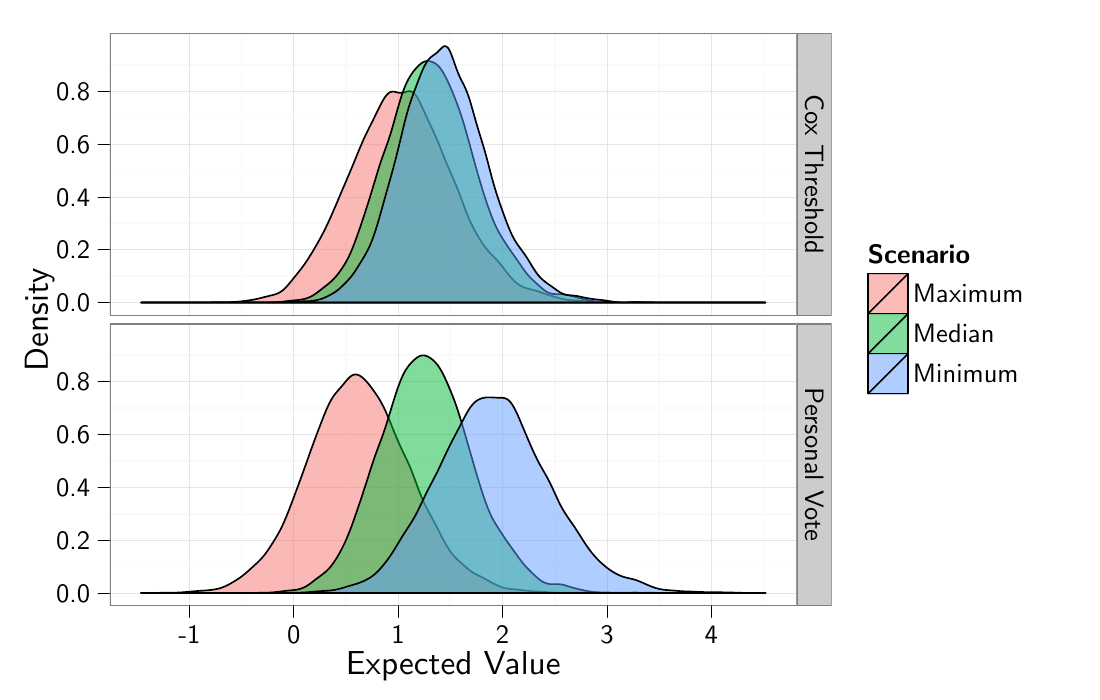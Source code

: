 % Created by tikzDevice version 0.6.2 on 2012-03-19 17:09:31
% !TEX encoding = UTF-8 Unicode
\documentclass[10pt]{article}
\usepackage{tikz}

\renewcommand{\familydefault}{\sfdefault}
\usepackage{sfmath}

\usepackage[active,tightpage,psfixbb]{preview}

\PreviewEnvironment{pgfpicture}

\setlength\PreviewBorder{0pt}
\begin{document}

\begin{tikzpicture}[x=1pt,y=1pt]
\definecolor[named]{drawColor}{rgb}{0.00,0.00,0.00}
\definecolor[named]{fillColor}{rgb}{1.00,1.00,1.00}
\fill[color=fillColor,fill opacity=0.00,] (0,0) rectangle (397.48,252.94);
\begin{scope}
\path[clip] (  0.00,  0.00) rectangle (397.48,252.94);
\end{scope}
\begin{scope}
\path[clip] (  0.00,  0.00) rectangle (397.48,252.94);
\end{scope}
\begin{scope}
\path[clip] (  0.00,  0.00) rectangle (397.48,252.94);
\end{scope}
\begin{scope}
\path[clip] (  0.00,  0.00) rectangle (397.48,252.94);
\end{scope}
\begin{scope}
\path[clip] (  0.00,  0.00) rectangle (397.48,252.94);
\end{scope}
\begin{scope}
\path[clip] (  0.00,  0.00) rectangle (397.48,252.94);
\end{scope}
\begin{scope}
\path[clip] (  0.00,  0.00) rectangle (397.48,252.94);
\end{scope}
\begin{scope}
\path[clip] (  0.00,  0.00) rectangle (397.48,252.94);
\end{scope}
\begin{scope}
\path[clip] (  0.00,  0.00) rectangle (397.48,252.94);
\end{scope}
\begin{scope}
\path[clip] (  0.00,  0.00) rectangle (397.48,252.94);
\end{scope}
\begin{scope}
\path[clip] (  0.00,  0.00) rectangle (397.48,252.94);
\end{scope}
\begin{scope}
\path[clip] ( 39.69,138.97) rectangle (287.88,240.90);
\end{scope}
\begin{scope}
\path[clip] (  0.00,  0.00) rectangle (397.48,252.94);
\end{scope}
\begin{scope}
\path[clip] ( 39.69, 34.03) rectangle (287.88,135.96);
\end{scope}
\begin{scope}
\path[clip] (  0.00,  0.00) rectangle (397.48,252.94);
\end{scope}
\begin{scope}
\path[clip] (287.88,138.97) rectangle (300.52,240.90);
\end{scope}
\begin{scope}
\path[clip] (  0.00,  0.00) rectangle (397.48,252.94);
\end{scope}
\begin{scope}
\path[clip] (287.88, 34.03) rectangle (300.52,135.96);
\end{scope}
\begin{scope}
\path[clip] (  0.00,  0.00) rectangle (397.48,252.94);
\end{scope}
\begin{scope}
\path[clip] (  0.00,  0.00) rectangle (397.48,252.94);
\end{scope}
\begin{scope}
\path[clip] (  0.00,  0.00) rectangle (397.48,252.94);
\end{scope}
\begin{scope}
\path[clip] (  0.00,  0.00) rectangle (397.48,252.94);
\end{scope}
\begin{scope}
\path[clip] (  0.00,  0.00) rectangle (397.48,252.94);
\end{scope}
\begin{scope}
\path[clip] (  0.00,  0.00) rectangle (397.48,252.94);
\end{scope}
\begin{scope}
\path[clip] (  0.00,  0.00) rectangle (397.48,252.94);
\end{scope}
\begin{scope}
\path[clip] (  0.00,  0.00) rectangle (397.48,252.94);
\end{scope}
\begin{scope}
\path[clip] (  0.00,  0.00) rectangle (397.48,252.94);
\end{scope}
\begin{scope}
\path[clip] (  0.00,  0.00) rectangle (397.48,252.94);
\end{scope}
\begin{scope}
\path[clip] (  0.00,  0.00) rectangle (397.48,252.94);
\end{scope}
\begin{scope}
\path[clip] (  0.00,  0.00) rectangle (397.48,252.94);

\draw[fill opacity=0.00,draw opacity=0.00,] (  0.00,  0.00) rectangle (397.48,252.94);
\end{scope}
\begin{scope}
\path[clip] (  0.00,  0.00) rectangle (397.48,252.94);
\end{scope}
\begin{scope}
\path[clip] (  0.00,  0.00) rectangle (397.48,252.94);
\definecolor[named]{drawColor}{rgb}{0.00,0.00,0.00}

\node[color=drawColor,anchor=base east,inner sep=0pt, outer sep=0pt, scale=  0.96] at ( 32.57,140.30) {0.0};

\node[color=drawColor,anchor=base east,inner sep=0pt, outer sep=0pt, scale=  0.96] at ( 32.57,159.40) {0.2};

\node[color=drawColor,anchor=base east,inner sep=0pt, outer sep=0pt, scale=  0.96] at ( 32.57,178.50) {0.4};

\node[color=drawColor,anchor=base east,inner sep=0pt, outer sep=0pt, scale=  0.96] at ( 32.57,197.59) {0.6};

\node[color=drawColor,anchor=base east,inner sep=0pt, outer sep=0pt, scale=  0.96] at ( 32.57,216.69) {0.8};
\end{scope}
\begin{scope}
\path[clip] (  0.00,  0.00) rectangle (397.48,252.94);
\definecolor[named]{drawColor}{rgb}{0.00,0.00,0.00}

\draw[color=drawColor,line width= 0.2pt,line cap=round,line join=round,fill opacity=0.00,] ( 35.42,143.61) -- ( 39.69,143.61);

\draw[color=drawColor,line width= 0.2pt,line cap=round,line join=round,fill opacity=0.00,] ( 35.42,162.70) -- ( 39.69,162.70);

\draw[color=drawColor,line width= 0.2pt,line cap=round,line join=round,fill opacity=0.00,] ( 35.42,181.80) -- ( 39.69,181.80);

\draw[color=drawColor,line width= 0.2pt,line cap=round,line join=round,fill opacity=0.00,] ( 35.42,200.90) -- ( 39.69,200.90);

\draw[color=drawColor,line width= 0.2pt,line cap=round,line join=round,fill opacity=0.00,] ( 35.42,220.00) -- ( 39.69,220.00);
\end{scope}
\begin{scope}
\path[clip] (  0.00,  0.00) rectangle (397.48,252.94);
\end{scope}
\begin{scope}
\path[clip] (  0.00,  0.00) rectangle (397.48,252.94);
\end{scope}
\begin{scope}
\path[clip] (  0.00,  0.00) rectangle (397.48,252.94);
\end{scope}
\begin{scope}
\path[clip] (  0.00,  0.00) rectangle (397.48,252.94);
\definecolor[named]{drawColor}{rgb}{0.00,0.00,0.00}

\node[color=drawColor,anchor=base east,inner sep=0pt, outer sep=0pt, scale=  0.96] at ( 32.57, 35.36) {0.0};

\node[color=drawColor,anchor=base east,inner sep=0pt, outer sep=0pt, scale=  0.96] at ( 32.57, 54.46) {0.2};

\node[color=drawColor,anchor=base east,inner sep=0pt, outer sep=0pt, scale=  0.96] at ( 32.57, 73.56) {0.4};

\node[color=drawColor,anchor=base east,inner sep=0pt, outer sep=0pt, scale=  0.96] at ( 32.57, 92.66) {0.6};

\node[color=drawColor,anchor=base east,inner sep=0pt, outer sep=0pt, scale=  0.96] at ( 32.57,111.75) {0.8};
\end{scope}
\begin{scope}
\path[clip] (  0.00,  0.00) rectangle (397.48,252.94);
\definecolor[named]{drawColor}{rgb}{0.00,0.00,0.00}

\draw[color=drawColor,line width= 0.2pt,line cap=round,line join=round,fill opacity=0.00,] ( 35.42, 38.67) -- ( 39.69, 38.67);

\draw[color=drawColor,line width= 0.2pt,line cap=round,line join=round,fill opacity=0.00,] ( 35.42, 57.77) -- ( 39.69, 57.77);

\draw[color=drawColor,line width= 0.2pt,line cap=round,line join=round,fill opacity=0.00,] ( 35.42, 76.86) -- ( 39.69, 76.86);

\draw[color=drawColor,line width= 0.2pt,line cap=round,line join=round,fill opacity=0.00,] ( 35.42, 95.96) -- ( 39.69, 95.96);

\draw[color=drawColor,line width= 0.2pt,line cap=round,line join=round,fill opacity=0.00,] ( 35.42,115.06) -- ( 39.69,115.06);
\end{scope}
\begin{scope}
\path[clip] (  0.00,  0.00) rectangle (397.48,252.94);
\end{scope}
\begin{scope}
\path[clip] (  0.00,  0.00) rectangle (397.48,252.94);
\end{scope}
\begin{scope}
\path[clip] (  0.00,  0.00) rectangle (397.48,252.94);
\end{scope}
\begin{scope}
\path[clip] ( 39.69,138.97) rectangle (287.88,240.90);
\definecolor[named]{fillColor}{rgb}{1.00,1.00,1.00}

\draw[fill=fillColor,draw opacity=0.00,] ( 39.69,138.97) rectangle (287.88,240.90);
\definecolor[named]{drawColor}{rgb}{0.98,0.98,0.98}

\draw[color=drawColor,line width= 0.6pt,line cap=round,line join=round,fill opacity=0.00,] ( 39.69,153.16) --
	(287.88,153.16);

\draw[color=drawColor,line width= 0.6pt,line cap=round,line join=round,fill opacity=0.00,] ( 39.69,172.25) --
	(287.88,172.25);

\draw[color=drawColor,line width= 0.6pt,line cap=round,line join=round,fill opacity=0.00,] ( 39.69,191.35) --
	(287.88,191.35);

\draw[color=drawColor,line width= 0.6pt,line cap=round,line join=round,fill opacity=0.00,] ( 39.69,210.45) --
	(287.88,210.45);

\draw[color=drawColor,line width= 0.6pt,line cap=round,line join=round,fill opacity=0.00,] ( 39.69,229.55) --
	(287.88,229.55);

\draw[color=drawColor,line width= 0.6pt,line cap=round,line join=round,fill opacity=0.00,] ( 87.28,138.97) --
	( 87.28,240.90);

\draw[color=drawColor,line width= 0.6pt,line cap=round,line join=round,fill opacity=0.00,] (125.00,138.97) --
	(125.00,240.90);

\draw[color=drawColor,line width= 0.6pt,line cap=round,line join=round,fill opacity=0.00,] (162.72,138.97) --
	(162.72,240.90);

\draw[color=drawColor,line width= 0.6pt,line cap=round,line join=round,fill opacity=0.00,] (200.44,138.97) --
	(200.44,240.90);

\draw[color=drawColor,line width= 0.6pt,line cap=round,line join=round,fill opacity=0.00,] (238.16,138.97) --
	(238.16,240.90);

\draw[color=drawColor,line width= 0.6pt,line cap=round,line join=round,fill opacity=0.00,] (275.88,138.97) --
	(275.88,240.90);
\definecolor[named]{drawColor}{rgb}{0.90,0.90,0.90}

\draw[color=drawColor,line width= 0.2pt,line cap=round,line join=round,fill opacity=0.00,] ( 39.69,143.61) --
	(287.88,143.61);

\draw[color=drawColor,line width= 0.2pt,line cap=round,line join=round,fill opacity=0.00,] ( 39.69,162.70) --
	(287.88,162.70);

\draw[color=drawColor,line width= 0.2pt,line cap=round,line join=round,fill opacity=0.00,] ( 39.69,181.80) --
	(287.88,181.80);

\draw[color=drawColor,line width= 0.2pt,line cap=round,line join=round,fill opacity=0.00,] ( 39.69,200.90) --
	(287.88,200.90);

\draw[color=drawColor,line width= 0.2pt,line cap=round,line join=round,fill opacity=0.00,] ( 39.69,220.00) --
	(287.88,220.00);

\draw[color=drawColor,line width= 0.2pt,line cap=round,line join=round,fill opacity=0.00,] ( 68.42,138.97) --
	( 68.42,240.90);

\draw[color=drawColor,line width= 0.2pt,line cap=round,line join=round,fill opacity=0.00,] (106.14,138.97) --
	(106.14,240.90);

\draw[color=drawColor,line width= 0.2pt,line cap=round,line join=round,fill opacity=0.00,] (143.86,138.97) --
	(143.86,240.90);

\draw[color=drawColor,line width= 0.2pt,line cap=round,line join=round,fill opacity=0.00,] (181.58,138.97) --
	(181.58,240.90);

\draw[color=drawColor,line width= 0.2pt,line cap=round,line join=round,fill opacity=0.00,] (219.30,138.97) --
	(219.30,240.90);

\draw[color=drawColor,line width= 0.2pt,line cap=round,line join=round,fill opacity=0.00,] (257.02,138.97) --
	(257.02,240.90);
\definecolor[named]{drawColor}{rgb}{0.00,0.00,0.00}
\definecolor[named]{fillColor}{rgb}{0.97,0.46,0.43}

\draw[color=drawColor,line width= 0.6pt,line cap=round,line join=round,fill=fillColor,fill opacity=0.50,] ( 50.97,143.61) --
	( 51.41,143.61) --
	( 51.85,143.61) --
	( 52.29,143.61) --
	( 52.73,143.61) --
	( 53.18,143.61) --
	( 53.62,143.61) --
	( 54.06,143.61) --
	( 54.50,143.61) --
	( 54.94,143.61) --
	( 55.38,143.61) --
	( 55.83,143.61) --
	( 56.27,143.61) --
	( 56.71,143.61) --
	( 57.15,143.61) --
	( 57.59,143.61) --
	( 58.03,143.61) --
	( 58.47,143.61) --
	( 58.92,143.61) --
	( 59.36,143.61) --
	( 59.80,143.61) --
	( 60.24,143.61) --
	( 60.68,143.61) --
	( 61.12,143.61) --
	( 61.57,143.61) --
	( 62.01,143.61) --
	( 62.45,143.61) --
	( 62.89,143.61) --
	( 63.33,143.61) --
	( 63.77,143.61) --
	( 64.21,143.61) --
	( 64.66,143.61) --
	( 65.10,143.61) --
	( 65.54,143.61) --
	( 65.98,143.61) --
	( 66.42,143.61) --
	( 66.86,143.61) --
	( 67.31,143.61) --
	( 67.75,143.61) --
	( 68.19,143.61) --
	( 68.63,143.61) --
	( 69.07,143.61) --
	( 69.51,143.61) --
	( 69.96,143.61) --
	( 70.40,143.61) --
	( 70.84,143.61) --
	( 71.28,143.61) --
	( 71.72,143.61) --
	( 72.16,143.62) --
	( 72.60,143.62) --
	( 73.05,143.63) --
	( 73.49,143.63) --
	( 73.93,143.64) --
	( 74.37,143.65) --
	( 74.81,143.66) --
	( 75.25,143.67) --
	( 75.70,143.68) --
	( 76.14,143.69) --
	( 76.58,143.70) --
	( 77.02,143.71) --
	( 77.46,143.72) --
	( 77.90,143.72) --
	( 78.34,143.73) --
	( 78.79,143.73) --
	( 79.23,143.73) --
	( 79.67,143.73) --
	( 80.11,143.73) --
	( 80.55,143.73) --
	( 80.99,143.73) --
	( 81.44,143.74) --
	( 81.88,143.74) --
	( 82.32,143.75) --
	( 82.76,143.76) --
	( 83.20,143.78) --
	( 83.64,143.79) --
	( 84.08,143.81) --
	( 84.53,143.83) --
	( 84.97,143.86) --
	( 85.41,143.89) --
	( 85.85,143.92) --
	( 86.29,143.96) --
	( 86.73,144.01) --
	( 87.18,144.05) --
	( 87.62,144.10) --
	( 88.06,144.15) --
	( 88.50,144.21) --
	( 88.94,144.27) --
	( 89.38,144.33) --
	( 89.82,144.39) --
	( 90.27,144.45) --
	( 90.71,144.52) --
	( 91.15,144.60) --
	( 91.59,144.67) --
	( 92.03,144.76) --
	( 92.47,144.85) --
	( 92.92,144.94) --
	( 93.36,145.04) --
	( 93.80,145.15) --
	( 94.24,145.26) --
	( 94.68,145.37) --
	( 95.12,145.49) --
	( 95.57,145.60) --
	( 96.01,145.71) --
	( 96.45,145.82) --
	( 96.89,145.93) --
	( 97.33,146.03) --
	( 97.77,146.14) --
	( 98.21,146.25) --
	( 98.66,146.36) --
	( 99.10,146.48) --
	( 99.54,146.62) --
	( 99.98,146.77) --
	(100.42,146.96) --
	(100.86,147.18) --
	(101.31,147.43) --
	(101.75,147.72) --
	(102.19,148.05) --
	(102.63,148.44) --
	(103.07,148.86) --
	(103.51,149.32) --
	(103.95,149.80) --
	(104.40,150.32) --
	(104.84,150.85) --
	(105.28,151.39) --
	(105.72,151.94) --
	(106.16,152.49) --
	(106.60,153.04) --
	(107.05,153.58) --
	(107.49,154.13) --
	(107.93,154.67) --
	(108.37,155.23) --
	(108.81,155.80) --
	(109.25,156.38) --
	(109.69,156.98) --
	(110.14,157.60) --
	(110.58,158.25) --
	(111.02,158.91) --
	(111.46,159.60) --
	(111.90,160.29) --
	(112.34,161.01) --
	(112.79,161.73) --
	(113.23,162.47) --
	(113.67,163.21) --
	(114.11,163.97) --
	(114.55,164.73) --
	(114.99,165.51) --
	(115.44,166.30) --
	(115.88,167.11) --
	(116.32,167.93) --
	(116.76,168.78) --
	(117.20,169.64) --
	(117.64,170.53) --
	(118.08,171.45) --
	(118.53,172.38) --
	(118.97,173.34) --
	(119.41,174.32) --
	(119.85,175.31) --
	(120.29,176.32) --
	(120.73,177.35) --
	(121.18,178.38) --
	(121.62,179.41) --
	(122.06,180.46) --
	(122.50,181.50) --
	(122.94,182.54) --
	(123.38,183.58) --
	(123.82,184.62) --
	(124.27,185.65) --
	(124.71,186.68) --
	(125.15,187.71) --
	(125.59,188.74) --
	(126.03,189.78) --
	(126.47,190.82) --
	(126.92,191.87) --
	(127.36,192.92) --
	(127.80,193.99) --
	(128.24,195.07) --
	(128.68,196.15) --
	(129.12,197.23) --
	(129.56,198.31) --
	(130.01,199.38) --
	(130.45,200.42) --
	(130.89,201.45) --
	(131.33,202.45) --
	(131.77,203.42) --
	(132.21,204.35) --
	(132.66,205.27) --
	(133.10,206.16) --
	(133.54,207.04) --
	(133.98,207.92) --
	(134.42,208.79) --
	(134.86,209.68) --
	(135.30,210.57) --
	(135.75,211.48) --
	(136.19,212.39) --
	(136.63,213.29) --
	(137.07,214.19) --
	(137.51,215.06) --
	(137.95,215.90) --
	(138.40,216.69) --
	(138.84,217.41) --
	(139.28,218.06) --
	(139.72,218.61) --
	(140.16,219.06) --
	(140.60,219.41) --
	(141.05,219.65) --
	(141.49,219.79) --
	(141.93,219.84) --
	(142.37,219.81) --
	(142.81,219.73) --
	(143.25,219.62) --
	(143.69,219.51) --
	(144.14,219.42) --
	(144.58,219.37) --
	(145.02,219.37) --
	(145.46,219.42) --
	(145.90,219.52) --
	(146.34,219.64) --
	(146.79,219.78) --
	(147.23,219.89) --
	(147.67,219.97) --
	(148.11,219.98) --
	(148.55,219.90) --
	(148.99,219.70) --
	(149.43,219.38) --
	(149.88,218.95) --
	(150.32,218.40) --
	(150.76,217.73) --
	(151.20,216.97) --
	(151.64,216.13) --
	(152.08,215.23) --
	(152.53,214.28) --
	(152.97,213.31) --
	(153.41,212.32) --
	(153.85,211.34) --
	(154.29,210.38) --
	(154.73,209.43) --
	(155.17,208.49) --
	(155.62,207.55) --
	(156.06,206.62) --
	(156.50,205.67) --
	(156.94,204.71) --
	(157.38,203.71) --
	(157.82,202.69) --
	(158.27,201.64) --
	(158.71,200.56) --
	(159.15,199.46) --
	(159.59,198.35) --
	(160.03,197.24) --
	(160.47,196.13) --
	(160.92,195.04) --
	(161.36,193.98) --
	(161.80,192.93) --
	(162.24,191.90) --
	(162.68,190.89) --
	(163.12,189.89) --
	(163.56,188.89) --
	(164.01,187.88) --
	(164.45,186.84) --
	(164.89,185.78) --
	(165.33,184.68) --
	(165.77,183.54) --
	(166.21,182.38) --
	(166.66,181.19) --
	(167.10,180.00) --
	(167.54,178.80) --
	(167.98,177.63) --
	(168.42,176.48) --
	(168.86,175.38) --
	(169.30,174.32) --
	(169.75,173.32) --
	(170.19,172.36) --
	(170.63,171.45) --
	(171.07,170.58) --
	(171.51,169.74) --
	(171.95,168.93) --
	(172.40,168.15) --
	(172.84,167.39) --
	(173.28,166.66) --
	(173.72,165.94) --
	(174.16,165.26) --
	(174.60,164.60) --
	(175.04,163.98) --
	(175.49,163.39) --
	(175.93,162.83) --
	(176.37,162.31) --
	(176.81,161.81) --
	(177.25,161.34) --
	(177.69,160.89) --
	(178.14,160.44) --
	(178.58,159.99) --
	(179.02,159.54) --
	(179.46,159.07) --
	(179.90,158.59) --
	(180.34,158.08) --
	(180.78,157.55) --
	(181.23,157.00) --
	(181.67,156.43) --
	(182.11,155.86) --
	(182.55,155.27) --
	(182.99,154.69) --
	(183.43,154.12) --
	(183.88,153.56) --
	(184.32,153.03) --
	(184.76,152.52) --
	(185.20,152.04) --
	(185.64,151.59) --
	(186.08,151.18) --
	(186.53,150.80) --
	(186.97,150.45) --
	(187.41,150.13) --
	(187.85,149.85) --
	(188.29,149.60) --
	(188.73,149.37) --
	(189.17,149.18) --
	(189.62,149.00) --
	(190.06,148.85) --
	(190.50,148.72) --
	(190.94,148.60) --
	(191.38,148.48) --
	(191.82,148.38) --
	(192.27,148.27) --
	(192.71,148.17) --
	(193.15,148.05) --
	(193.59,147.93) --
	(194.03,147.79) --
	(194.47,147.65) --
	(194.91,147.50) --
	(195.36,147.33) --
	(195.80,147.17) --
	(196.24,147.01) --
	(196.68,146.84) --
	(197.12,146.69) --
	(197.56,146.53) --
	(198.01,146.39) --
	(198.45,146.25) --
	(198.89,146.12) --
	(199.33,145.99) --
	(199.77,145.86) --
	(200.21,145.73) --
	(200.65,145.61) --
	(201.10,145.49) --
	(201.54,145.36) --
	(201.98,145.24) --
	(202.42,145.12) --
	(202.86,145.01) --
	(203.30,144.90) --
	(203.75,144.81) --
	(204.19,144.72) --
	(204.63,144.65) --
	(205.07,144.58) --
	(205.51,144.53) --
	(205.95,144.49) --
	(206.40,144.46) --
	(206.84,144.43) --
	(207.28,144.40) --
	(207.72,144.38) --
	(208.16,144.36) --
	(208.60,144.33) --
	(209.04,144.30) --
	(209.49,144.26) --
	(209.93,144.22) --
	(210.37,144.18) --
	(210.81,144.14) --
	(211.25,144.09) --
	(211.69,144.04) --
	(212.14,144.00) --
	(212.58,143.96) --
	(213.02,143.92) --
	(213.46,143.89) --
	(213.90,143.86) --
	(214.34,143.84) --
	(214.78,143.82) --
	(215.23,143.81) --
	(215.67,143.80) --
	(216.11,143.79) --
	(216.55,143.79) --
	(216.99,143.78) --
	(217.43,143.78) --
	(217.88,143.78) --
	(218.32,143.77) --
	(218.76,143.77) --
	(219.20,143.76) --
	(219.64,143.76) --
	(220.08,143.75) --
	(220.52,143.74) --
	(220.97,143.73) --
	(221.41,143.72) --
	(221.85,143.71) --
	(222.29,143.70) --
	(222.73,143.69) --
	(223.17,143.69) --
	(223.62,143.68) --
	(224.06,143.67) --
	(224.50,143.67) --
	(224.94,143.67) --
	(225.38,143.67) --
	(225.82,143.67) --
	(226.26,143.67) --
	(226.71,143.68) --
	(227.15,143.68) --
	(227.59,143.69) --
	(228.03,143.70) --
	(228.47,143.70) --
	(228.91,143.70) --
	(229.36,143.70) --
	(229.80,143.70) --
	(230.24,143.70) --
	(230.68,143.70) --
	(231.12,143.69) --
	(231.56,143.68) --
	(232.01,143.67) --
	(232.45,143.67) --
	(232.89,143.66) --
	(233.33,143.65) --
	(233.77,143.64) --
	(234.21,143.63) --
	(234.65,143.63) --
	(235.10,143.62) --
	(235.54,143.62) --
	(235.98,143.61) --
	(236.42,143.61) --
	(236.86,143.61) --
	(237.30,143.61) --
	(237.75,143.61) --
	(238.19,143.61) --
	(238.63,143.61) --
	(239.07,143.61) --
	(239.51,143.61) --
	(239.95,143.61) --
	(240.39,143.61) --
	(240.84,143.61) --
	(241.28,143.61) --
	(241.72,143.61) --
	(242.16,143.61) --
	(242.60,143.61) --
	(243.04,143.61) --
	(243.49,143.61) --
	(243.93,143.61) --
	(244.37,143.61) --
	(244.81,143.61) --
	(245.25,143.61) --
	(245.69,143.61) --
	(246.13,143.61) --
	(246.58,143.61) --
	(247.02,143.61) --
	(247.46,143.61) --
	(247.90,143.61) --
	(248.34,143.61) --
	(248.78,143.61) --
	(249.23,143.61) --
	(249.67,143.61) --
	(250.11,143.61) --
	(250.55,143.61) --
	(250.99,143.61) --
	(251.43,143.61) --
	(251.87,143.61) --
	(252.32,143.61) --
	(252.76,143.61) --
	(253.20,143.61) --
	(253.64,143.61) --
	(254.08,143.61) --
	(254.52,143.61) --
	(254.97,143.61) --
	(255.41,143.61) --
	(255.85,143.61) --
	(256.29,143.61) --
	(256.73,143.61) --
	(257.17,143.61) --
	(257.62,143.61) --
	(258.06,143.61) --
	(258.50,143.61) --
	(258.94,143.61) --
	(259.38,143.61) --
	(259.82,143.61) --
	(260.26,143.61) --
	(260.71,143.61) --
	(261.15,143.61) --
	(261.59,143.61) --
	(262.03,143.61) --
	(262.47,143.61) --
	(262.91,143.61) --
	(263.36,143.61) --
	(263.80,143.61) --
	(264.24,143.61) --
	(264.68,143.61) --
	(265.12,143.61) --
	(265.56,143.61) --
	(266.00,143.61) --
	(266.45,143.61) --
	(266.89,143.61) --
	(267.33,143.61) --
	(267.77,143.61) --
	(268.21,143.61) --
	(268.65,143.61) --
	(269.10,143.61) --
	(269.54,143.61) --
	(269.98,143.61) --
	(270.42,143.61) --
	(270.86,143.61) --
	(271.30,143.61) --
	(271.74,143.61) --
	(272.19,143.61) --
	(272.63,143.61) --
	(273.07,143.61) --
	(273.51,143.61) --
	(273.95,143.61) --
	(274.39,143.61) --
	(274.84,143.61) --
	(275.28,143.61) --
	(275.72,143.61) --
	(276.16,143.61) --
	(276.60,143.61) --
	(276.60,143.61) --
	(276.16,143.61) --
	(275.72,143.61) --
	(275.28,143.61) --
	(274.84,143.61) --
	(274.39,143.61) --
	(273.95,143.61) --
	(273.51,143.61) --
	(273.07,143.61) --
	(272.63,143.61) --
	(272.19,143.61) --
	(271.74,143.61) --
	(271.30,143.61) --
	(270.86,143.61) --
	(270.42,143.61) --
	(269.98,143.61) --
	(269.54,143.61) --
	(269.10,143.61) --
	(268.65,143.61) --
	(268.21,143.61) --
	(267.77,143.61) --
	(267.33,143.61) --
	(266.89,143.61) --
	(266.45,143.61) --
	(266.00,143.61) --
	(265.56,143.61) --
	(265.12,143.61) --
	(264.68,143.61) --
	(264.24,143.61) --
	(263.80,143.61) --
	(263.36,143.61) --
	(262.91,143.61) --
	(262.47,143.61) --
	(262.03,143.61) --
	(261.59,143.61) --
	(261.15,143.61) --
	(260.71,143.61) --
	(260.26,143.61) --
	(259.82,143.61) --
	(259.38,143.61) --
	(258.94,143.61) --
	(258.50,143.61) --
	(258.06,143.61) --
	(257.62,143.61) --
	(257.17,143.61) --
	(256.73,143.61) --
	(256.29,143.61) --
	(255.85,143.61) --
	(255.41,143.61) --
	(254.97,143.61) --
	(254.52,143.61) --
	(254.08,143.61) --
	(253.64,143.61) --
	(253.20,143.61) --
	(252.76,143.61) --
	(252.32,143.61) --
	(251.87,143.61) --
	(251.43,143.61) --
	(250.99,143.61) --
	(250.55,143.61) --
	(250.11,143.61) --
	(249.67,143.61) --
	(249.23,143.61) --
	(248.78,143.61) --
	(248.34,143.61) --
	(247.90,143.61) --
	(247.46,143.61) --
	(247.02,143.61) --
	(246.58,143.61) --
	(246.13,143.61) --
	(245.69,143.61) --
	(245.25,143.61) --
	(244.81,143.61) --
	(244.37,143.61) --
	(243.93,143.61) --
	(243.49,143.61) --
	(243.04,143.61) --
	(242.60,143.61) --
	(242.16,143.61) --
	(241.72,143.61) --
	(241.28,143.61) --
	(240.84,143.61) --
	(240.39,143.61) --
	(239.95,143.61) --
	(239.51,143.61) --
	(239.07,143.61) --
	(238.63,143.61) --
	(238.19,143.61) --
	(237.75,143.61) --
	(237.30,143.61) --
	(236.86,143.61) --
	(236.42,143.61) --
	(235.98,143.61) --
	(235.54,143.61) --
	(235.10,143.61) --
	(234.65,143.61) --
	(234.21,143.61) --
	(233.77,143.61) --
	(233.33,143.61) --
	(232.89,143.61) --
	(232.45,143.61) --
	(232.01,143.61) --
	(231.56,143.61) --
	(231.12,143.61) --
	(230.68,143.61) --
	(230.24,143.61) --
	(229.80,143.61) --
	(229.36,143.61) --
	(228.91,143.61) --
	(228.47,143.61) --
	(228.03,143.61) --
	(227.59,143.61) --
	(227.15,143.61) --
	(226.71,143.61) --
	(226.26,143.61) --
	(225.82,143.61) --
	(225.38,143.61) --
	(224.94,143.61) --
	(224.50,143.61) --
	(224.06,143.61) --
	(223.62,143.61) --
	(223.17,143.61) --
	(222.73,143.61) --
	(222.29,143.61) --
	(221.85,143.61) --
	(221.41,143.61) --
	(220.97,143.61) --
	(220.52,143.61) --
	(220.08,143.61) --
	(219.64,143.61) --
	(219.20,143.61) --
	(218.76,143.61) --
	(218.32,143.61) --
	(217.88,143.61) --
	(217.43,143.61) --
	(216.99,143.61) --
	(216.55,143.61) --
	(216.11,143.61) --
	(215.67,143.61) --
	(215.23,143.61) --
	(214.78,143.61) --
	(214.34,143.61) --
	(213.90,143.61) --
	(213.46,143.61) --
	(213.02,143.61) --
	(212.58,143.61) --
	(212.14,143.61) --
	(211.69,143.61) --
	(211.25,143.61) --
	(210.81,143.61) --
	(210.37,143.61) --
	(209.93,143.61) --
	(209.49,143.61) --
	(209.04,143.61) --
	(208.60,143.61) --
	(208.16,143.61) --
	(207.72,143.61) --
	(207.28,143.61) --
	(206.84,143.61) --
	(206.40,143.61) --
	(205.95,143.61) --
	(205.51,143.61) --
	(205.07,143.61) --
	(204.63,143.61) --
	(204.19,143.61) --
	(203.75,143.61) --
	(203.30,143.61) --
	(202.86,143.61) --
	(202.42,143.61) --
	(201.98,143.61) --
	(201.54,143.61) --
	(201.10,143.61) --
	(200.65,143.61) --
	(200.21,143.61) --
	(199.77,143.61) --
	(199.33,143.61) --
	(198.89,143.61) --
	(198.45,143.61) --
	(198.01,143.61) --
	(197.56,143.61) --
	(197.12,143.61) --
	(196.68,143.61) --
	(196.24,143.61) --
	(195.80,143.61) --
	(195.36,143.61) --
	(194.91,143.61) --
	(194.47,143.61) --
	(194.03,143.61) --
	(193.59,143.61) --
	(193.15,143.61) --
	(192.71,143.61) --
	(192.27,143.61) --
	(191.82,143.61) --
	(191.38,143.61) --
	(190.94,143.61) --
	(190.50,143.61) --
	(190.06,143.61) --
	(189.62,143.61) --
	(189.17,143.61) --
	(188.73,143.61) --
	(188.29,143.61) --
	(187.85,143.61) --
	(187.41,143.61) --
	(186.97,143.61) --
	(186.53,143.61) --
	(186.08,143.61) --
	(185.64,143.61) --
	(185.20,143.61) --
	(184.76,143.61) --
	(184.32,143.61) --
	(183.88,143.61) --
	(183.43,143.61) --
	(182.99,143.61) --
	(182.55,143.61) --
	(182.11,143.61) --
	(181.67,143.61) --
	(181.23,143.61) --
	(180.78,143.61) --
	(180.34,143.61) --
	(179.90,143.61) --
	(179.46,143.61) --
	(179.02,143.61) --
	(178.58,143.61) --
	(178.14,143.61) --
	(177.69,143.61) --
	(177.25,143.61) --
	(176.81,143.61) --
	(176.37,143.61) --
	(175.93,143.61) --
	(175.49,143.61) --
	(175.04,143.61) --
	(174.60,143.61) --
	(174.16,143.61) --
	(173.72,143.61) --
	(173.28,143.61) --
	(172.84,143.61) --
	(172.40,143.61) --
	(171.95,143.61) --
	(171.51,143.61) --
	(171.07,143.61) --
	(170.63,143.61) --
	(170.19,143.61) --
	(169.75,143.61) --
	(169.30,143.61) --
	(168.86,143.61) --
	(168.42,143.61) --
	(167.98,143.61) --
	(167.54,143.61) --
	(167.10,143.61) --
	(166.66,143.61) --
	(166.21,143.61) --
	(165.77,143.61) --
	(165.33,143.61) --
	(164.89,143.61) --
	(164.45,143.61) --
	(164.01,143.61) --
	(163.56,143.61) --
	(163.12,143.61) --
	(162.68,143.61) --
	(162.24,143.61) --
	(161.80,143.61) --
	(161.36,143.61) --
	(160.92,143.61) --
	(160.47,143.61) --
	(160.03,143.61) --
	(159.59,143.61) --
	(159.15,143.61) --
	(158.71,143.61) --
	(158.27,143.61) --
	(157.82,143.61) --
	(157.38,143.61) --
	(156.94,143.61) --
	(156.50,143.61) --
	(156.06,143.61) --
	(155.62,143.61) --
	(155.17,143.61) --
	(154.73,143.61) --
	(154.29,143.61) --
	(153.85,143.61) --
	(153.41,143.61) --
	(152.97,143.61) --
	(152.53,143.61) --
	(152.08,143.61) --
	(151.64,143.61) --
	(151.20,143.61) --
	(150.76,143.61) --
	(150.32,143.61) --
	(149.88,143.61) --
	(149.43,143.61) --
	(148.99,143.61) --
	(148.55,143.61) --
	(148.11,143.61) --
	(147.67,143.61) --
	(147.23,143.61) --
	(146.79,143.61) --
	(146.34,143.61) --
	(145.90,143.61) --
	(145.46,143.61) --
	(145.02,143.61) --
	(144.58,143.61) --
	(144.14,143.61) --
	(143.69,143.61) --
	(143.25,143.61) --
	(142.81,143.61) --
	(142.37,143.61) --
	(141.93,143.61) --
	(141.49,143.61) --
	(141.05,143.61) --
	(140.60,143.61) --
	(140.16,143.61) --
	(139.72,143.61) --
	(139.28,143.61) --
	(138.84,143.61) --
	(138.40,143.61) --
	(137.95,143.61) --
	(137.51,143.61) --
	(137.07,143.61) --
	(136.63,143.61) --
	(136.19,143.61) --
	(135.75,143.61) --
	(135.30,143.61) --
	(134.86,143.61) --
	(134.42,143.61) --
	(133.98,143.61) --
	(133.54,143.61) --
	(133.10,143.61) --
	(132.66,143.61) --
	(132.21,143.61) --
	(131.77,143.61) --
	(131.33,143.61) --
	(130.89,143.61) --
	(130.45,143.61) --
	(130.01,143.61) --
	(129.56,143.61) --
	(129.12,143.61) --
	(128.68,143.61) --
	(128.24,143.61) --
	(127.80,143.61) --
	(127.36,143.61) --
	(126.92,143.61) --
	(126.47,143.61) --
	(126.03,143.61) --
	(125.59,143.61) --
	(125.15,143.61) --
	(124.71,143.61) --
	(124.27,143.61) --
	(123.82,143.61) --
	(123.38,143.61) --
	(122.94,143.61) --
	(122.50,143.61) --
	(122.06,143.61) --
	(121.62,143.61) --
	(121.18,143.61) --
	(120.73,143.61) --
	(120.29,143.61) --
	(119.85,143.61) --
	(119.41,143.61) --
	(118.97,143.61) --
	(118.53,143.61) --
	(118.08,143.61) --
	(117.64,143.61) --
	(117.20,143.61) --
	(116.76,143.61) --
	(116.32,143.61) --
	(115.88,143.61) --
	(115.44,143.61) --
	(114.99,143.61) --
	(114.55,143.61) --
	(114.11,143.61) --
	(113.67,143.61) --
	(113.23,143.61) --
	(112.79,143.61) --
	(112.34,143.61) --
	(111.90,143.61) --
	(111.46,143.61) --
	(111.02,143.61) --
	(110.58,143.61) --
	(110.14,143.61) --
	(109.69,143.61) --
	(109.25,143.61) --
	(108.81,143.61) --
	(108.37,143.61) --
	(107.93,143.61) --
	(107.49,143.61) --
	(107.05,143.61) --
	(106.60,143.61) --
	(106.16,143.61) --
	(105.72,143.61) --
	(105.28,143.61) --
	(104.84,143.61) --
	(104.40,143.61) --
	(103.95,143.61) --
	(103.51,143.61) --
	(103.07,143.61) --
	(102.63,143.61) --
	(102.19,143.61) --
	(101.75,143.61) --
	(101.31,143.61) --
	(100.86,143.61) --
	(100.42,143.61) --
	( 99.98,143.61) --
	( 99.54,143.61) --
	( 99.10,143.61) --
	( 98.66,143.61) --
	( 98.21,143.61) --
	( 97.77,143.61) --
	( 97.33,143.61) --
	( 96.89,143.61) --
	( 96.45,143.61) --
	( 96.01,143.61) --
	( 95.57,143.61) --
	( 95.12,143.61) --
	( 94.68,143.61) --
	( 94.24,143.61) --
	( 93.80,143.61) --
	( 93.36,143.61) --
	( 92.92,143.61) --
	( 92.47,143.61) --
	( 92.03,143.61) --
	( 91.59,143.61) --
	( 91.15,143.61) --
	( 90.71,143.61) --
	( 90.27,143.61) --
	( 89.82,143.61) --
	( 89.38,143.61) --
	( 88.94,143.61) --
	( 88.50,143.61) --
	( 88.06,143.61) --
	( 87.62,143.61) --
	( 87.18,143.61) --
	( 86.73,143.61) --
	( 86.29,143.61) --
	( 85.85,143.61) --
	( 85.41,143.61) --
	( 84.97,143.61) --
	( 84.53,143.61) --
	( 84.08,143.61) --
	( 83.64,143.61) --
	( 83.20,143.61) --
	( 82.76,143.61) --
	( 82.32,143.61) --
	( 81.88,143.61) --
	( 81.44,143.61) --
	( 80.99,143.61) --
	( 80.55,143.61) --
	( 80.11,143.61) --
	( 79.67,143.61) --
	( 79.23,143.61) --
	( 78.79,143.61) --
	( 78.34,143.61) --
	( 77.90,143.61) --
	( 77.46,143.61) --
	( 77.02,143.61) --
	( 76.58,143.61) --
	( 76.14,143.61) --
	( 75.70,143.61) --
	( 75.25,143.61) --
	( 74.81,143.61) --
	( 74.37,143.61) --
	( 73.93,143.61) --
	( 73.49,143.61) --
	( 73.05,143.61) --
	( 72.60,143.61) --
	( 72.16,143.61) --
	( 71.72,143.61) --
	( 71.28,143.61) --
	( 70.84,143.61) --
	( 70.40,143.61) --
	( 69.96,143.61) --
	( 69.51,143.61) --
	( 69.07,143.61) --
	( 68.63,143.61) --
	( 68.19,143.61) --
	( 67.75,143.61) --
	( 67.31,143.61) --
	( 66.86,143.61) --
	( 66.42,143.61) --
	( 65.98,143.61) --
	( 65.54,143.61) --
	( 65.10,143.61) --
	( 64.66,143.61) --
	( 64.21,143.61) --
	( 63.77,143.61) --
	( 63.33,143.61) --
	( 62.89,143.61) --
	( 62.45,143.61) --
	( 62.01,143.61) --
	( 61.57,143.61) --
	( 61.12,143.61) --
	( 60.68,143.61) --
	( 60.24,143.61) --
	( 59.80,143.61) --
	( 59.36,143.61) --
	( 58.92,143.61) --
	( 58.47,143.61) --
	( 58.03,143.61) --
	( 57.59,143.61) --
	( 57.15,143.61) --
	( 56.71,143.61) --
	( 56.27,143.61) --
	( 55.83,143.61) --
	( 55.38,143.61) --
	( 54.94,143.61) --
	( 54.50,143.61) --
	( 54.06,143.61) --
	( 53.62,143.61) --
	( 53.18,143.61) --
	( 52.73,143.61) --
	( 52.29,143.61) --
	( 51.85,143.61) --
	( 51.41,143.61) --
	( 50.97,143.61) --
	cycle;
\definecolor[named]{fillColor}{rgb}{0.00,0.73,0.22}

\draw[color=drawColor,line width= 0.6pt,line cap=round,line join=round,fill=fillColor,fill opacity=0.50,] ( 50.97,143.61) --
	( 51.41,143.61) --
	( 51.85,143.61) --
	( 52.29,143.61) --
	( 52.73,143.61) --
	( 53.18,143.61) --
	( 53.62,143.61) --
	( 54.06,143.61) --
	( 54.50,143.61) --
	( 54.94,143.61) --
	( 55.38,143.61) --
	( 55.83,143.61) --
	( 56.27,143.61) --
	( 56.71,143.61) --
	( 57.15,143.61) --
	( 57.59,143.61) --
	( 58.03,143.61) --
	( 58.47,143.61) --
	( 58.92,143.61) --
	( 59.36,143.61) --
	( 59.80,143.61) --
	( 60.24,143.61) --
	( 60.68,143.61) --
	( 61.12,143.61) --
	( 61.57,143.61) --
	( 62.01,143.61) --
	( 62.45,143.61) --
	( 62.89,143.61) --
	( 63.33,143.61) --
	( 63.77,143.61) --
	( 64.21,143.61) --
	( 64.66,143.61) --
	( 65.10,143.61) --
	( 65.54,143.61) --
	( 65.98,143.61) --
	( 66.42,143.61) --
	( 66.86,143.61) --
	( 67.31,143.61) --
	( 67.75,143.61) --
	( 68.19,143.61) --
	( 68.63,143.61) --
	( 69.07,143.61) --
	( 69.51,143.61) --
	( 69.96,143.61) --
	( 70.40,143.61) --
	( 70.84,143.61) --
	( 71.28,143.61) --
	( 71.72,143.61) --
	( 72.16,143.61) --
	( 72.60,143.61) --
	( 73.05,143.61) --
	( 73.49,143.61) --
	( 73.93,143.61) --
	( 74.37,143.61) --
	( 74.81,143.61) --
	( 75.25,143.61) --
	( 75.70,143.61) --
	( 76.14,143.61) --
	( 76.58,143.61) --
	( 77.02,143.61) --
	( 77.46,143.61) --
	( 77.90,143.61) --
	( 78.34,143.61) --
	( 78.79,143.61) --
	( 79.23,143.61) --
	( 79.67,143.61) --
	( 80.11,143.61) --
	( 80.55,143.61) --
	( 80.99,143.61) --
	( 81.44,143.61) --
	( 81.88,143.61) --
	( 82.32,143.61) --
	( 82.76,143.61) --
	( 83.20,143.61) --
	( 83.64,143.61) --
	( 84.08,143.61) --
	( 84.53,143.61) --
	( 84.97,143.61) --
	( 85.41,143.61) --
	( 85.85,143.61) --
	( 86.29,143.61) --
	( 86.73,143.61) --
	( 87.18,143.61) --
	( 87.62,143.61) --
	( 88.06,143.61) --
	( 88.50,143.61) --
	( 88.94,143.61) --
	( 89.38,143.61) --
	( 89.82,143.61) --
	( 90.27,143.61) --
	( 90.71,143.61) --
	( 91.15,143.61) --
	( 91.59,143.61) --
	( 92.03,143.61) --
	( 92.47,143.61) --
	( 92.92,143.61) --
	( 93.36,143.61) --
	( 93.80,143.62) --
	( 94.24,143.62) --
	( 94.68,143.63) --
	( 95.12,143.63) --
	( 95.57,143.64) --
	( 96.01,143.65) --
	( 96.45,143.66) --
	( 96.89,143.67) --
	( 97.33,143.68) --
	( 97.77,143.69) --
	( 98.21,143.70) --
	( 98.66,143.72) --
	( 99.10,143.73) --
	( 99.54,143.74) --
	( 99.98,143.76) --
	(100.42,143.79) --
	(100.86,143.81) --
	(101.31,143.85) --
	(101.75,143.89) --
	(102.19,143.94) --
	(102.63,143.99) --
	(103.07,144.04) --
	(103.51,144.10) --
	(103.95,144.15) --
	(104.40,144.21) --
	(104.84,144.26) --
	(105.28,144.30) --
	(105.72,144.34) --
	(106.16,144.38) --
	(106.60,144.42) --
	(107.05,144.46) --
	(107.49,144.50) --
	(107.93,144.55) --
	(108.37,144.61) --
	(108.81,144.68) --
	(109.25,144.76) --
	(109.69,144.85) --
	(110.14,144.96) --
	(110.58,145.09) --
	(111.02,145.23) --
	(111.46,145.39) --
	(111.90,145.58) --
	(112.34,145.79) --
	(112.79,146.02) --
	(113.23,146.28) --
	(113.67,146.56) --
	(114.11,146.87) --
	(114.55,147.18) --
	(114.99,147.52) --
	(115.44,147.86) --
	(115.88,148.20) --
	(116.32,148.55) --
	(116.76,148.89) --
	(117.20,149.24) --
	(117.64,149.58) --
	(118.08,149.93) --
	(118.53,150.28) --
	(118.97,150.64) --
	(119.41,151.02) --
	(119.85,151.43) --
	(120.29,151.86) --
	(120.73,152.31) --
	(121.18,152.80) --
	(121.62,153.32) --
	(122.06,153.87) --
	(122.50,154.45) --
	(122.94,155.05) --
	(123.38,155.68) --
	(123.82,156.34) --
	(124.27,157.02) --
	(124.71,157.75) --
	(125.15,158.52) --
	(125.59,159.34) --
	(126.03,160.21) --
	(126.47,161.15) --
	(126.92,162.15) --
	(127.36,163.21) --
	(127.80,164.33) --
	(128.24,165.49) --
	(128.68,166.69) --
	(129.12,167.92) --
	(129.56,169.17) --
	(130.01,170.45) --
	(130.45,171.74) --
	(130.89,173.04) --
	(131.33,174.37) --
	(131.77,175.71) --
	(132.21,177.07) --
	(132.66,178.45) --
	(133.10,179.84) --
	(133.54,181.25) --
	(133.98,182.68) --
	(134.42,184.12) --
	(134.86,185.58) --
	(135.30,187.05) --
	(135.75,188.53) --
	(136.19,190.00) --
	(136.63,191.44) --
	(137.07,192.85) --
	(137.51,194.21) --
	(137.95,195.51) --
	(138.40,196.78) --
	(138.84,198.00) --
	(139.28,199.22) --
	(139.72,200.44) --
	(140.16,201.69) --
	(140.60,203.00) --
	(141.05,204.38) --
	(141.49,205.83) --
	(141.93,207.34) --
	(142.37,208.90) --
	(142.81,210.49) --
	(143.25,212.08) --
	(143.69,213.65) --
	(144.14,215.18) --
	(144.58,216.65) --
	(145.02,218.05) --
	(145.46,219.36) --
	(145.90,220.58) --
	(146.34,221.70) --
	(146.79,222.71) --
	(147.23,223.64) --
	(147.67,224.48) --
	(148.11,225.24) --
	(148.55,225.94) --
	(148.99,226.58) --
	(149.43,227.18) --
	(149.88,227.73) --
	(150.32,228.25) --
	(150.76,228.73) --
	(151.20,229.17) --
	(151.64,229.57) --
	(152.08,229.93) --
	(152.53,230.24) --
	(152.97,230.49) --
	(153.41,230.68) --
	(153.85,230.81) --
	(154.29,230.88) --
	(154.73,230.88) --
	(155.17,230.83) --
	(155.62,230.74) --
	(156.06,230.60) --
	(156.50,230.42) --
	(156.94,230.20) --
	(157.38,229.93) --
	(157.82,229.61) --
	(158.27,229.22) --
	(158.71,228.76) --
	(159.15,228.22) --
	(159.59,227.60) --
	(160.03,226.91) --
	(160.47,226.15) --
	(160.92,225.33) --
	(161.36,224.46) --
	(161.80,223.54) --
	(162.24,222.57) --
	(162.68,221.58) --
	(163.12,220.55) --
	(163.56,219.49) --
	(164.01,218.41) --
	(164.45,217.30) --
	(164.89,216.17) --
	(165.33,214.99) --
	(165.77,213.78) --
	(166.21,212.52) --
	(166.66,211.20) --
	(167.10,209.83) --
	(167.54,208.40) --
	(167.98,206.92) --
	(168.42,205.39) --
	(168.86,203.82) --
	(169.30,202.22) --
	(169.75,200.60) --
	(170.19,198.98) --
	(170.63,197.35) --
	(171.07,195.74) --
	(171.51,194.14) --
	(171.95,192.56) --
	(172.40,190.99) --
	(172.84,189.46) --
	(173.28,187.95) --
	(173.72,186.47) --
	(174.16,185.02) --
	(174.60,183.61) --
	(175.04,182.22) --
	(175.49,180.87) --
	(175.93,179.55) --
	(176.37,178.26) --
	(176.81,177.00) --
	(177.25,175.79) --
	(177.69,174.63) --
	(178.14,173.52) --
	(178.58,172.48) --
	(179.02,171.49) --
	(179.46,170.57) --
	(179.90,169.71) --
	(180.34,168.89) --
	(180.78,168.12) --
	(181.23,167.37) --
	(181.67,166.65) --
	(182.11,165.95) --
	(182.55,165.26) --
	(182.99,164.58) --
	(183.43,163.91) --
	(183.88,163.26) --
	(184.32,162.61) --
	(184.76,161.98) --
	(185.20,161.36) --
	(185.64,160.74) --
	(186.08,160.12) --
	(186.53,159.49) --
	(186.97,158.86) --
	(187.41,158.22) --
	(187.85,157.57) --
	(188.29,156.92) --
	(188.73,156.28) --
	(189.17,155.65) --
	(189.62,155.04) --
	(190.06,154.45) --
	(190.50,153.90) --
	(190.94,153.37) --
	(191.38,152.88) --
	(191.82,152.42) --
	(192.27,151.99) --
	(192.71,151.57) --
	(193.15,151.17) --
	(193.59,150.77) --
	(194.03,150.38) --
	(194.47,149.98) --
	(194.91,149.58) --
	(195.36,149.18) --
	(195.80,148.79) --
	(196.24,148.42) --
	(196.68,148.07) --
	(197.12,147.75) --
	(197.56,147.47) --
	(198.01,147.24) --
	(198.45,147.05) --
	(198.89,146.90) --
	(199.33,146.80) --
	(199.77,146.73) --
	(200.21,146.69) --
	(200.65,146.67) --
	(201.10,146.66) --
	(201.54,146.66) --
	(201.98,146.66) --
	(202.42,146.65) --
	(202.86,146.63) --
	(203.30,146.60) --
	(203.75,146.55) --
	(204.19,146.49) --
	(204.63,146.42) --
	(205.07,146.34) --
	(205.51,146.25) --
	(205.95,146.15) --
	(206.40,146.04) --
	(206.84,145.93) --
	(207.28,145.82) --
	(207.72,145.70) --
	(208.16,145.58) --
	(208.60,145.45) --
	(209.04,145.33) --
	(209.49,145.21) --
	(209.93,145.09) --
	(210.37,144.98) --
	(210.81,144.86) --
	(211.25,144.76) --
	(211.69,144.65) --
	(212.14,144.55) --
	(212.58,144.46) --
	(213.02,144.37) --
	(213.46,144.29) --
	(213.90,144.21) --
	(214.34,144.14) --
	(214.78,144.08) --
	(215.23,144.02) --
	(215.67,143.98) --
	(216.11,143.95) --
	(216.55,143.92) --
	(216.99,143.90) --
	(217.43,143.88) --
	(217.88,143.86) --
	(218.32,143.85) --
	(218.76,143.83) --
	(219.20,143.82) --
	(219.64,143.80) --
	(220.08,143.78) --
	(220.52,143.76) --
	(220.97,143.74) --
	(221.41,143.72) --
	(221.85,143.70) --
	(222.29,143.69) --
	(222.73,143.67) --
	(223.17,143.66) --
	(223.62,143.66) --
	(224.06,143.65) --
	(224.50,143.65) --
	(224.94,143.66) --
	(225.38,143.66) --
	(225.82,143.67) --
	(226.26,143.68) --
	(226.71,143.69) --
	(227.15,143.70) --
	(227.59,143.71) --
	(228.03,143.71) --
	(228.47,143.72) --
	(228.91,143.72) --
	(229.36,143.73) --
	(229.80,143.73) --
	(230.24,143.73) --
	(230.68,143.73) --
	(231.12,143.73) --
	(231.56,143.73) --
	(232.01,143.73) --
	(232.45,143.73) --
	(232.89,143.73) --
	(233.33,143.73) --
	(233.77,143.72) --
	(234.21,143.72) --
	(234.65,143.72) --
	(235.10,143.71) --
	(235.54,143.71) --
	(235.98,143.70) --
	(236.42,143.69) --
	(236.86,143.68) --
	(237.30,143.67) --
	(237.75,143.66) --
	(238.19,143.65) --
	(238.63,143.64) --
	(239.07,143.63) --
	(239.51,143.63) --
	(239.95,143.62) --
	(240.39,143.62) --
	(240.84,143.61) --
	(241.28,143.61) --
	(241.72,143.61) --
	(242.16,143.61) --
	(242.60,143.61) --
	(243.04,143.61) --
	(243.49,143.61) --
	(243.93,143.61) --
	(244.37,143.61) --
	(244.81,143.61) --
	(245.25,143.61) --
	(245.69,143.61) --
	(246.13,143.61) --
	(246.58,143.61) --
	(247.02,143.61) --
	(247.46,143.61) --
	(247.90,143.61) --
	(248.34,143.61) --
	(248.78,143.61) --
	(249.23,143.61) --
	(249.67,143.61) --
	(250.11,143.61) --
	(250.55,143.61) --
	(250.99,143.61) --
	(251.43,143.61) --
	(251.87,143.61) --
	(252.32,143.61) --
	(252.76,143.61) --
	(253.20,143.61) --
	(253.64,143.61) --
	(254.08,143.61) --
	(254.52,143.61) --
	(254.97,143.61) --
	(255.41,143.61) --
	(255.85,143.61) --
	(256.29,143.61) --
	(256.73,143.61) --
	(257.17,143.61) --
	(257.62,143.61) --
	(258.06,143.61) --
	(258.50,143.61) --
	(258.94,143.61) --
	(259.38,143.61) --
	(259.82,143.61) --
	(260.26,143.61) --
	(260.71,143.61) --
	(261.15,143.61) --
	(261.59,143.61) --
	(262.03,143.61) --
	(262.47,143.61) --
	(262.91,143.61) --
	(263.36,143.61) --
	(263.80,143.61) --
	(264.24,143.61) --
	(264.68,143.61) --
	(265.12,143.61) --
	(265.56,143.61) --
	(266.00,143.61) --
	(266.45,143.61) --
	(266.89,143.61) --
	(267.33,143.61) --
	(267.77,143.61) --
	(268.21,143.61) --
	(268.65,143.61) --
	(269.10,143.61) --
	(269.54,143.61) --
	(269.98,143.61) --
	(270.42,143.61) --
	(270.86,143.61) --
	(271.30,143.61) --
	(271.74,143.61) --
	(272.19,143.61) --
	(272.63,143.61) --
	(273.07,143.61) --
	(273.51,143.61) --
	(273.95,143.61) --
	(274.39,143.61) --
	(274.84,143.61) --
	(275.28,143.61) --
	(275.72,143.61) --
	(276.16,143.61) --
	(276.60,143.61) --
	(276.60,143.61) --
	(276.16,143.61) --
	(275.72,143.61) --
	(275.28,143.61) --
	(274.84,143.61) --
	(274.39,143.61) --
	(273.95,143.61) --
	(273.51,143.61) --
	(273.07,143.61) --
	(272.63,143.61) --
	(272.19,143.61) --
	(271.74,143.61) --
	(271.30,143.61) --
	(270.86,143.61) --
	(270.42,143.61) --
	(269.98,143.61) --
	(269.54,143.61) --
	(269.10,143.61) --
	(268.65,143.61) --
	(268.21,143.61) --
	(267.77,143.61) --
	(267.33,143.61) --
	(266.89,143.61) --
	(266.45,143.61) --
	(266.00,143.61) --
	(265.56,143.61) --
	(265.12,143.61) --
	(264.68,143.61) --
	(264.24,143.61) --
	(263.80,143.61) --
	(263.36,143.61) --
	(262.91,143.61) --
	(262.47,143.61) --
	(262.03,143.61) --
	(261.59,143.61) --
	(261.15,143.61) --
	(260.71,143.61) --
	(260.26,143.61) --
	(259.82,143.61) --
	(259.38,143.61) --
	(258.94,143.61) --
	(258.50,143.61) --
	(258.06,143.61) --
	(257.62,143.61) --
	(257.17,143.61) --
	(256.73,143.61) --
	(256.29,143.61) --
	(255.85,143.61) --
	(255.41,143.61) --
	(254.97,143.61) --
	(254.52,143.61) --
	(254.08,143.61) --
	(253.64,143.61) --
	(253.20,143.61) --
	(252.76,143.61) --
	(252.32,143.61) --
	(251.87,143.61) --
	(251.43,143.61) --
	(250.99,143.61) --
	(250.55,143.61) --
	(250.11,143.61) --
	(249.67,143.61) --
	(249.23,143.61) --
	(248.78,143.61) --
	(248.34,143.61) --
	(247.90,143.61) --
	(247.46,143.61) --
	(247.02,143.61) --
	(246.58,143.61) --
	(246.13,143.61) --
	(245.69,143.61) --
	(245.25,143.61) --
	(244.81,143.61) --
	(244.37,143.61) --
	(243.93,143.61) --
	(243.49,143.61) --
	(243.04,143.61) --
	(242.60,143.61) --
	(242.16,143.61) --
	(241.72,143.61) --
	(241.28,143.61) --
	(240.84,143.61) --
	(240.39,143.61) --
	(239.95,143.61) --
	(239.51,143.61) --
	(239.07,143.61) --
	(238.63,143.61) --
	(238.19,143.61) --
	(237.75,143.61) --
	(237.30,143.61) --
	(236.86,143.61) --
	(236.42,143.61) --
	(235.98,143.61) --
	(235.54,143.61) --
	(235.10,143.61) --
	(234.65,143.61) --
	(234.21,143.61) --
	(233.77,143.61) --
	(233.33,143.61) --
	(232.89,143.61) --
	(232.45,143.61) --
	(232.01,143.61) --
	(231.56,143.61) --
	(231.12,143.61) --
	(230.68,143.61) --
	(230.24,143.61) --
	(229.80,143.61) --
	(229.36,143.61) --
	(228.91,143.61) --
	(228.47,143.61) --
	(228.03,143.61) --
	(227.59,143.61) --
	(227.15,143.61) --
	(226.71,143.61) --
	(226.26,143.61) --
	(225.82,143.61) --
	(225.38,143.61) --
	(224.94,143.61) --
	(224.50,143.61) --
	(224.06,143.61) --
	(223.62,143.61) --
	(223.17,143.61) --
	(222.73,143.61) --
	(222.29,143.61) --
	(221.85,143.61) --
	(221.41,143.61) --
	(220.97,143.61) --
	(220.52,143.61) --
	(220.08,143.61) --
	(219.64,143.61) --
	(219.20,143.61) --
	(218.76,143.61) --
	(218.32,143.61) --
	(217.88,143.61) --
	(217.43,143.61) --
	(216.99,143.61) --
	(216.55,143.61) --
	(216.11,143.61) --
	(215.67,143.61) --
	(215.23,143.61) --
	(214.78,143.61) --
	(214.34,143.61) --
	(213.90,143.61) --
	(213.46,143.61) --
	(213.02,143.61) --
	(212.58,143.61) --
	(212.14,143.61) --
	(211.69,143.61) --
	(211.25,143.61) --
	(210.81,143.61) --
	(210.37,143.61) --
	(209.93,143.61) --
	(209.49,143.61) --
	(209.04,143.61) --
	(208.60,143.61) --
	(208.16,143.61) --
	(207.72,143.61) --
	(207.28,143.61) --
	(206.84,143.61) --
	(206.40,143.61) --
	(205.95,143.61) --
	(205.51,143.61) --
	(205.07,143.61) --
	(204.63,143.61) --
	(204.19,143.61) --
	(203.75,143.61) --
	(203.30,143.61) --
	(202.86,143.61) --
	(202.42,143.61) --
	(201.98,143.61) --
	(201.54,143.61) --
	(201.10,143.61) --
	(200.65,143.61) --
	(200.21,143.61) --
	(199.77,143.61) --
	(199.33,143.61) --
	(198.89,143.61) --
	(198.45,143.61) --
	(198.01,143.61) --
	(197.56,143.61) --
	(197.12,143.61) --
	(196.68,143.61) --
	(196.24,143.61) --
	(195.80,143.61) --
	(195.36,143.61) --
	(194.91,143.61) --
	(194.47,143.61) --
	(194.03,143.61) --
	(193.59,143.61) --
	(193.15,143.61) --
	(192.71,143.61) --
	(192.27,143.61) --
	(191.82,143.61) --
	(191.38,143.61) --
	(190.94,143.61) --
	(190.50,143.61) --
	(190.06,143.61) --
	(189.62,143.61) --
	(189.17,143.61) --
	(188.73,143.61) --
	(188.29,143.61) --
	(187.85,143.61) --
	(187.41,143.61) --
	(186.97,143.61) --
	(186.53,143.61) --
	(186.08,143.61) --
	(185.64,143.61) --
	(185.20,143.61) --
	(184.76,143.61) --
	(184.32,143.61) --
	(183.88,143.61) --
	(183.43,143.61) --
	(182.99,143.61) --
	(182.55,143.61) --
	(182.11,143.61) --
	(181.67,143.61) --
	(181.23,143.61) --
	(180.78,143.61) --
	(180.34,143.61) --
	(179.90,143.61) --
	(179.46,143.61) --
	(179.02,143.61) --
	(178.58,143.61) --
	(178.14,143.61) --
	(177.69,143.61) --
	(177.25,143.61) --
	(176.81,143.61) --
	(176.37,143.61) --
	(175.93,143.61) --
	(175.49,143.61) --
	(175.04,143.61) --
	(174.60,143.61) --
	(174.16,143.61) --
	(173.72,143.61) --
	(173.28,143.61) --
	(172.84,143.61) --
	(172.40,143.61) --
	(171.95,143.61) --
	(171.51,143.61) --
	(171.07,143.61) --
	(170.63,143.61) --
	(170.19,143.61) --
	(169.75,143.61) --
	(169.30,143.61) --
	(168.86,143.61) --
	(168.42,143.61) --
	(167.98,143.61) --
	(167.54,143.61) --
	(167.10,143.61) --
	(166.66,143.61) --
	(166.21,143.61) --
	(165.77,143.61) --
	(165.33,143.61) --
	(164.89,143.61) --
	(164.45,143.61) --
	(164.01,143.61) --
	(163.56,143.61) --
	(163.12,143.61) --
	(162.68,143.61) --
	(162.24,143.61) --
	(161.80,143.61) --
	(161.36,143.61) --
	(160.92,143.61) --
	(160.47,143.61) --
	(160.03,143.61) --
	(159.59,143.61) --
	(159.15,143.61) --
	(158.71,143.61) --
	(158.27,143.61) --
	(157.82,143.61) --
	(157.38,143.61) --
	(156.94,143.61) --
	(156.50,143.61) --
	(156.06,143.61) --
	(155.62,143.61) --
	(155.17,143.61) --
	(154.73,143.61) --
	(154.29,143.61) --
	(153.85,143.61) --
	(153.41,143.61) --
	(152.97,143.61) --
	(152.53,143.61) --
	(152.08,143.61) --
	(151.64,143.61) --
	(151.20,143.61) --
	(150.76,143.61) --
	(150.32,143.61) --
	(149.88,143.61) --
	(149.43,143.61) --
	(148.99,143.61) --
	(148.55,143.61) --
	(148.11,143.61) --
	(147.67,143.61) --
	(147.23,143.61) --
	(146.79,143.61) --
	(146.34,143.61) --
	(145.90,143.61) --
	(145.46,143.61) --
	(145.02,143.61) --
	(144.58,143.61) --
	(144.14,143.61) --
	(143.69,143.61) --
	(143.25,143.61) --
	(142.81,143.61) --
	(142.37,143.61) --
	(141.93,143.61) --
	(141.49,143.61) --
	(141.05,143.61) --
	(140.60,143.61) --
	(140.16,143.61) --
	(139.72,143.61) --
	(139.28,143.61) --
	(138.84,143.61) --
	(138.40,143.61) --
	(137.95,143.61) --
	(137.51,143.61) --
	(137.07,143.61) --
	(136.63,143.61) --
	(136.19,143.61) --
	(135.75,143.61) --
	(135.30,143.61) --
	(134.86,143.61) --
	(134.42,143.61) --
	(133.98,143.61) --
	(133.54,143.61) --
	(133.10,143.61) --
	(132.66,143.61) --
	(132.21,143.61) --
	(131.77,143.61) --
	(131.33,143.61) --
	(130.89,143.61) --
	(130.45,143.61) --
	(130.01,143.61) --
	(129.56,143.61) --
	(129.12,143.61) --
	(128.68,143.61) --
	(128.24,143.61) --
	(127.80,143.61) --
	(127.36,143.61) --
	(126.92,143.61) --
	(126.47,143.61) --
	(126.03,143.61) --
	(125.59,143.61) --
	(125.15,143.61) --
	(124.71,143.61) --
	(124.27,143.61) --
	(123.82,143.61) --
	(123.38,143.61) --
	(122.94,143.61) --
	(122.50,143.61) --
	(122.06,143.61) --
	(121.62,143.61) --
	(121.18,143.61) --
	(120.73,143.61) --
	(120.29,143.61) --
	(119.85,143.61) --
	(119.41,143.61) --
	(118.97,143.61) --
	(118.53,143.61) --
	(118.08,143.61) --
	(117.64,143.61) --
	(117.20,143.61) --
	(116.76,143.61) --
	(116.32,143.61) --
	(115.88,143.61) --
	(115.44,143.61) --
	(114.99,143.61) --
	(114.55,143.61) --
	(114.11,143.61) --
	(113.67,143.61) --
	(113.23,143.61) --
	(112.79,143.61) --
	(112.34,143.61) --
	(111.90,143.61) --
	(111.46,143.61) --
	(111.02,143.61) --
	(110.58,143.61) --
	(110.14,143.61) --
	(109.69,143.61) --
	(109.25,143.61) --
	(108.81,143.61) --
	(108.37,143.61) --
	(107.93,143.61) --
	(107.49,143.61) --
	(107.05,143.61) --
	(106.60,143.61) --
	(106.16,143.61) --
	(105.72,143.61) --
	(105.28,143.61) --
	(104.84,143.61) --
	(104.40,143.61) --
	(103.95,143.61) --
	(103.51,143.61) --
	(103.07,143.61) --
	(102.63,143.61) --
	(102.19,143.61) --
	(101.75,143.61) --
	(101.31,143.61) --
	(100.86,143.61) --
	(100.42,143.61) --
	( 99.98,143.61) --
	( 99.54,143.61) --
	( 99.10,143.61) --
	( 98.66,143.61) --
	( 98.21,143.61) --
	( 97.77,143.61) --
	( 97.33,143.61) --
	( 96.89,143.61) --
	( 96.45,143.61) --
	( 96.01,143.61) --
	( 95.57,143.61) --
	( 95.12,143.61) --
	( 94.68,143.61) --
	( 94.24,143.61) --
	( 93.80,143.61) --
	( 93.36,143.61) --
	( 92.92,143.61) --
	( 92.47,143.61) --
	( 92.03,143.61) --
	( 91.59,143.61) --
	( 91.15,143.61) --
	( 90.71,143.61) --
	( 90.27,143.61) --
	( 89.82,143.61) --
	( 89.38,143.61) --
	( 88.94,143.61) --
	( 88.50,143.61) --
	( 88.06,143.61) --
	( 87.62,143.61) --
	( 87.18,143.61) --
	( 86.73,143.61) --
	( 86.29,143.61) --
	( 85.85,143.61) --
	( 85.41,143.61) --
	( 84.97,143.61) --
	( 84.53,143.61) --
	( 84.08,143.61) --
	( 83.64,143.61) --
	( 83.20,143.61) --
	( 82.76,143.61) --
	( 82.32,143.61) --
	( 81.88,143.61) --
	( 81.44,143.61) --
	( 80.99,143.61) --
	( 80.55,143.61) --
	( 80.11,143.61) --
	( 79.67,143.61) --
	( 79.23,143.61) --
	( 78.79,143.61) --
	( 78.34,143.61) --
	( 77.90,143.61) --
	( 77.46,143.61) --
	( 77.02,143.61) --
	( 76.58,143.61) --
	( 76.14,143.61) --
	( 75.70,143.61) --
	( 75.25,143.61) --
	( 74.81,143.61) --
	( 74.37,143.61) --
	( 73.93,143.61) --
	( 73.49,143.61) --
	( 73.05,143.61) --
	( 72.60,143.61) --
	( 72.16,143.61) --
	( 71.72,143.61) --
	( 71.28,143.61) --
	( 70.84,143.61) --
	( 70.40,143.61) --
	( 69.96,143.61) --
	( 69.51,143.61) --
	( 69.07,143.61) --
	( 68.63,143.61) --
	( 68.19,143.61) --
	( 67.75,143.61) --
	( 67.31,143.61) --
	( 66.86,143.61) --
	( 66.42,143.61) --
	( 65.98,143.61) --
	( 65.54,143.61) --
	( 65.10,143.61) --
	( 64.66,143.61) --
	( 64.21,143.61) --
	( 63.77,143.61) --
	( 63.33,143.61) --
	( 62.89,143.61) --
	( 62.45,143.61) --
	( 62.01,143.61) --
	( 61.57,143.61) --
	( 61.12,143.61) --
	( 60.68,143.61) --
	( 60.24,143.61) --
	( 59.80,143.61) --
	( 59.36,143.61) --
	( 58.92,143.61) --
	( 58.47,143.61) --
	( 58.03,143.61) --
	( 57.59,143.61) --
	( 57.15,143.61) --
	( 56.71,143.61) --
	( 56.27,143.61) --
	( 55.83,143.61) --
	( 55.38,143.61) --
	( 54.94,143.61) --
	( 54.50,143.61) --
	( 54.06,143.61) --
	( 53.62,143.61) --
	( 53.18,143.61) --
	( 52.73,143.61) --
	( 52.29,143.61) --
	( 51.85,143.61) --
	( 51.41,143.61) --
	( 50.97,143.61) --
	cycle;
\definecolor[named]{fillColor}{rgb}{0.38,0.61,1.00}

\draw[color=drawColor,line width= 0.6pt,line cap=round,line join=round,fill=fillColor,fill opacity=0.50,] ( 50.97,143.61) --
	( 51.41,143.61) --
	( 51.85,143.61) --
	( 52.29,143.61) --
	( 52.73,143.61) --
	( 53.18,143.61) --
	( 53.62,143.61) --
	( 54.06,143.61) --
	( 54.50,143.61) --
	( 54.94,143.61) --
	( 55.38,143.61) --
	( 55.83,143.61) --
	( 56.27,143.61) --
	( 56.71,143.61) --
	( 57.15,143.61) --
	( 57.59,143.61) --
	( 58.03,143.61) --
	( 58.47,143.61) --
	( 58.92,143.61) --
	( 59.36,143.61) --
	( 59.80,143.61) --
	( 60.24,143.61) --
	( 60.68,143.61) --
	( 61.12,143.61) --
	( 61.57,143.61) --
	( 62.01,143.61) --
	( 62.45,143.61) --
	( 62.89,143.61) --
	( 63.33,143.61) --
	( 63.77,143.61) --
	( 64.21,143.61) --
	( 64.66,143.61) --
	( 65.10,143.61) --
	( 65.54,143.61) --
	( 65.98,143.61) --
	( 66.42,143.61) --
	( 66.86,143.61) --
	( 67.31,143.61) --
	( 67.75,143.61) --
	( 68.19,143.61) --
	( 68.63,143.61) --
	( 69.07,143.61) --
	( 69.51,143.61) --
	( 69.96,143.61) --
	( 70.40,143.61) --
	( 70.84,143.61) --
	( 71.28,143.61) --
	( 71.72,143.61) --
	( 72.16,143.61) --
	( 72.60,143.61) --
	( 73.05,143.61) --
	( 73.49,143.61) --
	( 73.93,143.61) --
	( 74.37,143.61) --
	( 74.81,143.61) --
	( 75.25,143.61) --
	( 75.70,143.61) --
	( 76.14,143.61) --
	( 76.58,143.61) --
	( 77.02,143.61) --
	( 77.46,143.61) --
	( 77.90,143.61) --
	( 78.34,143.61) --
	( 78.79,143.61) --
	( 79.23,143.61) --
	( 79.67,143.61) --
	( 80.11,143.61) --
	( 80.55,143.61) --
	( 80.99,143.61) --
	( 81.44,143.61) --
	( 81.88,143.61) --
	( 82.32,143.61) --
	( 82.76,143.61) --
	( 83.20,143.61) --
	( 83.64,143.61) --
	( 84.08,143.61) --
	( 84.53,143.61) --
	( 84.97,143.61) --
	( 85.41,143.61) --
	( 85.85,143.61) --
	( 86.29,143.61) --
	( 86.73,143.61) --
	( 87.18,143.61) --
	( 87.62,143.61) --
	( 88.06,143.61) --
	( 88.50,143.61) --
	( 88.94,143.61) --
	( 89.38,143.61) --
	( 89.82,143.61) --
	( 90.27,143.61) --
	( 90.71,143.61) --
	( 91.15,143.61) --
	( 91.59,143.61) --
	( 92.03,143.61) --
	( 92.47,143.61) --
	( 92.92,143.61) --
	( 93.36,143.61) --
	( 93.80,143.61) --
	( 94.24,143.61) --
	( 94.68,143.61) --
	( 95.12,143.61) --
	( 95.57,143.61) --
	( 96.01,143.61) --
	( 96.45,143.61) --
	( 96.89,143.61) --
	( 97.33,143.61) --
	( 97.77,143.61) --
	( 98.21,143.61) --
	( 98.66,143.61) --
	( 99.10,143.61) --
	( 99.54,143.61) --
	( 99.98,143.61) --
	(100.42,143.61) --
	(100.86,143.61) --
	(101.31,143.61) --
	(101.75,143.61) --
	(102.19,143.62) --
	(102.63,143.62) --
	(103.07,143.63) --
	(103.51,143.64) --
	(103.95,143.66) --
	(104.40,143.68) --
	(104.84,143.71) --
	(105.28,143.74) --
	(105.72,143.78) --
	(106.16,143.83) --
	(106.60,143.87) --
	(107.05,143.91) --
	(107.49,143.95) --
	(107.93,143.99) --
	(108.37,144.01) --
	(108.81,144.04) --
	(109.25,144.05) --
	(109.69,144.06) --
	(110.14,144.06) --
	(110.58,144.07) --
	(111.02,144.08) --
	(111.46,144.10) --
	(111.90,144.12) --
	(112.34,144.16) --
	(112.79,144.21) --
	(113.23,144.27) --
	(113.67,144.34) --
	(114.11,144.43) --
	(114.55,144.52) --
	(114.99,144.62) --
	(115.44,144.73) --
	(115.88,144.86) --
	(116.32,145.00) --
	(116.76,145.16) --
	(117.20,145.34) --
	(117.64,145.53) --
	(118.08,145.74) --
	(118.53,145.96) --
	(118.97,146.19) --
	(119.41,146.42) --
	(119.85,146.67) --
	(120.29,146.93) --
	(120.73,147.20) --
	(121.18,147.48) --
	(121.62,147.80) --
	(122.06,148.13) --
	(122.50,148.49) --
	(122.94,148.88) --
	(123.38,149.29) --
	(123.82,149.71) --
	(124.27,150.14) --
	(124.71,150.59) --
	(125.15,151.04) --
	(125.59,151.50) --
	(126.03,151.99) --
	(126.47,152.50) --
	(126.92,153.03) --
	(127.36,153.60) --
	(127.80,154.21) --
	(128.24,154.85) --
	(128.68,155.52) --
	(129.12,156.21) --
	(129.56,156.91) --
	(130.01,157.63) --
	(130.45,158.34) --
	(130.89,159.06) --
	(131.33,159.80) --
	(131.77,160.54) --
	(132.21,161.32) --
	(132.66,162.14) --
	(133.10,163.01) --
	(133.54,163.95) --
	(133.98,164.96) --
	(134.42,166.06) --
	(134.86,167.24) --
	(135.30,168.51) --
	(135.75,169.85) --
	(136.19,171.26) --
	(136.63,172.73) --
	(137.07,174.25) --
	(137.51,175.80) --
	(137.95,177.38) --
	(138.40,178.97) --
	(138.84,180.56) --
	(139.28,182.13) --
	(139.72,183.70) --
	(140.16,185.26) --
	(140.60,186.82) --
	(141.05,188.38) --
	(141.49,189.96) --
	(141.93,191.57) --
	(142.37,193.20) --
	(142.81,194.88) --
	(143.25,196.60) --
	(143.69,198.37) --
	(144.14,200.17) --
	(144.58,202.00) --
	(145.02,203.85) --
	(145.46,205.69) --
	(145.90,207.50) --
	(146.34,209.26) --
	(146.79,210.94) --
	(147.23,212.54) --
	(147.67,214.04) --
	(148.11,215.45) --
	(148.55,216.77) --
	(148.99,218.03) --
	(149.43,219.25) --
	(149.88,220.43) --
	(150.32,221.60) --
	(150.76,222.76) --
	(151.20,223.92) --
	(151.64,225.06) --
	(152.08,226.16) --
	(152.53,227.22) --
	(152.97,228.21) --
	(153.41,229.12) --
	(153.85,229.93) --
	(154.29,230.65) --
	(154.73,231.26) --
	(155.17,231.77) --
	(155.62,232.20) --
	(156.06,232.56) --
	(156.50,232.88) --
	(156.94,233.18) --
	(157.38,233.50) --
	(157.82,233.86) --
	(158.27,234.27) --
	(158.71,234.72) --
	(159.15,235.18) --
	(159.59,235.61) --
	(160.03,235.97) --
	(160.47,236.21) --
	(160.92,236.27) --
	(161.36,236.11) --
	(161.80,235.72) --
	(162.24,235.09) --
	(162.68,234.24) --
	(163.12,233.20) --
	(163.56,232.01) --
	(164.01,230.75) --
	(164.45,229.47) --
	(164.89,228.22) --
	(165.33,227.05) --
	(165.77,225.98) --
	(166.21,224.99) --
	(166.66,224.08) --
	(167.10,223.22) --
	(167.54,222.35) --
	(167.98,221.44) --
	(168.42,220.45) --
	(168.86,219.35) --
	(169.30,218.12) --
	(169.75,216.77) --
	(170.19,215.31) --
	(170.63,213.77) --
	(171.07,212.20) --
	(171.51,210.62) --
	(171.95,209.06) --
	(172.40,207.54) --
	(172.84,206.06) --
	(173.28,204.62) --
	(173.72,203.19) --
	(174.16,201.77) --
	(174.60,200.31) --
	(175.04,198.81) --
	(175.49,197.25) --
	(175.93,195.63) --
	(176.37,193.96) --
	(176.81,192.27) --
	(177.25,190.57) --
	(177.69,188.91) --
	(178.14,187.29) --
	(178.58,185.74) --
	(179.02,184.27) --
	(179.46,182.86) --
	(179.90,181.52) --
	(180.34,180.21) --
	(180.78,178.95) --
	(181.23,177.70) --
	(181.67,176.46) --
	(182.11,175.24) --
	(182.55,174.03) --
	(182.99,172.85) --
	(183.43,171.70) --
	(183.88,170.60) --
	(184.32,169.55) --
	(184.76,168.57) --
	(185.20,167.66) --
	(185.64,166.81) --
	(186.08,166.04) --
	(186.53,165.32) --
	(186.97,164.65) --
	(187.41,164.02) --
	(187.85,163.41) --
	(188.29,162.81) --
	(188.73,162.22) --
	(189.17,161.60) --
	(189.62,160.97) --
	(190.06,160.32) --
	(190.50,159.65) --
	(190.94,158.95) --
	(191.38,158.23) --
	(191.82,157.50) --
	(192.27,156.77) --
	(192.71,156.06) --
	(193.15,155.36) --
	(193.59,154.71) --
	(194.03,154.09) --
	(194.47,153.53) --
	(194.91,153.01) --
	(195.36,152.54) --
	(195.80,152.11) --
	(196.24,151.72) --
	(196.68,151.35) --
	(197.12,151.00) --
	(197.56,150.67) --
	(198.01,150.35) --
	(198.45,150.04) --
	(198.89,149.74) --
	(199.33,149.43) --
	(199.77,149.12) --
	(200.21,148.80) --
	(200.65,148.48) --
	(201.10,148.16) --
	(201.54,147.85) --
	(201.98,147.55) --
	(202.42,147.27) --
	(202.86,147.02) --
	(203.30,146.80) --
	(203.75,146.61) --
	(204.19,146.47) --
	(204.63,146.36) --
	(205.07,146.29) --
	(205.51,146.24) --
	(205.95,146.21) --
	(206.40,146.18) --
	(206.84,146.16) --
	(207.28,146.13) --
	(207.72,146.09) --
	(208.16,146.03) --
	(208.60,145.96) --
	(209.04,145.87) --
	(209.49,145.78) --
	(209.93,145.68) --
	(210.37,145.58) --
	(210.81,145.48) --
	(211.25,145.39) --
	(211.69,145.30) --
	(212.14,145.22) --
	(212.58,145.14) --
	(213.02,145.06) --
	(213.46,144.99) --
	(213.90,144.92) --
	(214.34,144.86) --
	(214.78,144.80) --
	(215.23,144.75) --
	(215.67,144.71) --
	(216.11,144.66) --
	(216.55,144.62) --
	(216.99,144.58) --
	(217.43,144.53) --
	(217.88,144.48) --
	(218.32,144.42) --
	(218.76,144.36) --
	(219.20,144.29) --
	(219.64,144.22) --
	(220.08,144.15) --
	(220.52,144.08) --
	(220.97,144.02) --
	(221.41,143.95) --
	(221.85,143.89) --
	(222.29,143.84) --
	(222.73,143.79) --
	(223.17,143.74) --
	(223.62,143.71) --
	(224.06,143.68) --
	(224.50,143.66) --
	(224.94,143.65) --
	(225.38,143.64) --
	(225.82,143.64) --
	(226.26,143.64) --
	(226.71,143.64) --
	(227.15,143.65) --
	(227.59,143.67) --
	(228.03,143.68) --
	(228.47,143.69) --
	(228.91,143.71) --
	(229.36,143.72) --
	(229.80,143.73) --
	(230.24,143.73) --
	(230.68,143.73) --
	(231.12,143.73) --
	(231.56,143.72) --
	(232.01,143.71) --
	(232.45,143.69) --
	(232.89,143.68) --
	(233.33,143.67) --
	(233.77,143.66) --
	(234.21,143.65) --
	(234.65,143.65) --
	(235.10,143.64) --
	(235.54,143.65) --
	(235.98,143.65) --
	(236.42,143.66) --
	(236.86,143.66) --
	(237.30,143.67) --
	(237.75,143.67) --
	(238.19,143.68) --
	(238.63,143.68) --
	(239.07,143.68) --
	(239.51,143.68) --
	(239.95,143.68) --
	(240.39,143.68) --
	(240.84,143.68) --
	(241.28,143.68) --
	(241.72,143.68) --
	(242.16,143.68) --
	(242.60,143.68) --
	(243.04,143.68) --
	(243.49,143.67) --
	(243.93,143.67) --
	(244.37,143.66) --
	(244.81,143.65) --
	(245.25,143.64) --
	(245.69,143.63) --
	(246.13,143.63) --
	(246.58,143.62) --
	(247.02,143.62) --
	(247.46,143.61) --
	(247.90,143.61) --
	(248.34,143.61) --
	(248.78,143.61) --
	(249.23,143.61) --
	(249.67,143.61) --
	(250.11,143.61) --
	(250.55,143.61) --
	(250.99,143.61) --
	(251.43,143.61) --
	(251.87,143.61) --
	(252.32,143.61) --
	(252.76,143.61) --
	(253.20,143.61) --
	(253.64,143.61) --
	(254.08,143.61) --
	(254.52,143.61) --
	(254.97,143.61) --
	(255.41,143.61) --
	(255.85,143.61) --
	(256.29,143.61) --
	(256.73,143.61) --
	(257.17,143.61) --
	(257.62,143.61) --
	(258.06,143.61) --
	(258.50,143.61) --
	(258.94,143.61) --
	(259.38,143.61) --
	(259.82,143.61) --
	(260.26,143.61) --
	(260.71,143.61) --
	(261.15,143.61) --
	(261.59,143.61) --
	(262.03,143.61) --
	(262.47,143.61) --
	(262.91,143.61) --
	(263.36,143.61) --
	(263.80,143.61) --
	(264.24,143.61) --
	(264.68,143.61) --
	(265.12,143.61) --
	(265.56,143.61) --
	(266.00,143.61) --
	(266.45,143.61) --
	(266.89,143.61) --
	(267.33,143.61) --
	(267.77,143.61) --
	(268.21,143.61) --
	(268.65,143.61) --
	(269.10,143.61) --
	(269.54,143.61) --
	(269.98,143.61) --
	(270.42,143.61) --
	(270.86,143.61) --
	(271.30,143.61) --
	(271.74,143.61) --
	(272.19,143.61) --
	(272.63,143.61) --
	(273.07,143.61) --
	(273.51,143.61) --
	(273.95,143.61) --
	(274.39,143.61) --
	(274.84,143.61) --
	(275.28,143.61) --
	(275.72,143.61) --
	(276.16,143.61) --
	(276.60,143.61) --
	(276.60,143.61) --
	(276.16,143.61) --
	(275.72,143.61) --
	(275.28,143.61) --
	(274.84,143.61) --
	(274.39,143.61) --
	(273.95,143.61) --
	(273.51,143.61) --
	(273.07,143.61) --
	(272.63,143.61) --
	(272.19,143.61) --
	(271.74,143.61) --
	(271.30,143.61) --
	(270.86,143.61) --
	(270.42,143.61) --
	(269.98,143.61) --
	(269.54,143.61) --
	(269.10,143.61) --
	(268.65,143.61) --
	(268.21,143.61) --
	(267.77,143.61) --
	(267.33,143.61) --
	(266.89,143.61) --
	(266.45,143.61) --
	(266.00,143.61) --
	(265.56,143.61) --
	(265.12,143.61) --
	(264.68,143.61) --
	(264.24,143.61) --
	(263.80,143.61) --
	(263.36,143.61) --
	(262.91,143.61) --
	(262.47,143.61) --
	(262.03,143.61) --
	(261.59,143.61) --
	(261.15,143.61) --
	(260.71,143.61) --
	(260.26,143.61) --
	(259.82,143.61) --
	(259.38,143.61) --
	(258.94,143.61) --
	(258.50,143.61) --
	(258.06,143.61) --
	(257.62,143.61) --
	(257.17,143.61) --
	(256.73,143.61) --
	(256.29,143.61) --
	(255.85,143.61) --
	(255.41,143.61) --
	(254.97,143.61) --
	(254.52,143.61) --
	(254.08,143.61) --
	(253.64,143.61) --
	(253.20,143.61) --
	(252.76,143.61) --
	(252.32,143.61) --
	(251.87,143.61) --
	(251.43,143.61) --
	(250.99,143.61) --
	(250.55,143.61) --
	(250.11,143.61) --
	(249.67,143.61) --
	(249.23,143.61) --
	(248.78,143.61) --
	(248.34,143.61) --
	(247.90,143.61) --
	(247.46,143.61) --
	(247.02,143.61) --
	(246.58,143.61) --
	(246.13,143.61) --
	(245.69,143.61) --
	(245.25,143.61) --
	(244.81,143.61) --
	(244.37,143.61) --
	(243.93,143.61) --
	(243.49,143.61) --
	(243.04,143.61) --
	(242.60,143.61) --
	(242.16,143.61) --
	(241.72,143.61) --
	(241.28,143.61) --
	(240.84,143.61) --
	(240.39,143.61) --
	(239.95,143.61) --
	(239.51,143.61) --
	(239.07,143.61) --
	(238.63,143.61) --
	(238.19,143.61) --
	(237.75,143.61) --
	(237.30,143.61) --
	(236.86,143.61) --
	(236.42,143.61) --
	(235.98,143.61) --
	(235.54,143.61) --
	(235.10,143.61) --
	(234.65,143.61) --
	(234.21,143.61) --
	(233.77,143.61) --
	(233.33,143.61) --
	(232.89,143.61) --
	(232.45,143.61) --
	(232.01,143.61) --
	(231.56,143.61) --
	(231.12,143.61) --
	(230.68,143.61) --
	(230.24,143.61) --
	(229.80,143.61) --
	(229.36,143.61) --
	(228.91,143.61) --
	(228.47,143.61) --
	(228.03,143.61) --
	(227.59,143.61) --
	(227.15,143.61) --
	(226.71,143.61) --
	(226.26,143.61) --
	(225.82,143.61) --
	(225.38,143.61) --
	(224.94,143.61) --
	(224.50,143.61) --
	(224.06,143.61) --
	(223.62,143.61) --
	(223.17,143.61) --
	(222.73,143.61) --
	(222.29,143.61) --
	(221.85,143.61) --
	(221.41,143.61) --
	(220.97,143.61) --
	(220.52,143.61) --
	(220.08,143.61) --
	(219.64,143.61) --
	(219.20,143.61) --
	(218.76,143.61) --
	(218.32,143.61) --
	(217.88,143.61) --
	(217.43,143.61) --
	(216.99,143.61) --
	(216.55,143.61) --
	(216.11,143.61) --
	(215.67,143.61) --
	(215.23,143.61) --
	(214.78,143.61) --
	(214.34,143.61) --
	(213.90,143.61) --
	(213.46,143.61) --
	(213.02,143.61) --
	(212.58,143.61) --
	(212.14,143.61) --
	(211.69,143.61) --
	(211.25,143.61) --
	(210.81,143.61) --
	(210.37,143.61) --
	(209.93,143.61) --
	(209.49,143.61) --
	(209.04,143.61) --
	(208.60,143.61) --
	(208.16,143.61) --
	(207.72,143.61) --
	(207.28,143.61) --
	(206.84,143.61) --
	(206.40,143.61) --
	(205.95,143.61) --
	(205.51,143.61) --
	(205.07,143.61) --
	(204.63,143.61) --
	(204.19,143.61) --
	(203.75,143.61) --
	(203.30,143.61) --
	(202.86,143.61) --
	(202.42,143.61) --
	(201.98,143.61) --
	(201.54,143.61) --
	(201.10,143.61) --
	(200.65,143.61) --
	(200.21,143.61) --
	(199.77,143.61) --
	(199.33,143.61) --
	(198.89,143.61) --
	(198.45,143.61) --
	(198.01,143.61) --
	(197.56,143.61) --
	(197.12,143.61) --
	(196.68,143.61) --
	(196.24,143.61) --
	(195.80,143.61) --
	(195.36,143.61) --
	(194.91,143.61) --
	(194.47,143.61) --
	(194.03,143.61) --
	(193.59,143.61) --
	(193.15,143.61) --
	(192.71,143.61) --
	(192.27,143.61) --
	(191.82,143.61) --
	(191.38,143.61) --
	(190.94,143.61) --
	(190.50,143.61) --
	(190.06,143.61) --
	(189.62,143.61) --
	(189.17,143.61) --
	(188.73,143.61) --
	(188.29,143.61) --
	(187.85,143.61) --
	(187.41,143.61) --
	(186.97,143.61) --
	(186.53,143.61) --
	(186.08,143.61) --
	(185.64,143.61) --
	(185.20,143.61) --
	(184.76,143.61) --
	(184.32,143.61) --
	(183.88,143.61) --
	(183.43,143.61) --
	(182.99,143.61) --
	(182.55,143.61) --
	(182.11,143.61) --
	(181.67,143.61) --
	(181.23,143.61) --
	(180.78,143.61) --
	(180.34,143.61) --
	(179.90,143.61) --
	(179.46,143.61) --
	(179.02,143.61) --
	(178.58,143.61) --
	(178.14,143.61) --
	(177.69,143.61) --
	(177.25,143.61) --
	(176.81,143.61) --
	(176.37,143.61) --
	(175.93,143.61) --
	(175.49,143.61) --
	(175.04,143.61) --
	(174.60,143.61) --
	(174.16,143.61) --
	(173.72,143.61) --
	(173.28,143.61) --
	(172.84,143.61) --
	(172.40,143.61) --
	(171.95,143.61) --
	(171.51,143.61) --
	(171.07,143.61) --
	(170.63,143.61) --
	(170.19,143.61) --
	(169.75,143.61) --
	(169.30,143.61) --
	(168.86,143.61) --
	(168.42,143.61) --
	(167.98,143.61) --
	(167.54,143.61) --
	(167.10,143.61) --
	(166.66,143.61) --
	(166.21,143.61) --
	(165.77,143.61) --
	(165.33,143.61) --
	(164.89,143.61) --
	(164.45,143.61) --
	(164.01,143.61) --
	(163.56,143.61) --
	(163.12,143.61) --
	(162.68,143.61) --
	(162.24,143.61) --
	(161.80,143.61) --
	(161.36,143.61) --
	(160.92,143.61) --
	(160.47,143.61) --
	(160.03,143.61) --
	(159.59,143.61) --
	(159.15,143.61) --
	(158.71,143.61) --
	(158.27,143.61) --
	(157.82,143.61) --
	(157.38,143.61) --
	(156.94,143.61) --
	(156.50,143.61) --
	(156.06,143.61) --
	(155.62,143.61) --
	(155.17,143.61) --
	(154.73,143.61) --
	(154.29,143.61) --
	(153.85,143.61) --
	(153.41,143.61) --
	(152.97,143.61) --
	(152.53,143.61) --
	(152.08,143.61) --
	(151.64,143.61) --
	(151.20,143.61) --
	(150.76,143.61) --
	(150.32,143.61) --
	(149.88,143.61) --
	(149.43,143.61) --
	(148.99,143.61) --
	(148.55,143.61) --
	(148.11,143.61) --
	(147.67,143.61) --
	(147.23,143.61) --
	(146.79,143.61) --
	(146.34,143.61) --
	(145.90,143.61) --
	(145.46,143.61) --
	(145.02,143.61) --
	(144.58,143.61) --
	(144.14,143.61) --
	(143.69,143.61) --
	(143.25,143.61) --
	(142.81,143.61) --
	(142.37,143.61) --
	(141.93,143.61) --
	(141.49,143.61) --
	(141.05,143.61) --
	(140.60,143.61) --
	(140.16,143.61) --
	(139.72,143.61) --
	(139.28,143.61) --
	(138.84,143.61) --
	(138.40,143.61) --
	(137.95,143.61) --
	(137.51,143.61) --
	(137.07,143.61) --
	(136.63,143.61) --
	(136.19,143.61) --
	(135.75,143.61) --
	(135.30,143.61) --
	(134.86,143.61) --
	(134.42,143.61) --
	(133.98,143.61) --
	(133.54,143.61) --
	(133.10,143.61) --
	(132.66,143.61) --
	(132.21,143.61) --
	(131.77,143.61) --
	(131.33,143.61) --
	(130.89,143.61) --
	(130.45,143.61) --
	(130.01,143.61) --
	(129.56,143.61) --
	(129.12,143.61) --
	(128.68,143.61) --
	(128.24,143.61) --
	(127.80,143.61) --
	(127.36,143.61) --
	(126.92,143.61) --
	(126.47,143.61) --
	(126.03,143.61) --
	(125.59,143.61) --
	(125.15,143.61) --
	(124.71,143.61) --
	(124.27,143.61) --
	(123.82,143.61) --
	(123.38,143.61) --
	(122.94,143.61) --
	(122.50,143.61) --
	(122.06,143.61) --
	(121.62,143.61) --
	(121.18,143.61) --
	(120.73,143.61) --
	(120.29,143.61) --
	(119.85,143.61) --
	(119.41,143.61) --
	(118.97,143.61) --
	(118.53,143.61) --
	(118.08,143.61) --
	(117.64,143.61) --
	(117.20,143.61) --
	(116.76,143.61) --
	(116.32,143.61) --
	(115.88,143.61) --
	(115.44,143.61) --
	(114.99,143.61) --
	(114.55,143.61) --
	(114.11,143.61) --
	(113.67,143.61) --
	(113.23,143.61) --
	(112.79,143.61) --
	(112.34,143.61) --
	(111.90,143.61) --
	(111.46,143.61) --
	(111.02,143.61) --
	(110.58,143.61) --
	(110.14,143.61) --
	(109.69,143.61) --
	(109.25,143.61) --
	(108.81,143.61) --
	(108.37,143.61) --
	(107.93,143.61) --
	(107.49,143.61) --
	(107.05,143.61) --
	(106.60,143.61) --
	(106.16,143.61) --
	(105.72,143.61) --
	(105.28,143.61) --
	(104.84,143.61) --
	(104.40,143.61) --
	(103.95,143.61) --
	(103.51,143.61) --
	(103.07,143.61) --
	(102.63,143.61) --
	(102.19,143.61) --
	(101.75,143.61) --
	(101.31,143.61) --
	(100.86,143.61) --
	(100.42,143.61) --
	( 99.98,143.61) --
	( 99.54,143.61) --
	( 99.10,143.61) --
	( 98.66,143.61) --
	( 98.21,143.61) --
	( 97.77,143.61) --
	( 97.33,143.61) --
	( 96.89,143.61) --
	( 96.45,143.61) --
	( 96.01,143.61) --
	( 95.57,143.61) --
	( 95.12,143.61) --
	( 94.68,143.61) --
	( 94.24,143.61) --
	( 93.80,143.61) --
	( 93.36,143.61) --
	( 92.92,143.61) --
	( 92.47,143.61) --
	( 92.03,143.61) --
	( 91.59,143.61) --
	( 91.15,143.61) --
	( 90.71,143.61) --
	( 90.27,143.61) --
	( 89.82,143.61) --
	( 89.38,143.61) --
	( 88.94,143.61) --
	( 88.50,143.61) --
	( 88.06,143.61) --
	( 87.62,143.61) --
	( 87.18,143.61) --
	( 86.73,143.61) --
	( 86.29,143.61) --
	( 85.85,143.61) --
	( 85.41,143.61) --
	( 84.97,143.61) --
	( 84.53,143.61) --
	( 84.08,143.61) --
	( 83.64,143.61) --
	( 83.20,143.61) --
	( 82.76,143.61) --
	( 82.32,143.61) --
	( 81.88,143.61) --
	( 81.44,143.61) --
	( 80.99,143.61) --
	( 80.55,143.61) --
	( 80.11,143.61) --
	( 79.67,143.61) --
	( 79.23,143.61) --
	( 78.79,143.61) --
	( 78.34,143.61) --
	( 77.90,143.61) --
	( 77.46,143.61) --
	( 77.02,143.61) --
	( 76.58,143.61) --
	( 76.14,143.61) --
	( 75.70,143.61) --
	( 75.25,143.61) --
	( 74.81,143.61) --
	( 74.37,143.61) --
	( 73.93,143.61) --
	( 73.49,143.61) --
	( 73.05,143.61) --
	( 72.60,143.61) --
	( 72.16,143.61) --
	( 71.72,143.61) --
	( 71.28,143.61) --
	( 70.84,143.61) --
	( 70.40,143.61) --
	( 69.96,143.61) --
	( 69.51,143.61) --
	( 69.07,143.61) --
	( 68.63,143.61) --
	( 68.19,143.61) --
	( 67.75,143.61) --
	( 67.31,143.61) --
	( 66.86,143.61) --
	( 66.42,143.61) --
	( 65.98,143.61) --
	( 65.54,143.61) --
	( 65.10,143.61) --
	( 64.66,143.61) --
	( 64.21,143.61) --
	( 63.77,143.61) --
	( 63.33,143.61) --
	( 62.89,143.61) --
	( 62.45,143.61) --
	( 62.01,143.61) --
	( 61.57,143.61) --
	( 61.12,143.61) --
	( 60.68,143.61) --
	( 60.24,143.61) --
	( 59.80,143.61) --
	( 59.36,143.61) --
	( 58.92,143.61) --
	( 58.47,143.61) --
	( 58.03,143.61) --
	( 57.59,143.61) --
	( 57.15,143.61) --
	( 56.71,143.61) --
	( 56.27,143.61) --
	( 55.83,143.61) --
	( 55.38,143.61) --
	( 54.94,143.61) --
	( 54.50,143.61) --
	( 54.06,143.61) --
	( 53.62,143.61) --
	( 53.18,143.61) --
	( 52.73,143.61) --
	( 52.29,143.61) --
	( 51.85,143.61) --
	( 51.41,143.61) --
	( 50.97,143.61) --
	cycle;
\definecolor[named]{drawColor}{rgb}{0.50,0.50,0.50}

\draw[color=drawColor,line width= 0.6pt,line cap=round,line join=round,fill opacity=0.00,] ( 39.69,138.97) rectangle (287.88,240.90);
\end{scope}
\begin{scope}
\path[clip] (  0.00,  0.00) rectangle (397.48,252.94);
\end{scope}
\begin{scope}
\path[clip] ( 39.69, 34.03) rectangle (287.88,135.96);
\definecolor[named]{fillColor}{rgb}{1.00,1.00,1.00}

\draw[fill=fillColor,draw opacity=0.00,] ( 39.69, 34.03) rectangle (287.88,135.96);
\definecolor[named]{drawColor}{rgb}{0.98,0.98,0.98}

\draw[color=drawColor,line width= 0.6pt,line cap=round,line join=round,fill opacity=0.00,] ( 39.69, 48.22) --
	(287.88, 48.22);

\draw[color=drawColor,line width= 0.6pt,line cap=round,line join=round,fill opacity=0.00,] ( 39.69, 67.32) --
	(287.88, 67.32);

\draw[color=drawColor,line width= 0.6pt,line cap=round,line join=round,fill opacity=0.00,] ( 39.69, 86.41) --
	(287.88, 86.41);

\draw[color=drawColor,line width= 0.6pt,line cap=round,line join=round,fill opacity=0.00,] ( 39.69,105.51) --
	(287.88,105.51);

\draw[color=drawColor,line width= 0.6pt,line cap=round,line join=round,fill opacity=0.00,] ( 39.69,124.61) --
	(287.88,124.61);

\draw[color=drawColor,line width= 0.6pt,line cap=round,line join=round,fill opacity=0.00,] ( 87.28, 34.03) --
	( 87.28,135.96);

\draw[color=drawColor,line width= 0.6pt,line cap=round,line join=round,fill opacity=0.00,] (125.00, 34.03) --
	(125.00,135.96);

\draw[color=drawColor,line width= 0.6pt,line cap=round,line join=round,fill opacity=0.00,] (162.72, 34.03) --
	(162.72,135.96);

\draw[color=drawColor,line width= 0.6pt,line cap=round,line join=round,fill opacity=0.00,] (200.44, 34.03) --
	(200.44,135.96);

\draw[color=drawColor,line width= 0.6pt,line cap=round,line join=round,fill opacity=0.00,] (238.16, 34.03) --
	(238.16,135.96);

\draw[color=drawColor,line width= 0.6pt,line cap=round,line join=round,fill opacity=0.00,] (275.88, 34.03) --
	(275.88,135.96);
\definecolor[named]{drawColor}{rgb}{0.90,0.90,0.90}

\draw[color=drawColor,line width= 0.2pt,line cap=round,line join=round,fill opacity=0.00,] ( 39.69, 38.67) --
	(287.88, 38.67);

\draw[color=drawColor,line width= 0.2pt,line cap=round,line join=round,fill opacity=0.00,] ( 39.69, 57.77) --
	(287.88, 57.77);

\draw[color=drawColor,line width= 0.2pt,line cap=round,line join=round,fill opacity=0.00,] ( 39.69, 76.86) --
	(287.88, 76.86);

\draw[color=drawColor,line width= 0.2pt,line cap=round,line join=round,fill opacity=0.00,] ( 39.69, 95.96) --
	(287.88, 95.96);

\draw[color=drawColor,line width= 0.2pt,line cap=round,line join=round,fill opacity=0.00,] ( 39.69,115.06) --
	(287.88,115.06);

\draw[color=drawColor,line width= 0.2pt,line cap=round,line join=round,fill opacity=0.00,] ( 68.42, 34.03) --
	( 68.42,135.96);

\draw[color=drawColor,line width= 0.2pt,line cap=round,line join=round,fill opacity=0.00,] (106.14, 34.03) --
	(106.14,135.96);

\draw[color=drawColor,line width= 0.2pt,line cap=round,line join=round,fill opacity=0.00,] (143.86, 34.03) --
	(143.86,135.96);

\draw[color=drawColor,line width= 0.2pt,line cap=round,line join=round,fill opacity=0.00,] (181.58, 34.03) --
	(181.58,135.96);

\draw[color=drawColor,line width= 0.2pt,line cap=round,line join=round,fill opacity=0.00,] (219.30, 34.03) --
	(219.30,135.96);

\draw[color=drawColor,line width= 0.2pt,line cap=round,line join=round,fill opacity=0.00,] (257.02, 34.03) --
	(257.02,135.96);
\definecolor[named]{drawColor}{rgb}{0.00,0.00,0.00}
\definecolor[named]{fillColor}{rgb}{0.97,0.46,0.43}

\draw[color=drawColor,line width= 0.6pt,line cap=round,line join=round,fill=fillColor,fill opacity=0.50,] ( 50.97, 38.72) --
	( 51.41, 38.72) --
	( 51.85, 38.72) --
	( 52.29, 38.72) --
	( 52.73, 38.72) --
	( 53.18, 38.71) --
	( 53.62, 38.71) --
	( 54.06, 38.71) --
	( 54.50, 38.71) --
	( 54.94, 38.71) --
	( 55.38, 38.71) --
	( 55.83, 38.71) --
	( 56.27, 38.72) --
	( 56.71, 38.72) --
	( 57.15, 38.72) --
	( 57.59, 38.72) --
	( 58.03, 38.73) --
	( 58.47, 38.73) --
	( 58.92, 38.73) --
	( 59.36, 38.73) --
	( 59.80, 38.73) --
	( 60.24, 38.73) --
	( 60.68, 38.73) --
	( 61.12, 38.73) --
	( 61.57, 38.73) --
	( 62.01, 38.74) --
	( 62.45, 38.75) --
	( 62.89, 38.76) --
	( 63.33, 38.78) --
	( 63.77, 38.80) --
	( 64.21, 38.82) --
	( 64.66, 38.84) --
	( 65.10, 38.87) --
	( 65.54, 38.89) --
	( 65.98, 38.92) --
	( 66.42, 38.95) --
	( 66.86, 38.99) --
	( 67.31, 39.02) --
	( 67.75, 39.06) --
	( 68.19, 39.10) --
	( 68.63, 39.14) --
	( 69.07, 39.18) --
	( 69.51, 39.23) --
	( 69.96, 39.27) --
	( 70.40, 39.30) --
	( 70.84, 39.34) --
	( 71.28, 39.37) --
	( 71.72, 39.40) --
	( 72.16, 39.43) --
	( 72.60, 39.46) --
	( 73.05, 39.49) --
	( 73.49, 39.52) --
	( 73.93, 39.55) --
	( 74.37, 39.58) --
	( 74.81, 39.62) --
	( 75.25, 39.66) --
	( 75.70, 39.71) --
	( 76.14, 39.76) --
	( 76.58, 39.82) --
	( 77.02, 39.88) --
	( 77.46, 39.95) --
	( 77.90, 40.02) --
	( 78.34, 40.11) --
	( 78.79, 40.21) --
	( 79.23, 40.32) --
	( 79.67, 40.44) --
	( 80.11, 40.59) --
	( 80.55, 40.75) --
	( 80.99, 40.93) --
	( 81.44, 41.12) --
	( 81.88, 41.33) --
	( 82.32, 41.56) --
	( 82.76, 41.79) --
	( 83.20, 42.03) --
	( 83.64, 42.28) --
	( 84.08, 42.53) --
	( 84.53, 42.79) --
	( 84.97, 43.06) --
	( 85.41, 43.33) --
	( 85.85, 43.62) --
	( 86.29, 43.91) --
	( 86.73, 44.22) --
	( 87.18, 44.54) --
	( 87.62, 44.88) --
	( 88.06, 45.23) --
	( 88.50, 45.59) --
	( 88.94, 45.97) --
	( 89.38, 46.35) --
	( 89.82, 46.74) --
	( 90.27, 47.13) --
	( 90.71, 47.53) --
	( 91.15, 47.94) --
	( 91.59, 48.34) --
	( 92.03, 48.74) --
	( 92.47, 49.15) --
	( 92.92, 49.56) --
	( 93.36, 49.99) --
	( 93.80, 50.43) --
	( 94.24, 50.88) --
	( 94.68, 51.37) --
	( 95.12, 51.88) --
	( 95.57, 52.42) --
	( 96.01, 53.00) --
	( 96.45, 53.61) --
	( 96.89, 54.24) --
	( 97.33, 54.90) --
	( 97.77, 55.57) --
	( 98.21, 56.25) --
	( 98.66, 56.95) --
	( 99.10, 57.66) --
	( 99.54, 58.38) --
	( 99.98, 59.12) --
	(100.42, 59.89) --
	(100.86, 60.69) --
	(101.31, 61.52) --
	(101.75, 62.41) --
	(102.19, 63.33) --
	(102.63, 64.31) --
	(103.07, 65.32) --
	(103.51, 66.38) --
	(103.95, 67.47) --
	(104.40, 68.60) --
	(104.84, 69.74) --
	(105.28, 70.90) --
	(105.72, 72.07) --
	(106.16, 73.25) --
	(106.60, 74.43) --
	(107.05, 75.62) --
	(107.49, 76.81) --
	(107.93, 78.00) --
	(108.37, 79.19) --
	(108.81, 80.40) --
	(109.25, 81.61) --
	(109.69, 82.83) --
	(110.14, 84.07) --
	(110.58, 85.30) --
	(111.02, 86.55) --
	(111.46, 87.79) --
	(111.90, 89.03) --
	(112.34, 90.26) --
	(112.79, 91.49) --
	(113.23, 92.70) --
	(113.67, 93.90) --
	(114.11, 95.09) --
	(114.55, 96.27) --
	(114.99, 97.44) --
	(115.44, 98.60) --
	(115.88, 99.75) --
	(116.32,100.89) --
	(116.76,102.02) --
	(117.20,103.12) --
	(117.64,104.20) --
	(118.08,105.23) --
	(118.53,106.20) --
	(118.97,107.12) --
	(119.41,107.96) --
	(119.85,108.74) --
	(120.29,109.44) --
	(120.73,110.08) --
	(121.18,110.67) --
	(121.62,111.21) --
	(122.06,111.72) --
	(122.50,112.23) --
	(122.94,112.73) --
	(123.38,113.24) --
	(123.82,113.77) --
	(124.27,114.30) --
	(124.71,114.84) --
	(125.15,115.36) --
	(125.59,115.87) --
	(126.03,116.33) --
	(126.47,116.75) --
	(126.92,117.09) --
	(127.36,117.35) --
	(127.80,117.53) --
	(128.24,117.61) --
	(128.68,117.62) --
	(129.12,117.54) --
	(129.56,117.39) --
	(130.01,117.18) --
	(130.45,116.91) --
	(130.89,116.58) --
	(131.33,116.20) --
	(131.77,115.78) --
	(132.21,115.32) --
	(132.66,114.82) --
	(133.10,114.30) --
	(133.54,113.74) --
	(133.98,113.17) --
	(134.42,112.58) --
	(134.86,111.98) --
	(135.30,111.36) --
	(135.75,110.73) --
	(136.19,110.07) --
	(136.63,109.39) --
	(137.07,108.68) --
	(137.51,107.93) --
	(137.95,107.13) --
	(138.40,106.28) --
	(138.84,105.39) --
	(139.28,104.44) --
	(139.72,103.46) --
	(140.16,102.43) --
	(140.60,101.38) --
	(141.05,100.31) --
	(141.49, 99.22) --
	(141.93, 98.12) --
	(142.37, 97.03) --
	(142.81, 95.95) --
	(143.25, 94.88) --
	(143.69, 93.85) --
	(144.14, 92.84) --
	(144.58, 91.85) --
	(145.02, 90.90) --
	(145.46, 89.97) --
	(145.90, 89.06) --
	(146.34, 88.14) --
	(146.79, 87.22) --
	(147.23, 86.28) --
	(147.67, 85.30) --
	(148.11, 84.28) --
	(148.55, 83.21) --
	(148.99, 82.10) --
	(149.43, 80.94) --
	(149.88, 79.76) --
	(150.32, 78.56) --
	(150.76, 77.36) --
	(151.20, 76.18) --
	(151.64, 75.03) --
	(152.08, 73.92) --
	(152.53, 72.87) --
	(152.97, 71.86) --
	(153.41, 70.91) --
	(153.85, 70.01) --
	(154.29, 69.14) --
	(154.73, 68.30) --
	(155.17, 67.49) --
	(155.62, 66.67) --
	(156.06, 65.86) --
	(156.50, 65.03) --
	(156.94, 64.20) --
	(157.38, 63.35) --
	(157.82, 62.50) --
	(158.27, 61.63) --
	(158.71, 60.77) --
	(159.15, 59.91) --
	(159.59, 59.05) --
	(160.03, 58.22) --
	(160.47, 57.40) --
	(160.92, 56.60) --
	(161.36, 55.84) --
	(161.80, 55.11) --
	(162.24, 54.41) --
	(162.68, 53.76) --
	(163.12, 53.15) --
	(163.56, 52.58) --
	(164.01, 52.06) --
	(164.45, 51.58) --
	(164.89, 51.13) --
	(165.33, 50.71) --
	(165.77, 50.30) --
	(166.21, 49.91) --
	(166.66, 49.51) --
	(167.10, 49.12) --
	(167.54, 48.73) --
	(167.98, 48.33) --
	(168.42, 47.94) --
	(168.86, 47.56) --
	(169.30, 47.19) --
	(169.75, 46.84) --
	(170.19, 46.52) --
	(170.63, 46.22) --
	(171.07, 45.95) --
	(171.51, 45.70) --
	(171.95, 45.47) --
	(172.40, 45.25) --
	(172.84, 45.03) --
	(173.28, 44.81) --
	(173.72, 44.59) --
	(174.16, 44.36) --
	(174.60, 44.13) --
	(175.04, 43.89) --
	(175.49, 43.64) --
	(175.93, 43.39) --
	(176.37, 43.15) --
	(176.81, 42.90) --
	(177.25, 42.66) --
	(177.69, 42.42) --
	(178.14, 42.19) --
	(178.58, 41.96) --
	(179.02, 41.75) --
	(179.46, 41.54) --
	(179.90, 41.34) --
	(180.34, 41.15) --
	(180.78, 40.98) --
	(181.23, 40.81) --
	(181.67, 40.67) --
	(182.11, 40.54) --
	(182.55, 40.42) --
	(182.99, 40.33) --
	(183.43, 40.24) --
	(183.88, 40.18) --
	(184.32, 40.12) --
	(184.76, 40.08) --
	(185.20, 40.04) --
	(185.64, 40.00) --
	(186.08, 39.97) --
	(186.53, 39.93) --
	(186.97, 39.89) --
	(187.41, 39.85) --
	(187.85, 39.80) --
	(188.29, 39.75) --
	(188.73, 39.69) --
	(189.17, 39.63) --
	(189.62, 39.57) --
	(190.06, 39.52) --
	(190.50, 39.46) --
	(190.94, 39.41) --
	(191.38, 39.37) --
	(191.82, 39.33) --
	(192.27, 39.30) --
	(192.71, 39.27) --
	(193.15, 39.25) --
	(193.59, 39.22) --
	(194.03, 39.20) --
	(194.47, 39.18) --
	(194.91, 39.16) --
	(195.36, 39.13) --
	(195.80, 39.11) --
	(196.24, 39.08) --
	(196.68, 39.05) --
	(197.12, 39.01) --
	(197.56, 38.98) --
	(198.01, 38.94) --
	(198.45, 38.91) --
	(198.89, 38.88) --
	(199.33, 38.85) --
	(199.77, 38.82) --
	(200.21, 38.80) --
	(200.65, 38.78) --
	(201.10, 38.77) --
	(201.54, 38.76) --
	(201.98, 38.75) --
	(202.42, 38.75) --
	(202.86, 38.75) --
	(203.30, 38.75) --
	(203.75, 38.76) --
	(204.19, 38.76) --
	(204.63, 38.76) --
	(205.07, 38.77) --
	(205.51, 38.77) --
	(205.95, 38.77) --
	(206.40, 38.77) --
	(206.84, 38.77) --
	(207.28, 38.77) --
	(207.72, 38.77) --
	(208.16, 38.76) --
	(208.60, 38.76) --
	(209.04, 38.76) --
	(209.49, 38.75) --
	(209.93, 38.75) --
	(210.37, 38.75) --
	(210.81, 38.74) --
	(211.25, 38.74) --
	(211.69, 38.74) --
	(212.14, 38.73) --
	(212.58, 38.73) --
	(213.02, 38.72) --
	(213.46, 38.71) --
	(213.90, 38.71) --
	(214.34, 38.70) --
	(214.78, 38.69) --
	(215.23, 38.69) --
	(215.67, 38.68) --
	(216.11, 38.68) --
	(216.55, 38.68) --
	(216.99, 38.67) --
	(217.43, 38.67) --
	(217.88, 38.67) --
	(218.32, 38.67) --
	(218.76, 38.67) --
	(219.20, 38.67) --
	(219.64, 38.67) --
	(220.08, 38.67) --
	(220.52, 38.67) --
	(220.97, 38.67) --
	(221.41, 38.67) --
	(221.85, 38.67) --
	(222.29, 38.67) --
	(222.73, 38.67) --
	(223.17, 38.67) --
	(223.62, 38.67) --
	(224.06, 38.67) --
	(224.50, 38.67) --
	(224.94, 38.67) --
	(225.38, 38.67) --
	(225.82, 38.67) --
	(226.26, 38.67) --
	(226.71, 38.67) --
	(227.15, 38.67) --
	(227.59, 38.67) --
	(228.03, 38.67) --
	(228.47, 38.67) --
	(228.91, 38.67) --
	(229.36, 38.67) --
	(229.80, 38.67) --
	(230.24, 38.67) --
	(230.68, 38.67) --
	(231.12, 38.67) --
	(231.56, 38.67) --
	(232.01, 38.67) --
	(232.45, 38.67) --
	(232.89, 38.67) --
	(233.33, 38.67) --
	(233.77, 38.67) --
	(234.21, 38.67) --
	(234.65, 38.67) --
	(235.10, 38.67) --
	(235.54, 38.67) --
	(235.98, 38.67) --
	(236.42, 38.67) --
	(236.86, 38.67) --
	(237.30, 38.67) --
	(237.75, 38.67) --
	(238.19, 38.67) --
	(238.63, 38.67) --
	(239.07, 38.67) --
	(239.51, 38.67) --
	(239.95, 38.67) --
	(240.39, 38.67) --
	(240.84, 38.67) --
	(241.28, 38.67) --
	(241.72, 38.67) --
	(242.16, 38.67) --
	(242.60, 38.67) --
	(243.04, 38.67) --
	(243.49, 38.67) --
	(243.93, 38.67) --
	(244.37, 38.67) --
	(244.81, 38.67) --
	(245.25, 38.67) --
	(245.69, 38.67) --
	(246.13, 38.67) --
	(246.58, 38.67) --
	(247.02, 38.67) --
	(247.46, 38.67) --
	(247.90, 38.67) --
	(248.34, 38.67) --
	(248.78, 38.67) --
	(249.23, 38.67) --
	(249.67, 38.67) --
	(250.11, 38.67) --
	(250.55, 38.67) --
	(250.99, 38.67) --
	(251.43, 38.67) --
	(251.87, 38.67) --
	(252.32, 38.67) --
	(252.76, 38.67) --
	(253.20, 38.67) --
	(253.64, 38.67) --
	(254.08, 38.67) --
	(254.52, 38.67) --
	(254.97, 38.67) --
	(255.41, 38.67) --
	(255.85, 38.67) --
	(256.29, 38.67) --
	(256.73, 38.67) --
	(257.17, 38.67) --
	(257.62, 38.67) --
	(258.06, 38.67) --
	(258.50, 38.67) --
	(258.94, 38.67) --
	(259.38, 38.67) --
	(259.82, 38.67) --
	(260.26, 38.67) --
	(260.71, 38.67) --
	(261.15, 38.67) --
	(261.59, 38.67) --
	(262.03, 38.67) --
	(262.47, 38.67) --
	(262.91, 38.67) --
	(263.36, 38.67) --
	(263.80, 38.67) --
	(264.24, 38.67) --
	(264.68, 38.67) --
	(265.12, 38.67) --
	(265.56, 38.67) --
	(266.00, 38.67) --
	(266.45, 38.67) --
	(266.89, 38.67) --
	(267.33, 38.67) --
	(267.77, 38.67) --
	(268.21, 38.67) --
	(268.65, 38.67) --
	(269.10, 38.67) --
	(269.54, 38.67) --
	(269.98, 38.67) --
	(270.42, 38.67) --
	(270.86, 38.67) --
	(271.30, 38.67) --
	(271.74, 38.67) --
	(272.19, 38.67) --
	(272.63, 38.67) --
	(273.07, 38.67) --
	(273.51, 38.67) --
	(273.95, 38.67) --
	(274.39, 38.67) --
	(274.84, 38.67) --
	(275.28, 38.67) --
	(275.72, 38.67) --
	(276.16, 38.67) --
	(276.60, 38.67) --
	(276.60, 38.67) --
	(276.16, 38.67) --
	(275.72, 38.67) --
	(275.28, 38.67) --
	(274.84, 38.67) --
	(274.39, 38.67) --
	(273.95, 38.67) --
	(273.51, 38.67) --
	(273.07, 38.67) --
	(272.63, 38.67) --
	(272.19, 38.67) --
	(271.74, 38.67) --
	(271.30, 38.67) --
	(270.86, 38.67) --
	(270.42, 38.67) --
	(269.98, 38.67) --
	(269.54, 38.67) --
	(269.10, 38.67) --
	(268.65, 38.67) --
	(268.21, 38.67) --
	(267.77, 38.67) --
	(267.33, 38.67) --
	(266.89, 38.67) --
	(266.45, 38.67) --
	(266.00, 38.67) --
	(265.56, 38.67) --
	(265.12, 38.67) --
	(264.68, 38.67) --
	(264.24, 38.67) --
	(263.80, 38.67) --
	(263.36, 38.67) --
	(262.91, 38.67) --
	(262.47, 38.67) --
	(262.03, 38.67) --
	(261.59, 38.67) --
	(261.15, 38.67) --
	(260.71, 38.67) --
	(260.26, 38.67) --
	(259.82, 38.67) --
	(259.38, 38.67) --
	(258.94, 38.67) --
	(258.50, 38.67) --
	(258.06, 38.67) --
	(257.62, 38.67) --
	(257.17, 38.67) --
	(256.73, 38.67) --
	(256.29, 38.67) --
	(255.85, 38.67) --
	(255.41, 38.67) --
	(254.97, 38.67) --
	(254.52, 38.67) --
	(254.08, 38.67) --
	(253.64, 38.67) --
	(253.20, 38.67) --
	(252.76, 38.67) --
	(252.32, 38.67) --
	(251.87, 38.67) --
	(251.43, 38.67) --
	(250.99, 38.67) --
	(250.55, 38.67) --
	(250.11, 38.67) --
	(249.67, 38.67) --
	(249.23, 38.67) --
	(248.78, 38.67) --
	(248.34, 38.67) --
	(247.90, 38.67) --
	(247.46, 38.67) --
	(247.02, 38.67) --
	(246.58, 38.67) --
	(246.13, 38.67) --
	(245.69, 38.67) --
	(245.25, 38.67) --
	(244.81, 38.67) --
	(244.37, 38.67) --
	(243.93, 38.67) --
	(243.49, 38.67) --
	(243.04, 38.67) --
	(242.60, 38.67) --
	(242.16, 38.67) --
	(241.72, 38.67) --
	(241.28, 38.67) --
	(240.84, 38.67) --
	(240.39, 38.67) --
	(239.95, 38.67) --
	(239.51, 38.67) --
	(239.07, 38.67) --
	(238.63, 38.67) --
	(238.19, 38.67) --
	(237.75, 38.67) --
	(237.30, 38.67) --
	(236.86, 38.67) --
	(236.42, 38.67) --
	(235.98, 38.67) --
	(235.54, 38.67) --
	(235.10, 38.67) --
	(234.65, 38.67) --
	(234.21, 38.67) --
	(233.77, 38.67) --
	(233.33, 38.67) --
	(232.89, 38.67) --
	(232.45, 38.67) --
	(232.01, 38.67) --
	(231.56, 38.67) --
	(231.12, 38.67) --
	(230.68, 38.67) --
	(230.24, 38.67) --
	(229.80, 38.67) --
	(229.36, 38.67) --
	(228.91, 38.67) --
	(228.47, 38.67) --
	(228.03, 38.67) --
	(227.59, 38.67) --
	(227.15, 38.67) --
	(226.71, 38.67) --
	(226.26, 38.67) --
	(225.82, 38.67) --
	(225.38, 38.67) --
	(224.94, 38.67) --
	(224.50, 38.67) --
	(224.06, 38.67) --
	(223.62, 38.67) --
	(223.17, 38.67) --
	(222.73, 38.67) --
	(222.29, 38.67) --
	(221.85, 38.67) --
	(221.41, 38.67) --
	(220.97, 38.67) --
	(220.52, 38.67) --
	(220.08, 38.67) --
	(219.64, 38.67) --
	(219.20, 38.67) --
	(218.76, 38.67) --
	(218.32, 38.67) --
	(217.88, 38.67) --
	(217.43, 38.67) --
	(216.99, 38.67) --
	(216.55, 38.67) --
	(216.11, 38.67) --
	(215.67, 38.67) --
	(215.23, 38.67) --
	(214.78, 38.67) --
	(214.34, 38.67) --
	(213.90, 38.67) --
	(213.46, 38.67) --
	(213.02, 38.67) --
	(212.58, 38.67) --
	(212.14, 38.67) --
	(211.69, 38.67) --
	(211.25, 38.67) --
	(210.81, 38.67) --
	(210.37, 38.67) --
	(209.93, 38.67) --
	(209.49, 38.67) --
	(209.04, 38.67) --
	(208.60, 38.67) --
	(208.16, 38.67) --
	(207.72, 38.67) --
	(207.28, 38.67) --
	(206.84, 38.67) --
	(206.40, 38.67) --
	(205.95, 38.67) --
	(205.51, 38.67) --
	(205.07, 38.67) --
	(204.63, 38.67) --
	(204.19, 38.67) --
	(203.75, 38.67) --
	(203.30, 38.67) --
	(202.86, 38.67) --
	(202.42, 38.67) --
	(201.98, 38.67) --
	(201.54, 38.67) --
	(201.10, 38.67) --
	(200.65, 38.67) --
	(200.21, 38.67) --
	(199.77, 38.67) --
	(199.33, 38.67) --
	(198.89, 38.67) --
	(198.45, 38.67) --
	(198.01, 38.67) --
	(197.56, 38.67) --
	(197.12, 38.67) --
	(196.68, 38.67) --
	(196.24, 38.67) --
	(195.80, 38.67) --
	(195.36, 38.67) --
	(194.91, 38.67) --
	(194.47, 38.67) --
	(194.03, 38.67) --
	(193.59, 38.67) --
	(193.15, 38.67) --
	(192.71, 38.67) --
	(192.27, 38.67) --
	(191.82, 38.67) --
	(191.38, 38.67) --
	(190.94, 38.67) --
	(190.50, 38.67) --
	(190.06, 38.67) --
	(189.62, 38.67) --
	(189.17, 38.67) --
	(188.73, 38.67) --
	(188.29, 38.67) --
	(187.85, 38.67) --
	(187.41, 38.67) --
	(186.97, 38.67) --
	(186.53, 38.67) --
	(186.08, 38.67) --
	(185.64, 38.67) --
	(185.20, 38.67) --
	(184.76, 38.67) --
	(184.32, 38.67) --
	(183.88, 38.67) --
	(183.43, 38.67) --
	(182.99, 38.67) --
	(182.55, 38.67) --
	(182.11, 38.67) --
	(181.67, 38.67) --
	(181.23, 38.67) --
	(180.78, 38.67) --
	(180.34, 38.67) --
	(179.90, 38.67) --
	(179.46, 38.67) --
	(179.02, 38.67) --
	(178.58, 38.67) --
	(178.14, 38.67) --
	(177.69, 38.67) --
	(177.25, 38.67) --
	(176.81, 38.67) --
	(176.37, 38.67) --
	(175.93, 38.67) --
	(175.49, 38.67) --
	(175.04, 38.67) --
	(174.60, 38.67) --
	(174.16, 38.67) --
	(173.72, 38.67) --
	(173.28, 38.67) --
	(172.84, 38.67) --
	(172.40, 38.67) --
	(171.95, 38.67) --
	(171.51, 38.67) --
	(171.07, 38.67) --
	(170.63, 38.67) --
	(170.19, 38.67) --
	(169.75, 38.67) --
	(169.30, 38.67) --
	(168.86, 38.67) --
	(168.42, 38.67) --
	(167.98, 38.67) --
	(167.54, 38.67) --
	(167.10, 38.67) --
	(166.66, 38.67) --
	(166.21, 38.67) --
	(165.77, 38.67) --
	(165.33, 38.67) --
	(164.89, 38.67) --
	(164.45, 38.67) --
	(164.01, 38.67) --
	(163.56, 38.67) --
	(163.12, 38.67) --
	(162.68, 38.67) --
	(162.24, 38.67) --
	(161.80, 38.67) --
	(161.36, 38.67) --
	(160.92, 38.67) --
	(160.47, 38.67) --
	(160.03, 38.67) --
	(159.59, 38.67) --
	(159.15, 38.67) --
	(158.71, 38.67) --
	(158.27, 38.67) --
	(157.82, 38.67) --
	(157.38, 38.67) --
	(156.94, 38.67) --
	(156.50, 38.67) --
	(156.06, 38.67) --
	(155.62, 38.67) --
	(155.17, 38.67) --
	(154.73, 38.67) --
	(154.29, 38.67) --
	(153.85, 38.67) --
	(153.41, 38.67) --
	(152.97, 38.67) --
	(152.53, 38.67) --
	(152.08, 38.67) --
	(151.64, 38.67) --
	(151.20, 38.67) --
	(150.76, 38.67) --
	(150.32, 38.67) --
	(149.88, 38.67) --
	(149.43, 38.67) --
	(148.99, 38.67) --
	(148.55, 38.67) --
	(148.11, 38.67) --
	(147.67, 38.67) --
	(147.23, 38.67) --
	(146.79, 38.67) --
	(146.34, 38.67) --
	(145.90, 38.67) --
	(145.46, 38.67) --
	(145.02, 38.67) --
	(144.58, 38.67) --
	(144.14, 38.67) --
	(143.69, 38.67) --
	(143.25, 38.67) --
	(142.81, 38.67) --
	(142.37, 38.67) --
	(141.93, 38.67) --
	(141.49, 38.67) --
	(141.05, 38.67) --
	(140.60, 38.67) --
	(140.16, 38.67) --
	(139.72, 38.67) --
	(139.28, 38.67) --
	(138.84, 38.67) --
	(138.40, 38.67) --
	(137.95, 38.67) --
	(137.51, 38.67) --
	(137.07, 38.67) --
	(136.63, 38.67) --
	(136.19, 38.67) --
	(135.75, 38.67) --
	(135.30, 38.67) --
	(134.86, 38.67) --
	(134.42, 38.67) --
	(133.98, 38.67) --
	(133.54, 38.67) --
	(133.10, 38.67) --
	(132.66, 38.67) --
	(132.21, 38.67) --
	(131.77, 38.67) --
	(131.33, 38.67) --
	(130.89, 38.67) --
	(130.45, 38.67) --
	(130.01, 38.67) --
	(129.56, 38.67) --
	(129.12, 38.67) --
	(128.68, 38.67) --
	(128.24, 38.67) --
	(127.80, 38.67) --
	(127.36, 38.67) --
	(126.92, 38.67) --
	(126.47, 38.67) --
	(126.03, 38.67) --
	(125.59, 38.67) --
	(125.15, 38.67) --
	(124.71, 38.67) --
	(124.27, 38.67) --
	(123.82, 38.67) --
	(123.38, 38.67) --
	(122.94, 38.67) --
	(122.50, 38.67) --
	(122.06, 38.67) --
	(121.62, 38.67) --
	(121.18, 38.67) --
	(120.73, 38.67) --
	(120.29, 38.67) --
	(119.85, 38.67) --
	(119.41, 38.67) --
	(118.97, 38.67) --
	(118.53, 38.67) --
	(118.08, 38.67) --
	(117.64, 38.67) --
	(117.20, 38.67) --
	(116.76, 38.67) --
	(116.32, 38.67) --
	(115.88, 38.67) --
	(115.44, 38.67) --
	(114.99, 38.67) --
	(114.55, 38.67) --
	(114.11, 38.67) --
	(113.67, 38.67) --
	(113.23, 38.67) --
	(112.79, 38.67) --
	(112.34, 38.67) --
	(111.90, 38.67) --
	(111.46, 38.67) --
	(111.02, 38.67) --
	(110.58, 38.67) --
	(110.14, 38.67) --
	(109.69, 38.67) --
	(109.25, 38.67) --
	(108.81, 38.67) --
	(108.37, 38.67) --
	(107.93, 38.67) --
	(107.49, 38.67) --
	(107.05, 38.67) --
	(106.60, 38.67) --
	(106.16, 38.67) --
	(105.72, 38.67) --
	(105.28, 38.67) --
	(104.84, 38.67) --
	(104.40, 38.67) --
	(103.95, 38.67) --
	(103.51, 38.67) --
	(103.07, 38.67) --
	(102.63, 38.67) --
	(102.19, 38.67) --
	(101.75, 38.67) --
	(101.31, 38.67) --
	(100.86, 38.67) --
	(100.42, 38.67) --
	( 99.98, 38.67) --
	( 99.54, 38.67) --
	( 99.10, 38.67) --
	( 98.66, 38.67) --
	( 98.21, 38.67) --
	( 97.77, 38.67) --
	( 97.33, 38.67) --
	( 96.89, 38.67) --
	( 96.45, 38.67) --
	( 96.01, 38.67) --
	( 95.57, 38.67) --
	( 95.12, 38.67) --
	( 94.68, 38.67) --
	( 94.24, 38.67) --
	( 93.80, 38.67) --
	( 93.36, 38.67) --
	( 92.92, 38.67) --
	( 92.47, 38.67) --
	( 92.03, 38.67) --
	( 91.59, 38.67) --
	( 91.15, 38.67) --
	( 90.71, 38.67) --
	( 90.27, 38.67) --
	( 89.82, 38.67) --
	( 89.38, 38.67) --
	( 88.94, 38.67) --
	( 88.50, 38.67) --
	( 88.06, 38.67) --
	( 87.62, 38.67) --
	( 87.18, 38.67) --
	( 86.73, 38.67) --
	( 86.29, 38.67) --
	( 85.85, 38.67) --
	( 85.41, 38.67) --
	( 84.97, 38.67) --
	( 84.53, 38.67) --
	( 84.08, 38.67) --
	( 83.64, 38.67) --
	( 83.20, 38.67) --
	( 82.76, 38.67) --
	( 82.32, 38.67) --
	( 81.88, 38.67) --
	( 81.44, 38.67) --
	( 80.99, 38.67) --
	( 80.55, 38.67) --
	( 80.11, 38.67) --
	( 79.67, 38.67) --
	( 79.23, 38.67) --
	( 78.79, 38.67) --
	( 78.34, 38.67) --
	( 77.90, 38.67) --
	( 77.46, 38.67) --
	( 77.02, 38.67) --
	( 76.58, 38.67) --
	( 76.14, 38.67) --
	( 75.70, 38.67) --
	( 75.25, 38.67) --
	( 74.81, 38.67) --
	( 74.37, 38.67) --
	( 73.93, 38.67) --
	( 73.49, 38.67) --
	( 73.05, 38.67) --
	( 72.60, 38.67) --
	( 72.16, 38.67) --
	( 71.72, 38.67) --
	( 71.28, 38.67) --
	( 70.84, 38.67) --
	( 70.40, 38.67) --
	( 69.96, 38.67) --
	( 69.51, 38.67) --
	( 69.07, 38.67) --
	( 68.63, 38.67) --
	( 68.19, 38.67) --
	( 67.75, 38.67) --
	( 67.31, 38.67) --
	( 66.86, 38.67) --
	( 66.42, 38.67) --
	( 65.98, 38.67) --
	( 65.54, 38.67) --
	( 65.10, 38.67) --
	( 64.66, 38.67) --
	( 64.21, 38.67) --
	( 63.77, 38.67) --
	( 63.33, 38.67) --
	( 62.89, 38.67) --
	( 62.45, 38.67) --
	( 62.01, 38.67) --
	( 61.57, 38.67) --
	( 61.12, 38.67) --
	( 60.68, 38.67) --
	( 60.24, 38.67) --
	( 59.80, 38.67) --
	( 59.36, 38.67) --
	( 58.92, 38.67) --
	( 58.47, 38.67) --
	( 58.03, 38.67) --
	( 57.59, 38.67) --
	( 57.15, 38.67) --
	( 56.71, 38.67) --
	( 56.27, 38.67) --
	( 55.83, 38.67) --
	( 55.38, 38.67) --
	( 54.94, 38.67) --
	( 54.50, 38.67) --
	( 54.06, 38.67) --
	( 53.62, 38.67) --
	( 53.18, 38.67) --
	( 52.73, 38.67) --
	( 52.29, 38.67) --
	( 51.85, 38.67) --
	( 51.41, 38.67) --
	( 50.97, 38.67) --
	cycle;
\definecolor[named]{fillColor}{rgb}{0.00,0.73,0.22}

\draw[color=drawColor,line width= 0.6pt,line cap=round,line join=round,fill=fillColor,fill opacity=0.50,] ( 50.97, 38.67) --
	( 51.41, 38.67) --
	( 51.85, 38.67) --
	( 52.29, 38.67) --
	( 52.73, 38.67) --
	( 53.18, 38.67) --
	( 53.62, 38.67) --
	( 54.06, 38.67) --
	( 54.50, 38.67) --
	( 54.94, 38.67) --
	( 55.38, 38.67) --
	( 55.83, 38.67) --
	( 56.27, 38.67) --
	( 56.71, 38.67) --
	( 57.15, 38.67) --
	( 57.59, 38.67) --
	( 58.03, 38.67) --
	( 58.47, 38.67) --
	( 58.92, 38.67) --
	( 59.36, 38.67) --
	( 59.80, 38.67) --
	( 60.24, 38.67) --
	( 60.68, 38.67) --
	( 61.12, 38.67) --
	( 61.57, 38.67) --
	( 62.01, 38.67) --
	( 62.45, 38.67) --
	( 62.89, 38.67) --
	( 63.33, 38.67) --
	( 63.77, 38.67) --
	( 64.21, 38.67) --
	( 64.66, 38.67) --
	( 65.10, 38.67) --
	( 65.54, 38.67) --
	( 65.98, 38.67) --
	( 66.42, 38.67) --
	( 66.86, 38.67) --
	( 67.31, 38.67) --
	( 67.75, 38.67) --
	( 68.19, 38.67) --
	( 68.63, 38.67) --
	( 69.07, 38.67) --
	( 69.51, 38.67) --
	( 69.96, 38.67) --
	( 70.40, 38.67) --
	( 70.84, 38.67) --
	( 71.28, 38.67) --
	( 71.72, 38.67) --
	( 72.16, 38.67) --
	( 72.60, 38.67) --
	( 73.05, 38.67) --
	( 73.49, 38.67) --
	( 73.93, 38.67) --
	( 74.37, 38.67) --
	( 74.81, 38.67) --
	( 75.25, 38.67) --
	( 75.70, 38.67) --
	( 76.14, 38.67) --
	( 76.58, 38.67) --
	( 77.02, 38.67) --
	( 77.46, 38.67) --
	( 77.90, 38.67) --
	( 78.34, 38.67) --
	( 78.79, 38.67) --
	( 79.23, 38.67) --
	( 79.67, 38.67) --
	( 80.11, 38.67) --
	( 80.55, 38.67) --
	( 80.99, 38.67) --
	( 81.44, 38.67) --
	( 81.88, 38.67) --
	( 82.32, 38.67) --
	( 82.76, 38.67) --
	( 83.20, 38.67) --
	( 83.64, 38.67) --
	( 84.08, 38.67) --
	( 84.53, 38.67) --
	( 84.97, 38.67) --
	( 85.41, 38.67) --
	( 85.85, 38.67) --
	( 86.29, 38.67) --
	( 86.73, 38.67) --
	( 87.18, 38.67) --
	( 87.62, 38.67) --
	( 88.06, 38.67) --
	( 88.50, 38.67) --
	( 88.94, 38.67) --
	( 89.38, 38.67) --
	( 89.82, 38.67) --
	( 90.27, 38.68) --
	( 90.71, 38.68) --
	( 91.15, 38.69) --
	( 91.59, 38.69) --
	( 92.03, 38.70) --
	( 92.47, 38.70) --
	( 92.92, 38.71) --
	( 93.36, 38.72) --
	( 93.80, 38.73) --
	( 94.24, 38.74) --
	( 94.68, 38.74) --
	( 95.12, 38.75) --
	( 95.57, 38.76) --
	( 96.01, 38.77) --
	( 96.45, 38.78) --
	( 96.89, 38.79) --
	( 97.33, 38.81) --
	( 97.77, 38.83) --
	( 98.21, 38.86) --
	( 98.66, 38.89) --
	( 99.10, 38.93) --
	( 99.54, 38.97) --
	( 99.98, 39.02) --
	(100.42, 39.08) --
	(100.86, 39.13) --
	(101.31, 39.19) --
	(101.75, 39.25) --
	(102.19, 39.31) --
	(102.63, 39.37) --
	(103.07, 39.42) --
	(103.51, 39.47) --
	(103.95, 39.51) --
	(104.40, 39.56) --
	(104.84, 39.59) --
	(105.28, 39.63) --
	(105.72, 39.68) --
	(106.16, 39.72) --
	(106.60, 39.78) --
	(107.05, 39.84) --
	(107.49, 39.92) --
	(107.93, 40.02) --
	(108.37, 40.14) --
	(108.81, 40.28) --
	(109.25, 40.44) --
	(109.69, 40.63) --
	(110.14, 40.84) --
	(110.58, 41.07) --
	(111.02, 41.33) --
	(111.46, 41.62) --
	(111.90, 41.92) --
	(112.34, 42.25) --
	(112.79, 42.58) --
	(113.23, 42.93) --
	(113.67, 43.27) --
	(114.11, 43.61) --
	(114.55, 43.95) --
	(114.99, 44.28) --
	(115.44, 44.60) --
	(115.88, 44.93) --
	(116.32, 45.25) --
	(116.76, 45.59) --
	(117.20, 45.94) --
	(117.64, 46.31) --
	(118.08, 46.71) --
	(118.53, 47.14) --
	(118.97, 47.62) --
	(119.41, 48.13) --
	(119.85, 48.68) --
	(120.29, 49.27) --
	(120.73, 49.90) --
	(121.18, 50.56) --
	(121.62, 51.26) --
	(122.06, 52.00) --
	(122.50, 52.77) --
	(122.94, 53.56) --
	(123.38, 54.39) --
	(123.82, 55.26) --
	(124.27, 56.16) --
	(124.71, 57.11) --
	(125.15, 58.09) --
	(125.59, 59.12) --
	(126.03, 60.20) --
	(126.47, 61.32) --
	(126.92, 62.48) --
	(127.36, 63.68) --
	(127.80, 64.92) --
	(128.24, 66.18) --
	(128.68, 67.45) --
	(129.12, 68.75) --
	(129.56, 70.05) --
	(130.01, 71.36) --
	(130.45, 72.67) --
	(130.89, 73.99) --
	(131.33, 75.33) --
	(131.77, 76.67) --
	(132.21, 78.03) --
	(132.66, 79.41) --
	(133.10, 80.80) --
	(133.54, 82.19) --
	(133.98, 83.57) --
	(134.42, 84.94) --
	(134.86, 86.27) --
	(135.30, 87.56) --
	(135.75, 88.81) --
	(136.19, 90.02) --
	(136.63, 91.19) --
	(137.07, 92.36) --
	(137.51, 93.53) --
	(137.95, 94.73) --
	(138.40, 95.96) --
	(138.84, 97.24) --
	(139.28, 98.56) --
	(139.72, 99.94) --
	(140.16,101.35) --
	(140.60,102.79) --
	(141.05,104.24) --
	(141.49,105.70) --
	(141.93,107.14) --
	(142.37,108.56) --
	(142.81,109.96) --
	(143.25,111.31) --
	(143.69,112.61) --
	(144.14,113.84) --
	(144.58,115.00) --
	(145.02,116.09) --
	(145.46,117.08) --
	(145.90,117.98) --
	(146.34,118.79) --
	(146.79,119.52) --
	(147.23,120.17) --
	(147.67,120.76) --
	(148.11,121.29) --
	(148.55,121.79) --
	(148.99,122.25) --
	(149.43,122.68) --
	(149.88,123.08) --
	(150.32,123.44) --
	(150.76,123.76) --
	(151.20,124.04) --
	(151.64,124.26) --
	(152.08,124.42) --
	(152.53,124.52) --
	(152.97,124.54) --
	(153.41,124.50) --
	(153.85,124.40) --
	(154.29,124.24) --
	(154.73,124.03) --
	(155.17,123.77) --
	(155.62,123.48) --
	(156.06,123.14) --
	(156.50,122.78) --
	(156.94,122.37) --
	(157.38,121.92) --
	(157.82,121.42) --
	(158.27,120.85) --
	(158.71,120.21) --
	(159.15,119.51) --
	(159.59,118.73) --
	(160.03,117.89) --
	(160.47,117.00) --
	(160.92,116.07) --
	(161.36,115.10) --
	(161.80,114.10) --
	(162.24,113.07) --
	(162.68,112.02) --
	(163.12,110.95) --
	(163.56,109.84) --
	(164.01,108.69) --
	(164.45,107.49) --
	(164.89,106.23) --
	(165.33,104.93) --
	(165.77,103.57) --
	(166.21,102.16) --
	(166.66,100.72) --
	(167.10, 99.24) --
	(167.54, 97.74) --
	(167.98, 96.23) --
	(168.42, 94.71) --
	(168.86, 93.18) --
	(169.30, 91.64) --
	(169.75, 90.11) --
	(170.19, 88.57) --
	(170.63, 87.04) --
	(171.07, 85.51) --
	(171.51, 84.00) --
	(171.95, 82.49) --
	(172.40, 81.01) --
	(172.84, 79.55) --
	(173.28, 78.12) --
	(173.72, 76.71) --
	(174.16, 75.33) --
	(174.60, 73.98) --
	(175.04, 72.68) --
	(175.49, 71.42) --
	(175.93, 70.23) --
	(176.37, 69.10) --
	(176.81, 68.04) --
	(177.25, 67.05) --
	(177.69, 66.14) --
	(178.14, 65.29) --
	(178.58, 64.50) --
	(179.02, 63.75) --
	(179.46, 63.04) --
	(179.90, 62.34) --
	(180.34, 61.66) --
	(180.78, 60.98) --
	(181.23, 60.30) --
	(181.67, 59.62) --
	(182.11, 58.95) --
	(182.55, 58.29) --
	(182.99, 57.63) --
	(183.43, 56.99) --
	(183.88, 56.36) --
	(184.32, 55.75) --
	(184.76, 55.14) --
	(185.20, 54.53) --
	(185.64, 53.92) --
	(186.08, 53.31) --
	(186.53, 52.70) --
	(186.97, 52.09) --
	(187.41, 51.48) --
	(187.85, 50.88) --
	(188.29, 50.29) --
	(188.73, 49.72) --
	(189.17, 49.18) --
	(189.62, 48.65) --
	(190.06, 48.16) --
	(190.50, 47.68) --
	(190.94, 47.23) --
	(191.38, 46.78) --
	(191.82, 46.35) --
	(192.27, 45.92) --
	(192.71, 45.49) --
	(193.15, 45.08) --
	(193.59, 44.67) --
	(194.03, 44.27) --
	(194.47, 43.89) --
	(194.91, 43.54) --
	(195.36, 43.21) --
	(195.80, 42.92) --
	(196.24, 42.66) --
	(196.68, 42.44) --
	(197.12, 42.26) --
	(197.56, 42.11) --
	(198.01, 42.00) --
	(198.45, 41.93) --
	(198.89, 41.88) --
	(199.33, 41.86) --
	(199.77, 41.86) --
	(200.21, 41.87) --
	(200.65, 41.88) --
	(201.10, 41.88) --
	(201.54, 41.88) --
	(201.98, 41.86) --
	(202.42, 41.81) --
	(202.86, 41.75) --
	(203.30, 41.66) --
	(203.75, 41.55) --
	(204.19, 41.43) --
	(204.63, 41.30) --
	(205.07, 41.16) --
	(205.51, 41.02) --
	(205.95, 40.88) --
	(206.40, 40.75) --
	(206.84, 40.62) --
	(207.28, 40.50) --
	(207.72, 40.38) --
	(208.16, 40.27) --
	(208.60, 40.16) --
	(209.04, 40.06) --
	(209.49, 39.95) --
	(209.93, 39.85) --
	(210.37, 39.75) --
	(210.81, 39.66) --
	(211.25, 39.56) --
	(211.69, 39.47) --
	(212.14, 39.38) --
	(212.58, 39.30) --
	(213.02, 39.22) --
	(213.46, 39.15) --
	(213.90, 39.09) --
	(214.34, 39.04) --
	(214.78, 38.99) --
	(215.23, 38.96) --
	(215.67, 38.93) --
	(216.11, 38.91) --
	(216.55, 38.90) --
	(216.99, 38.89) --
	(217.43, 38.88) --
	(217.88, 38.87) --
	(218.32, 38.86) --
	(218.76, 38.86) --
	(219.20, 38.84) --
	(219.64, 38.83) --
	(220.08, 38.82) --
	(220.52, 38.80) --
	(220.97, 38.79) --
	(221.41, 38.77) --
	(221.85, 38.76) --
	(222.29, 38.75) --
	(222.73, 38.74) --
	(223.17, 38.73) --
	(223.62, 38.73) --
	(224.06, 38.73) --
	(224.50, 38.73) --
	(224.94, 38.74) --
	(225.38, 38.75) --
	(225.82, 38.76) --
	(226.26, 38.77) --
	(226.71, 38.78) --
	(227.15, 38.79) --
	(227.59, 38.80) --
	(228.03, 38.81) --
	(228.47, 38.81) --
	(228.91, 38.82) --
	(229.36, 38.82) --
	(229.80, 38.82) --
	(230.24, 38.81) --
	(230.68, 38.80) --
	(231.12, 38.80) --
	(231.56, 38.79) --
	(232.01, 38.78) --
	(232.45, 38.77) --
	(232.89, 38.76) --
	(233.33, 38.76) --
	(233.77, 38.75) --
	(234.21, 38.75) --
	(234.65, 38.74) --
	(235.10, 38.74) --
	(235.54, 38.73) --
	(235.98, 38.73) --
	(236.42, 38.72) --
	(236.86, 38.71) --
	(237.30, 38.71) --
	(237.75, 38.70) --
	(238.19, 38.69) --
	(238.63, 38.69) --
	(239.07, 38.68) --
	(239.51, 38.68) --
	(239.95, 38.68) --
	(240.39, 38.67) --
	(240.84, 38.67) --
	(241.28, 38.67) --
	(241.72, 38.67) --
	(242.16, 38.67) --
	(242.60, 38.67) --
	(243.04, 38.67) --
	(243.49, 38.67) --
	(243.93, 38.67) --
	(244.37, 38.67) --
	(244.81, 38.67) --
	(245.25, 38.67) --
	(245.69, 38.67) --
	(246.13, 38.67) --
	(246.58, 38.67) --
	(247.02, 38.67) --
	(247.46, 38.67) --
	(247.90, 38.67) --
	(248.34, 38.67) --
	(248.78, 38.67) --
	(249.23, 38.67) --
	(249.67, 38.67) --
	(250.11, 38.67) --
	(250.55, 38.67) --
	(250.99, 38.67) --
	(251.43, 38.67) --
	(251.87, 38.67) --
	(252.32, 38.67) --
	(252.76, 38.67) --
	(253.20, 38.67) --
	(253.64, 38.67) --
	(254.08, 38.67) --
	(254.52, 38.67) --
	(254.97, 38.67) --
	(255.41, 38.67) --
	(255.85, 38.67) --
	(256.29, 38.67) --
	(256.73, 38.67) --
	(257.17, 38.67) --
	(257.62, 38.67) --
	(258.06, 38.67) --
	(258.50, 38.67) --
	(258.94, 38.67) --
	(259.38, 38.67) --
	(259.82, 38.67) --
	(260.26, 38.67) --
	(260.71, 38.67) --
	(261.15, 38.67) --
	(261.59, 38.67) --
	(262.03, 38.67) --
	(262.47, 38.67) --
	(262.91, 38.67) --
	(263.36, 38.67) --
	(263.80, 38.67) --
	(264.24, 38.67) --
	(264.68, 38.67) --
	(265.12, 38.67) --
	(265.56, 38.67) --
	(266.00, 38.67) --
	(266.45, 38.67) --
	(266.89, 38.67) --
	(267.33, 38.67) --
	(267.77, 38.67) --
	(268.21, 38.67) --
	(268.65, 38.67) --
	(269.10, 38.67) --
	(269.54, 38.67) --
	(269.98, 38.67) --
	(270.42, 38.67) --
	(270.86, 38.67) --
	(271.30, 38.67) --
	(271.74, 38.67) --
	(272.19, 38.67) --
	(272.63, 38.67) --
	(273.07, 38.67) --
	(273.51, 38.67) --
	(273.95, 38.67) --
	(274.39, 38.67) --
	(274.84, 38.67) --
	(275.28, 38.67) --
	(275.72, 38.67) --
	(276.16, 38.67) --
	(276.60, 38.67) --
	(276.60, 38.67) --
	(276.16, 38.67) --
	(275.72, 38.67) --
	(275.28, 38.67) --
	(274.84, 38.67) --
	(274.39, 38.67) --
	(273.95, 38.67) --
	(273.51, 38.67) --
	(273.07, 38.67) --
	(272.63, 38.67) --
	(272.19, 38.67) --
	(271.74, 38.67) --
	(271.30, 38.67) --
	(270.86, 38.67) --
	(270.42, 38.67) --
	(269.98, 38.67) --
	(269.54, 38.67) --
	(269.10, 38.67) --
	(268.65, 38.67) --
	(268.21, 38.67) --
	(267.77, 38.67) --
	(267.33, 38.67) --
	(266.89, 38.67) --
	(266.45, 38.67) --
	(266.00, 38.67) --
	(265.56, 38.67) --
	(265.12, 38.67) --
	(264.68, 38.67) --
	(264.24, 38.67) --
	(263.80, 38.67) --
	(263.36, 38.67) --
	(262.91, 38.67) --
	(262.47, 38.67) --
	(262.03, 38.67) --
	(261.59, 38.67) --
	(261.15, 38.67) --
	(260.71, 38.67) --
	(260.26, 38.67) --
	(259.82, 38.67) --
	(259.38, 38.67) --
	(258.94, 38.67) --
	(258.50, 38.67) --
	(258.06, 38.67) --
	(257.62, 38.67) --
	(257.17, 38.67) --
	(256.73, 38.67) --
	(256.29, 38.67) --
	(255.85, 38.67) --
	(255.41, 38.67) --
	(254.97, 38.67) --
	(254.52, 38.67) --
	(254.08, 38.67) --
	(253.64, 38.67) --
	(253.20, 38.67) --
	(252.76, 38.67) --
	(252.32, 38.67) --
	(251.87, 38.67) --
	(251.43, 38.67) --
	(250.99, 38.67) --
	(250.55, 38.67) --
	(250.11, 38.67) --
	(249.67, 38.67) --
	(249.23, 38.67) --
	(248.78, 38.67) --
	(248.34, 38.67) --
	(247.90, 38.67) --
	(247.46, 38.67) --
	(247.02, 38.67) --
	(246.58, 38.67) --
	(246.13, 38.67) --
	(245.69, 38.67) --
	(245.25, 38.67) --
	(244.81, 38.67) --
	(244.37, 38.67) --
	(243.93, 38.67) --
	(243.49, 38.67) --
	(243.04, 38.67) --
	(242.60, 38.67) --
	(242.16, 38.67) --
	(241.72, 38.67) --
	(241.28, 38.67) --
	(240.84, 38.67) --
	(240.39, 38.67) --
	(239.95, 38.67) --
	(239.51, 38.67) --
	(239.07, 38.67) --
	(238.63, 38.67) --
	(238.19, 38.67) --
	(237.75, 38.67) --
	(237.30, 38.67) --
	(236.86, 38.67) --
	(236.42, 38.67) --
	(235.98, 38.67) --
	(235.54, 38.67) --
	(235.10, 38.67) --
	(234.65, 38.67) --
	(234.21, 38.67) --
	(233.77, 38.67) --
	(233.33, 38.67) --
	(232.89, 38.67) --
	(232.45, 38.67) --
	(232.01, 38.67) --
	(231.56, 38.67) --
	(231.12, 38.67) --
	(230.68, 38.67) --
	(230.24, 38.67) --
	(229.80, 38.67) --
	(229.36, 38.67) --
	(228.91, 38.67) --
	(228.47, 38.67) --
	(228.03, 38.67) --
	(227.59, 38.67) --
	(227.15, 38.67) --
	(226.71, 38.67) --
	(226.26, 38.67) --
	(225.82, 38.67) --
	(225.38, 38.67) --
	(224.94, 38.67) --
	(224.50, 38.67) --
	(224.06, 38.67) --
	(223.62, 38.67) --
	(223.17, 38.67) --
	(222.73, 38.67) --
	(222.29, 38.67) --
	(221.85, 38.67) --
	(221.41, 38.67) --
	(220.97, 38.67) --
	(220.52, 38.67) --
	(220.08, 38.67) --
	(219.64, 38.67) --
	(219.20, 38.67) --
	(218.76, 38.67) --
	(218.32, 38.67) --
	(217.88, 38.67) --
	(217.43, 38.67) --
	(216.99, 38.67) --
	(216.55, 38.67) --
	(216.11, 38.67) --
	(215.67, 38.67) --
	(215.23, 38.67) --
	(214.78, 38.67) --
	(214.34, 38.67) --
	(213.90, 38.67) --
	(213.46, 38.67) --
	(213.02, 38.67) --
	(212.58, 38.67) --
	(212.14, 38.67) --
	(211.69, 38.67) --
	(211.25, 38.67) --
	(210.81, 38.67) --
	(210.37, 38.67) --
	(209.93, 38.67) --
	(209.49, 38.67) --
	(209.04, 38.67) --
	(208.60, 38.67) --
	(208.16, 38.67) --
	(207.72, 38.67) --
	(207.28, 38.67) --
	(206.84, 38.67) --
	(206.40, 38.67) --
	(205.95, 38.67) --
	(205.51, 38.67) --
	(205.07, 38.67) --
	(204.63, 38.67) --
	(204.19, 38.67) --
	(203.75, 38.67) --
	(203.30, 38.67) --
	(202.86, 38.67) --
	(202.42, 38.67) --
	(201.98, 38.67) --
	(201.54, 38.67) --
	(201.10, 38.67) --
	(200.65, 38.67) --
	(200.21, 38.67) --
	(199.77, 38.67) --
	(199.33, 38.67) --
	(198.89, 38.67) --
	(198.45, 38.67) --
	(198.01, 38.67) --
	(197.56, 38.67) --
	(197.12, 38.67) --
	(196.68, 38.67) --
	(196.24, 38.67) --
	(195.80, 38.67) --
	(195.36, 38.67) --
	(194.91, 38.67) --
	(194.47, 38.67) --
	(194.03, 38.67) --
	(193.59, 38.67) --
	(193.15, 38.67) --
	(192.71, 38.67) --
	(192.27, 38.67) --
	(191.82, 38.67) --
	(191.38, 38.67) --
	(190.94, 38.67) --
	(190.50, 38.67) --
	(190.06, 38.67) --
	(189.62, 38.67) --
	(189.17, 38.67) --
	(188.73, 38.67) --
	(188.29, 38.67) --
	(187.85, 38.67) --
	(187.41, 38.67) --
	(186.97, 38.67) --
	(186.53, 38.67) --
	(186.08, 38.67) --
	(185.64, 38.67) --
	(185.20, 38.67) --
	(184.76, 38.67) --
	(184.32, 38.67) --
	(183.88, 38.67) --
	(183.43, 38.67) --
	(182.99, 38.67) --
	(182.55, 38.67) --
	(182.11, 38.67) --
	(181.67, 38.67) --
	(181.23, 38.67) --
	(180.78, 38.67) --
	(180.34, 38.67) --
	(179.90, 38.67) --
	(179.46, 38.67) --
	(179.02, 38.67) --
	(178.58, 38.67) --
	(178.14, 38.67) --
	(177.69, 38.67) --
	(177.25, 38.67) --
	(176.81, 38.67) --
	(176.37, 38.67) --
	(175.93, 38.67) --
	(175.49, 38.67) --
	(175.04, 38.67) --
	(174.60, 38.67) --
	(174.16, 38.67) --
	(173.72, 38.67) --
	(173.28, 38.67) --
	(172.84, 38.67) --
	(172.40, 38.67) --
	(171.95, 38.67) --
	(171.51, 38.67) --
	(171.07, 38.67) --
	(170.63, 38.67) --
	(170.19, 38.67) --
	(169.75, 38.67) --
	(169.30, 38.67) --
	(168.86, 38.67) --
	(168.42, 38.67) --
	(167.98, 38.67) --
	(167.54, 38.67) --
	(167.10, 38.67) --
	(166.66, 38.67) --
	(166.21, 38.67) --
	(165.77, 38.67) --
	(165.33, 38.67) --
	(164.89, 38.67) --
	(164.45, 38.67) --
	(164.01, 38.67) --
	(163.56, 38.67) --
	(163.12, 38.67) --
	(162.68, 38.67) --
	(162.24, 38.67) --
	(161.80, 38.67) --
	(161.36, 38.67) --
	(160.92, 38.67) --
	(160.47, 38.67) --
	(160.03, 38.67) --
	(159.59, 38.67) --
	(159.15, 38.67) --
	(158.71, 38.67) --
	(158.27, 38.67) --
	(157.82, 38.67) --
	(157.38, 38.67) --
	(156.94, 38.67) --
	(156.50, 38.67) --
	(156.06, 38.67) --
	(155.62, 38.67) --
	(155.17, 38.67) --
	(154.73, 38.67) --
	(154.29, 38.67) --
	(153.85, 38.67) --
	(153.41, 38.67) --
	(152.97, 38.67) --
	(152.53, 38.67) --
	(152.08, 38.67) --
	(151.64, 38.67) --
	(151.20, 38.67) --
	(150.76, 38.67) --
	(150.32, 38.67) --
	(149.88, 38.67) --
	(149.43, 38.67) --
	(148.99, 38.67) --
	(148.55, 38.67) --
	(148.11, 38.67) --
	(147.67, 38.67) --
	(147.23, 38.67) --
	(146.79, 38.67) --
	(146.34, 38.67) --
	(145.90, 38.67) --
	(145.46, 38.67) --
	(145.02, 38.67) --
	(144.58, 38.67) --
	(144.14, 38.67) --
	(143.69, 38.67) --
	(143.25, 38.67) --
	(142.81, 38.67) --
	(142.37, 38.67) --
	(141.93, 38.67) --
	(141.49, 38.67) --
	(141.05, 38.67) --
	(140.60, 38.67) --
	(140.16, 38.67) --
	(139.72, 38.67) --
	(139.28, 38.67) --
	(138.84, 38.67) --
	(138.40, 38.67) --
	(137.95, 38.67) --
	(137.51, 38.67) --
	(137.07, 38.67) --
	(136.63, 38.67) --
	(136.19, 38.67) --
	(135.75, 38.67) --
	(135.30, 38.67) --
	(134.86, 38.67) --
	(134.42, 38.67) --
	(133.98, 38.67) --
	(133.54, 38.67) --
	(133.10, 38.67) --
	(132.66, 38.67) --
	(132.21, 38.67) --
	(131.77, 38.67) --
	(131.33, 38.67) --
	(130.89, 38.67) --
	(130.45, 38.67) --
	(130.01, 38.67) --
	(129.56, 38.67) --
	(129.12, 38.67) --
	(128.68, 38.67) --
	(128.24, 38.67) --
	(127.80, 38.67) --
	(127.36, 38.67) --
	(126.92, 38.67) --
	(126.47, 38.67) --
	(126.03, 38.67) --
	(125.59, 38.67) --
	(125.15, 38.67) --
	(124.71, 38.67) --
	(124.27, 38.67) --
	(123.82, 38.67) --
	(123.38, 38.67) --
	(122.94, 38.67) --
	(122.50, 38.67) --
	(122.06, 38.67) --
	(121.62, 38.67) --
	(121.18, 38.67) --
	(120.73, 38.67) --
	(120.29, 38.67) --
	(119.85, 38.67) --
	(119.41, 38.67) --
	(118.97, 38.67) --
	(118.53, 38.67) --
	(118.08, 38.67) --
	(117.64, 38.67) --
	(117.20, 38.67) --
	(116.76, 38.67) --
	(116.32, 38.67) --
	(115.88, 38.67) --
	(115.44, 38.67) --
	(114.99, 38.67) --
	(114.55, 38.67) --
	(114.11, 38.67) --
	(113.67, 38.67) --
	(113.23, 38.67) --
	(112.79, 38.67) --
	(112.34, 38.67) --
	(111.90, 38.67) --
	(111.46, 38.67) --
	(111.02, 38.67) --
	(110.58, 38.67) --
	(110.14, 38.67) --
	(109.69, 38.67) --
	(109.25, 38.67) --
	(108.81, 38.67) --
	(108.37, 38.67) --
	(107.93, 38.67) --
	(107.49, 38.67) --
	(107.05, 38.67) --
	(106.60, 38.67) --
	(106.16, 38.67) --
	(105.72, 38.67) --
	(105.28, 38.67) --
	(104.84, 38.67) --
	(104.40, 38.67) --
	(103.95, 38.67) --
	(103.51, 38.67) --
	(103.07, 38.67) --
	(102.63, 38.67) --
	(102.19, 38.67) --
	(101.75, 38.67) --
	(101.31, 38.67) --
	(100.86, 38.67) --
	(100.42, 38.67) --
	( 99.98, 38.67) --
	( 99.54, 38.67) --
	( 99.10, 38.67) --
	( 98.66, 38.67) --
	( 98.21, 38.67) --
	( 97.77, 38.67) --
	( 97.33, 38.67) --
	( 96.89, 38.67) --
	( 96.45, 38.67) --
	( 96.01, 38.67) --
	( 95.57, 38.67) --
	( 95.12, 38.67) --
	( 94.68, 38.67) --
	( 94.24, 38.67) --
	( 93.80, 38.67) --
	( 93.36, 38.67) --
	( 92.92, 38.67) --
	( 92.47, 38.67) --
	( 92.03, 38.67) --
	( 91.59, 38.67) --
	( 91.15, 38.67) --
	( 90.71, 38.67) --
	( 90.27, 38.67) --
	( 89.82, 38.67) --
	( 89.38, 38.67) --
	( 88.94, 38.67) --
	( 88.50, 38.67) --
	( 88.06, 38.67) --
	( 87.62, 38.67) --
	( 87.18, 38.67) --
	( 86.73, 38.67) --
	( 86.29, 38.67) --
	( 85.85, 38.67) --
	( 85.41, 38.67) --
	( 84.97, 38.67) --
	( 84.53, 38.67) --
	( 84.08, 38.67) --
	( 83.64, 38.67) --
	( 83.20, 38.67) --
	( 82.76, 38.67) --
	( 82.32, 38.67) --
	( 81.88, 38.67) --
	( 81.44, 38.67) --
	( 80.99, 38.67) --
	( 80.55, 38.67) --
	( 80.11, 38.67) --
	( 79.67, 38.67) --
	( 79.23, 38.67) --
	( 78.79, 38.67) --
	( 78.34, 38.67) --
	( 77.90, 38.67) --
	( 77.46, 38.67) --
	( 77.02, 38.67) --
	( 76.58, 38.67) --
	( 76.14, 38.67) --
	( 75.70, 38.67) --
	( 75.25, 38.67) --
	( 74.81, 38.67) --
	( 74.37, 38.67) --
	( 73.93, 38.67) --
	( 73.49, 38.67) --
	( 73.05, 38.67) --
	( 72.60, 38.67) --
	( 72.16, 38.67) --
	( 71.72, 38.67) --
	( 71.28, 38.67) --
	( 70.84, 38.67) --
	( 70.40, 38.67) --
	( 69.96, 38.67) --
	( 69.51, 38.67) --
	( 69.07, 38.67) --
	( 68.63, 38.67) --
	( 68.19, 38.67) --
	( 67.75, 38.67) --
	( 67.31, 38.67) --
	( 66.86, 38.67) --
	( 66.42, 38.67) --
	( 65.98, 38.67) --
	( 65.54, 38.67) --
	( 65.10, 38.67) --
	( 64.66, 38.67) --
	( 64.21, 38.67) --
	( 63.77, 38.67) --
	( 63.33, 38.67) --
	( 62.89, 38.67) --
	( 62.45, 38.67) --
	( 62.01, 38.67) --
	( 61.57, 38.67) --
	( 61.12, 38.67) --
	( 60.68, 38.67) --
	( 60.24, 38.67) --
	( 59.80, 38.67) --
	( 59.36, 38.67) --
	( 58.92, 38.67) --
	( 58.47, 38.67) --
	( 58.03, 38.67) --
	( 57.59, 38.67) --
	( 57.15, 38.67) --
	( 56.71, 38.67) --
	( 56.27, 38.67) --
	( 55.83, 38.67) --
	( 55.38, 38.67) --
	( 54.94, 38.67) --
	( 54.50, 38.67) --
	( 54.06, 38.67) --
	( 53.62, 38.67) --
	( 53.18, 38.67) --
	( 52.73, 38.67) --
	( 52.29, 38.67) --
	( 51.85, 38.67) --
	( 51.41, 38.67) --
	( 50.97, 38.67) --
	cycle;
\definecolor[named]{fillColor}{rgb}{0.38,0.61,1.00}

\draw[color=drawColor,line width= 0.6pt,line cap=round,line join=round,fill=fillColor,fill opacity=0.50,] ( 50.97, 38.67) --
	( 51.41, 38.67) --
	( 51.85, 38.67) --
	( 52.29, 38.67) --
	( 52.73, 38.67) --
	( 53.18, 38.67) --
	( 53.62, 38.67) --
	( 54.06, 38.67) --
	( 54.50, 38.67) --
	( 54.94, 38.67) --
	( 55.38, 38.67) --
	( 55.83, 38.67) --
	( 56.27, 38.67) --
	( 56.71, 38.67) --
	( 57.15, 38.67) --
	( 57.59, 38.67) --
	( 58.03, 38.67) --
	( 58.47, 38.67) --
	( 58.92, 38.67) --
	( 59.36, 38.67) --
	( 59.80, 38.67) --
	( 60.24, 38.67) --
	( 60.68, 38.67) --
	( 61.12, 38.67) --
	( 61.57, 38.67) --
	( 62.01, 38.67) --
	( 62.45, 38.67) --
	( 62.89, 38.67) --
	( 63.33, 38.67) --
	( 63.77, 38.67) --
	( 64.21, 38.67) --
	( 64.66, 38.67) --
	( 65.10, 38.67) --
	( 65.54, 38.67) --
	( 65.98, 38.67) --
	( 66.42, 38.67) --
	( 66.86, 38.67) --
	( 67.31, 38.67) --
	( 67.75, 38.67) --
	( 68.19, 38.67) --
	( 68.63, 38.67) --
	( 69.07, 38.67) --
	( 69.51, 38.67) --
	( 69.96, 38.67) --
	( 70.40, 38.67) --
	( 70.84, 38.67) --
	( 71.28, 38.67) --
	( 71.72, 38.67) --
	( 72.16, 38.67) --
	( 72.60, 38.67) --
	( 73.05, 38.67) --
	( 73.49, 38.67) --
	( 73.93, 38.67) --
	( 74.37, 38.67) --
	( 74.81, 38.67) --
	( 75.25, 38.67) --
	( 75.70, 38.67) --
	( 76.14, 38.67) --
	( 76.58, 38.67) --
	( 77.02, 38.67) --
	( 77.46, 38.67) --
	( 77.90, 38.67) --
	( 78.34, 38.67) --
	( 78.79, 38.67) --
	( 79.23, 38.67) --
	( 79.67, 38.67) --
	( 80.11, 38.67) --
	( 80.55, 38.67) --
	( 80.99, 38.67) --
	( 81.44, 38.67) --
	( 81.88, 38.67) --
	( 82.32, 38.67) --
	( 82.76, 38.67) --
	( 83.20, 38.67) --
	( 83.64, 38.67) --
	( 84.08, 38.67) --
	( 84.53, 38.67) --
	( 84.97, 38.67) --
	( 85.41, 38.67) --
	( 85.85, 38.67) --
	( 86.29, 38.67) --
	( 86.73, 38.67) --
	( 87.18, 38.67) --
	( 87.62, 38.67) --
	( 88.06, 38.67) --
	( 88.50, 38.67) --
	( 88.94, 38.67) --
	( 89.38, 38.67) --
	( 89.82, 38.67) --
	( 90.27, 38.67) --
	( 90.71, 38.67) --
	( 91.15, 38.67) --
	( 91.59, 38.67) --
	( 92.03, 38.67) --
	( 92.47, 38.67) --
	( 92.92, 38.67) --
	( 93.36, 38.67) --
	( 93.80, 38.68) --
	( 94.24, 38.68) --
	( 94.68, 38.68) --
	( 95.12, 38.68) --
	( 95.57, 38.69) --
	( 96.01, 38.69) --
	( 96.45, 38.70) --
	( 96.89, 38.70) --
	( 97.33, 38.71) --
	( 97.77, 38.71) --
	( 98.21, 38.72) --
	( 98.66, 38.72) --
	( 99.10, 38.73) --
	( 99.54, 38.73) --
	( 99.98, 38.73) --
	(100.42, 38.74) --
	(100.86, 38.74) --
	(101.31, 38.74) --
	(101.75, 38.75) --
	(102.19, 38.75) --
	(102.63, 38.76) --
	(103.07, 38.76) --
	(103.51, 38.77) --
	(103.95, 38.77) --
	(104.40, 38.78) --
	(104.84, 38.78) --
	(105.28, 38.78) --
	(105.72, 38.78) --
	(106.16, 38.78) --
	(106.60, 38.78) --
	(107.05, 38.78) --
	(107.49, 38.79) --
	(107.93, 38.79) --
	(108.37, 38.80) --
	(108.81, 38.81) --
	(109.25, 38.83) --
	(109.69, 38.85) --
	(110.14, 38.87) --
	(110.58, 38.90) --
	(111.02, 38.93) --
	(111.46, 38.97) --
	(111.90, 39.01) --
	(112.34, 39.05) --
	(112.79, 39.09) --
	(113.23, 39.13) --
	(113.67, 39.17) --
	(114.11, 39.20) --
	(114.55, 39.24) --
	(114.99, 39.27) --
	(115.44, 39.31) --
	(115.88, 39.33) --
	(116.32, 39.36) --
	(116.76, 39.39) --
	(117.20, 39.41) --
	(117.64, 39.44) --
	(118.08, 39.46) --
	(118.53, 39.49) --
	(118.97, 39.53) --
	(119.41, 39.57) --
	(119.85, 39.62) --
	(120.29, 39.68) --
	(120.73, 39.75) --
	(121.18, 39.83) --
	(121.62, 39.92) --
	(122.06, 40.01) --
	(122.50, 40.12) --
	(122.94, 40.24) --
	(123.38, 40.36) --
	(123.82, 40.49) --
	(124.27, 40.62) --
	(124.71, 40.76) --
	(125.15, 40.89) --
	(125.59, 41.03) --
	(126.03, 41.16) --
	(126.47, 41.29) --
	(126.92, 41.42) --
	(127.36, 41.55) --
	(127.80, 41.68) --
	(128.24, 41.81) --
	(128.68, 41.94) --
	(129.12, 42.08) --
	(129.56, 42.23) --
	(130.01, 42.39) --
	(130.45, 42.56) --
	(130.89, 42.74) --
	(131.33, 42.93) --
	(131.77, 43.14) --
	(132.21, 43.35) --
	(132.66, 43.59) --
	(133.10, 43.84) --
	(133.54, 44.10) --
	(133.98, 44.38) --
	(134.42, 44.69) --
	(134.86, 45.02) --
	(135.30, 45.37) --
	(135.75, 45.76) --
	(136.19, 46.17) --
	(136.63, 46.60) --
	(137.07, 47.06) --
	(137.51, 47.55) --
	(137.95, 48.05) --
	(138.40, 48.58) --
	(138.84, 49.12) --
	(139.28, 49.69) --
	(139.72, 50.26) --
	(140.16, 50.86) --
	(140.60, 51.48) --
	(141.05, 52.12) --
	(141.49, 52.77) --
	(141.93, 53.45) --
	(142.37, 54.14) --
	(142.81, 54.86) --
	(143.25, 55.58) --
	(143.69, 56.32) --
	(144.14, 57.06) --
	(144.58, 57.79) --
	(145.02, 58.52) --
	(145.46, 59.24) --
	(145.90, 59.94) --
	(146.34, 60.63) --
	(146.79, 61.31) --
	(147.23, 61.99) --
	(147.67, 62.66) --
	(148.11, 63.34) --
	(148.55, 64.03) --
	(148.99, 64.75) --
	(149.43, 65.50) --
	(149.88, 66.28) --
	(150.32, 67.10) --
	(150.76, 67.95) --
	(151.20, 68.83) --
	(151.64, 69.73) --
	(152.08, 70.65) --
	(152.53, 71.58) --
	(152.97, 72.51) --
	(153.41, 73.43) --
	(153.85, 74.33) --
	(154.29, 75.22) --
	(154.73, 76.09) --
	(155.17, 76.95) --
	(155.62, 77.80) --
	(156.06, 78.64) --
	(156.50, 79.48) --
	(156.94, 80.33) --
	(157.38, 81.19) --
	(157.82, 82.06) --
	(158.27, 82.95) --
	(158.71, 83.86) --
	(159.15, 84.79) --
	(159.59, 85.73) --
	(160.03, 86.68) --
	(160.47, 87.63) --
	(160.92, 88.58) --
	(161.36, 89.52) --
	(161.80, 90.44) --
	(162.24, 91.35) --
	(162.68, 92.24) --
	(163.12, 93.11) --
	(163.56, 93.97) --
	(164.01, 94.81) --
	(164.45, 95.65) --
	(164.89, 96.48) --
	(165.33, 97.31) --
	(165.77, 98.15) --
	(166.21, 99.00) --
	(166.66, 99.86) --
	(167.10,100.71) --
	(167.54,101.57) --
	(167.98,102.41) --
	(168.42,103.23) --
	(168.86,104.02) --
	(169.30,104.75) --
	(169.75,105.44) --
	(170.19,106.06) --
	(170.63,106.62) --
	(171.07,107.11) --
	(171.51,107.54) --
	(171.95,107.91) --
	(172.40,108.22) --
	(172.84,108.48) --
	(173.28,108.70) --
	(173.72,108.88) --
	(174.16,109.02) --
	(174.60,109.14) --
	(175.04,109.23) --
	(175.49,109.29) --
	(175.93,109.33) --
	(176.37,109.35) --
	(176.81,109.36) --
	(177.25,109.35) --
	(177.69,109.33) --
	(178.14,109.30) --
	(178.58,109.28) --
	(179.02,109.25) --
	(179.46,109.24) --
	(179.90,109.23) --
	(180.34,109.22) --
	(180.78,109.22) --
	(181.23,109.20) --
	(181.67,109.17) --
	(182.11,109.11) --
	(182.55,109.00) --
	(182.99,108.83) --
	(183.43,108.57) --
	(183.88,108.22) --
	(184.32,107.77) --
	(184.76,107.23) --
	(185.20,106.58) --
	(185.64,105.84) --
	(186.08,105.02) --
	(186.53,104.13) --
	(186.97,103.17) --
	(187.41,102.18) --
	(187.85,101.16) --
	(188.29,100.12) --
	(188.73, 99.07) --
	(189.17, 98.02) --
	(189.62, 96.97) --
	(190.06, 95.93) --
	(190.50, 94.90) --
	(190.94, 93.87) --
	(191.38, 92.84) --
	(191.82, 91.83) --
	(192.27, 90.83) --
	(192.71, 89.84) --
	(193.15, 88.88) --
	(193.59, 87.95) --
	(194.03, 87.05) --
	(194.47, 86.19) --
	(194.91, 85.35) --
	(195.36, 84.55) --
	(195.80, 83.77) --
	(196.24, 83.00) --
	(196.68, 82.24) --
	(197.12, 81.47) --
	(197.56, 80.68) --
	(198.01, 79.86) --
	(198.45, 79.01) --
	(198.89, 78.13) --
	(199.33, 77.21) --
	(199.77, 76.27) --
	(200.21, 75.30) --
	(200.65, 74.33) --
	(201.10, 73.37) --
	(201.54, 72.42) --
	(201.98, 71.50) --
	(202.42, 70.62) --
	(202.86, 69.78) --
	(203.30, 68.98) --
	(203.75, 68.23) --
	(204.19, 67.51) --
	(204.63, 66.83) --
	(205.07, 66.17) --
	(205.51, 65.53) --
	(205.95, 64.89) --
	(206.40, 64.26) --
	(206.84, 63.62) --
	(207.28, 62.98) --
	(207.72, 62.32) --
	(208.16, 61.65) --
	(208.60, 60.97) --
	(209.04, 60.27) --
	(209.49, 59.58) --
	(209.93, 58.88) --
	(210.37, 58.18) --
	(210.81, 57.49) --
	(211.25, 56.81) --
	(211.69, 56.15) --
	(212.14, 55.51) --
	(212.58, 54.88) --
	(213.02, 54.28) --
	(213.46, 53.70) --
	(213.90, 53.14) --
	(214.34, 52.61) --
	(214.78, 52.09) --
	(215.23, 51.59) --
	(215.67, 51.11) --
	(216.11, 50.65) --
	(216.55, 50.21) --
	(216.99, 49.79) --
	(217.43, 49.38) --
	(217.88, 48.99) --
	(218.32, 48.61) --
	(218.76, 48.24) --
	(219.20, 47.89) --
	(219.64, 47.56) --
	(220.08, 47.23) --
	(220.52, 46.92) --
	(220.97, 46.63) --
	(221.41, 46.34) --
	(221.85, 46.08) --
	(222.29, 45.82) --
	(222.73, 45.58) --
	(223.17, 45.35) --
	(223.62, 45.14) --
	(224.06, 44.95) --
	(224.50, 44.77) --
	(224.94, 44.61) --
	(225.38, 44.47) --
	(225.82, 44.34) --
	(226.26, 44.22) --
	(226.71, 44.12) --
	(227.15, 44.01) --
	(227.59, 43.91) --
	(228.03, 43.81) --
	(228.47, 43.70) --
	(228.91, 43.59) --
	(229.36, 43.46) --
	(229.80, 43.32) --
	(230.24, 43.17) --
	(230.68, 43.01) --
	(231.12, 42.83) --
	(231.56, 42.65) --
	(232.01, 42.46) --
	(232.45, 42.27) --
	(232.89, 42.07) --
	(233.33, 41.88) --
	(233.77, 41.68) --
	(234.21, 41.49) --
	(234.65, 41.30) --
	(235.10, 41.12) --
	(235.54, 40.95) --
	(235.98, 40.78) --
	(236.42, 40.63) --
	(236.86, 40.48) --
	(237.30, 40.35) --
	(237.75, 40.24) --
	(238.19, 40.13) --
	(238.63, 40.04) --
	(239.07, 39.96) --
	(239.51, 39.89) --
	(239.95, 39.83) --
	(240.39, 39.78) --
	(240.84, 39.74) --
	(241.28, 39.70) --
	(241.72, 39.67) --
	(242.16, 39.64) --
	(242.60, 39.60) --
	(243.04, 39.57) --
	(243.49, 39.53) --
	(243.93, 39.50) --
	(244.37, 39.46) --
	(244.81, 39.42) --
	(245.25, 39.39) --
	(245.69, 39.35) --
	(246.13, 39.32) --
	(246.58, 39.30) --
	(247.02, 39.27) --
	(247.46, 39.25) --
	(247.90, 39.24) --
	(248.34, 39.22) --
	(248.78, 39.21) --
	(249.23, 39.19) --
	(249.67, 39.18) --
	(250.11, 39.16) --
	(250.55, 39.15) --
	(250.99, 39.13) --
	(251.43, 39.11) --
	(251.87, 39.09) --
	(252.32, 39.07) --
	(252.76, 39.05) --
	(253.20, 39.03) --
	(253.64, 39.01) --
	(254.08, 39.00) --
	(254.52, 38.98) --
	(254.97, 38.97) --
	(255.41, 38.96) --
	(255.85, 38.95) --
	(256.29, 38.94) --
	(256.73, 38.94) --
	(257.17, 38.93) --
	(257.62, 38.93) --
	(258.06, 38.93) --
	(258.50, 38.92) --
	(258.94, 38.92) --
	(259.38, 38.92) --
	(259.82, 38.92) --
	(260.26, 38.91) --
	(260.71, 38.91) --
	(261.15, 38.90) --
	(261.59, 38.90) --
	(262.03, 38.89) --
	(262.47, 38.88) --
	(262.91, 38.87) --
	(263.36, 38.86) --
	(263.80, 38.85) --
	(264.24, 38.84) --
	(264.68, 38.82) --
	(265.12, 38.81) --
	(265.56, 38.80) --
	(266.00, 38.78) --
	(266.45, 38.77) --
	(266.89, 38.75) --
	(267.33, 38.74) --
	(267.77, 38.73) --
	(268.21, 38.72) --
	(268.65, 38.71) --
	(269.10, 38.70) --
	(269.54, 38.70) --
	(269.98, 38.69) --
	(270.42, 38.69) --
	(270.86, 38.69) --
	(271.30, 38.69) --
	(271.74, 38.69) --
	(272.19, 38.69) --
	(272.63, 38.69) --
	(273.07, 38.69) --
	(273.51, 38.70) --
	(273.95, 38.70) --
	(274.39, 38.71) --
	(274.84, 38.71) --
	(275.28, 38.71) --
	(275.72, 38.72) --
	(276.16, 38.72) --
	(276.60, 38.72) --
	(276.60, 38.67) --
	(276.16, 38.67) --
	(275.72, 38.67) --
	(275.28, 38.67) --
	(274.84, 38.67) --
	(274.39, 38.67) --
	(273.95, 38.67) --
	(273.51, 38.67) --
	(273.07, 38.67) --
	(272.63, 38.67) --
	(272.19, 38.67) --
	(271.74, 38.67) --
	(271.30, 38.67) --
	(270.86, 38.67) --
	(270.42, 38.67) --
	(269.98, 38.67) --
	(269.54, 38.67) --
	(269.10, 38.67) --
	(268.65, 38.67) --
	(268.21, 38.67) --
	(267.77, 38.67) --
	(267.33, 38.67) --
	(266.89, 38.67) --
	(266.45, 38.67) --
	(266.00, 38.67) --
	(265.56, 38.67) --
	(265.12, 38.67) --
	(264.68, 38.67) --
	(264.24, 38.67) --
	(263.80, 38.67) --
	(263.36, 38.67) --
	(262.91, 38.67) --
	(262.47, 38.67) --
	(262.03, 38.67) --
	(261.59, 38.67) --
	(261.15, 38.67) --
	(260.71, 38.67) --
	(260.26, 38.67) --
	(259.82, 38.67) --
	(259.38, 38.67) --
	(258.94, 38.67) --
	(258.50, 38.67) --
	(258.06, 38.67) --
	(257.62, 38.67) --
	(257.17, 38.67) --
	(256.73, 38.67) --
	(256.29, 38.67) --
	(255.85, 38.67) --
	(255.41, 38.67) --
	(254.97, 38.67) --
	(254.52, 38.67) --
	(254.08, 38.67) --
	(253.64, 38.67) --
	(253.20, 38.67) --
	(252.76, 38.67) --
	(252.32, 38.67) --
	(251.87, 38.67) --
	(251.43, 38.67) --
	(250.99, 38.67) --
	(250.55, 38.67) --
	(250.11, 38.67) --
	(249.67, 38.67) --
	(249.23, 38.67) --
	(248.78, 38.67) --
	(248.34, 38.67) --
	(247.90, 38.67) --
	(247.46, 38.67) --
	(247.02, 38.67) --
	(246.58, 38.67) --
	(246.13, 38.67) --
	(245.69, 38.67) --
	(245.25, 38.67) --
	(244.81, 38.67) --
	(244.37, 38.67) --
	(243.93, 38.67) --
	(243.49, 38.67) --
	(243.04, 38.67) --
	(242.60, 38.67) --
	(242.16, 38.67) --
	(241.72, 38.67) --
	(241.28, 38.67) --
	(240.84, 38.67) --
	(240.39, 38.67) --
	(239.95, 38.67) --
	(239.51, 38.67) --
	(239.07, 38.67) --
	(238.63, 38.67) --
	(238.19, 38.67) --
	(237.75, 38.67) --
	(237.30, 38.67) --
	(236.86, 38.67) --
	(236.42, 38.67) --
	(235.98, 38.67) --
	(235.54, 38.67) --
	(235.10, 38.67) --
	(234.65, 38.67) --
	(234.21, 38.67) --
	(233.77, 38.67) --
	(233.33, 38.67) --
	(232.89, 38.67) --
	(232.45, 38.67) --
	(232.01, 38.67) --
	(231.56, 38.67) --
	(231.12, 38.67) --
	(230.68, 38.67) --
	(230.24, 38.67) --
	(229.80, 38.67) --
	(229.36, 38.67) --
	(228.91, 38.67) --
	(228.47, 38.67) --
	(228.03, 38.67) --
	(227.59, 38.67) --
	(227.15, 38.67) --
	(226.71, 38.67) --
	(226.26, 38.67) --
	(225.82, 38.67) --
	(225.38, 38.67) --
	(224.94, 38.67) --
	(224.50, 38.67) --
	(224.06, 38.67) --
	(223.62, 38.67) --
	(223.17, 38.67) --
	(222.73, 38.67) --
	(222.29, 38.67) --
	(221.85, 38.67) --
	(221.41, 38.67) --
	(220.97, 38.67) --
	(220.52, 38.67) --
	(220.08, 38.67) --
	(219.64, 38.67) --
	(219.20, 38.67) --
	(218.76, 38.67) --
	(218.32, 38.67) --
	(217.88, 38.67) --
	(217.43, 38.67) --
	(216.99, 38.67) --
	(216.55, 38.67) --
	(216.11, 38.67) --
	(215.67, 38.67) --
	(215.23, 38.67) --
	(214.78, 38.67) --
	(214.34, 38.67) --
	(213.90, 38.67) --
	(213.46, 38.67) --
	(213.02, 38.67) --
	(212.58, 38.67) --
	(212.14, 38.67) --
	(211.69, 38.67) --
	(211.25, 38.67) --
	(210.81, 38.67) --
	(210.37, 38.67) --
	(209.93, 38.67) --
	(209.49, 38.67) --
	(209.04, 38.67) --
	(208.60, 38.67) --
	(208.16, 38.67) --
	(207.72, 38.67) --
	(207.28, 38.67) --
	(206.84, 38.67) --
	(206.40, 38.67) --
	(205.95, 38.67) --
	(205.51, 38.67) --
	(205.07, 38.67) --
	(204.63, 38.67) --
	(204.19, 38.67) --
	(203.75, 38.67) --
	(203.30, 38.67) --
	(202.86, 38.67) --
	(202.42, 38.67) --
	(201.98, 38.67) --
	(201.54, 38.67) --
	(201.10, 38.67) --
	(200.65, 38.67) --
	(200.21, 38.67) --
	(199.77, 38.67) --
	(199.33, 38.67) --
	(198.89, 38.67) --
	(198.45, 38.67) --
	(198.01, 38.67) --
	(197.56, 38.67) --
	(197.12, 38.67) --
	(196.68, 38.67) --
	(196.24, 38.67) --
	(195.80, 38.67) --
	(195.36, 38.67) --
	(194.91, 38.67) --
	(194.47, 38.67) --
	(194.03, 38.67) --
	(193.59, 38.67) --
	(193.15, 38.67) --
	(192.71, 38.67) --
	(192.27, 38.67) --
	(191.82, 38.67) --
	(191.38, 38.67) --
	(190.94, 38.67) --
	(190.50, 38.67) --
	(190.06, 38.67) --
	(189.62, 38.67) --
	(189.17, 38.67) --
	(188.73, 38.67) --
	(188.29, 38.67) --
	(187.85, 38.67) --
	(187.41, 38.67) --
	(186.97, 38.67) --
	(186.53, 38.67) --
	(186.08, 38.67) --
	(185.64, 38.67) --
	(185.20, 38.67) --
	(184.76, 38.67) --
	(184.32, 38.67) --
	(183.88, 38.67) --
	(183.43, 38.67) --
	(182.99, 38.67) --
	(182.55, 38.67) --
	(182.11, 38.67) --
	(181.67, 38.67) --
	(181.23, 38.67) --
	(180.78, 38.67) --
	(180.34, 38.67) --
	(179.90, 38.67) --
	(179.46, 38.67) --
	(179.02, 38.67) --
	(178.58, 38.67) --
	(178.14, 38.67) --
	(177.69, 38.67) --
	(177.25, 38.67) --
	(176.81, 38.67) --
	(176.37, 38.67) --
	(175.93, 38.67) --
	(175.49, 38.67) --
	(175.04, 38.67) --
	(174.60, 38.67) --
	(174.16, 38.67) --
	(173.72, 38.67) --
	(173.28, 38.67) --
	(172.84, 38.67) --
	(172.40, 38.67) --
	(171.95, 38.67) --
	(171.51, 38.67) --
	(171.07, 38.67) --
	(170.63, 38.67) --
	(170.19, 38.67) --
	(169.75, 38.67) --
	(169.30, 38.67) --
	(168.86, 38.67) --
	(168.42, 38.67) --
	(167.98, 38.67) --
	(167.54, 38.67) --
	(167.10, 38.67) --
	(166.66, 38.67) --
	(166.21, 38.67) --
	(165.77, 38.67) --
	(165.33, 38.67) --
	(164.89, 38.67) --
	(164.45, 38.67) --
	(164.01, 38.67) --
	(163.56, 38.67) --
	(163.12, 38.67) --
	(162.68, 38.67) --
	(162.24, 38.67) --
	(161.80, 38.67) --
	(161.36, 38.67) --
	(160.92, 38.67) --
	(160.47, 38.67) --
	(160.03, 38.67) --
	(159.59, 38.67) --
	(159.15, 38.67) --
	(158.71, 38.67) --
	(158.27, 38.67) --
	(157.82, 38.67) --
	(157.38, 38.67) --
	(156.94, 38.67) --
	(156.50, 38.67) --
	(156.06, 38.67) --
	(155.62, 38.67) --
	(155.17, 38.67) --
	(154.73, 38.67) --
	(154.29, 38.67) --
	(153.85, 38.67) --
	(153.41, 38.67) --
	(152.97, 38.67) --
	(152.53, 38.67) --
	(152.08, 38.67) --
	(151.64, 38.67) --
	(151.20, 38.67) --
	(150.76, 38.67) --
	(150.32, 38.67) --
	(149.88, 38.67) --
	(149.43, 38.67) --
	(148.99, 38.67) --
	(148.55, 38.67) --
	(148.11, 38.67) --
	(147.67, 38.67) --
	(147.23, 38.67) --
	(146.79, 38.67) --
	(146.34, 38.67) --
	(145.90, 38.67) --
	(145.46, 38.67) --
	(145.02, 38.67) --
	(144.58, 38.67) --
	(144.14, 38.67) --
	(143.69, 38.67) --
	(143.25, 38.67) --
	(142.81, 38.67) --
	(142.37, 38.67) --
	(141.93, 38.67) --
	(141.49, 38.67) --
	(141.05, 38.67) --
	(140.60, 38.67) --
	(140.16, 38.67) --
	(139.72, 38.67) --
	(139.28, 38.67) --
	(138.84, 38.67) --
	(138.40, 38.67) --
	(137.95, 38.67) --
	(137.51, 38.67) --
	(137.07, 38.67) --
	(136.63, 38.67) --
	(136.19, 38.67) --
	(135.75, 38.67) --
	(135.30, 38.67) --
	(134.86, 38.67) --
	(134.42, 38.67) --
	(133.98, 38.67) --
	(133.54, 38.67) --
	(133.10, 38.67) --
	(132.66, 38.67) --
	(132.21, 38.67) --
	(131.77, 38.67) --
	(131.33, 38.67) --
	(130.89, 38.67) --
	(130.45, 38.67) --
	(130.01, 38.67) --
	(129.56, 38.67) --
	(129.12, 38.67) --
	(128.68, 38.67) --
	(128.24, 38.67) --
	(127.80, 38.67) --
	(127.36, 38.67) --
	(126.92, 38.67) --
	(126.47, 38.67) --
	(126.03, 38.67) --
	(125.59, 38.67) --
	(125.15, 38.67) --
	(124.71, 38.67) --
	(124.27, 38.67) --
	(123.82, 38.67) --
	(123.38, 38.67) --
	(122.94, 38.67) --
	(122.50, 38.67) --
	(122.06, 38.67) --
	(121.62, 38.67) --
	(121.18, 38.67) --
	(120.73, 38.67) --
	(120.29, 38.67) --
	(119.85, 38.67) --
	(119.41, 38.67) --
	(118.97, 38.67) --
	(118.53, 38.67) --
	(118.08, 38.67) --
	(117.64, 38.67) --
	(117.20, 38.67) --
	(116.76, 38.67) --
	(116.32, 38.67) --
	(115.88, 38.67) --
	(115.44, 38.67) --
	(114.99, 38.67) --
	(114.55, 38.67) --
	(114.11, 38.67) --
	(113.67, 38.67) --
	(113.23, 38.67) --
	(112.79, 38.67) --
	(112.34, 38.67) --
	(111.90, 38.67) --
	(111.46, 38.67) --
	(111.02, 38.67) --
	(110.58, 38.67) --
	(110.14, 38.67) --
	(109.69, 38.67) --
	(109.25, 38.67) --
	(108.81, 38.67) --
	(108.37, 38.67) --
	(107.93, 38.67) --
	(107.49, 38.67) --
	(107.05, 38.67) --
	(106.60, 38.67) --
	(106.16, 38.67) --
	(105.72, 38.67) --
	(105.28, 38.67) --
	(104.84, 38.67) --
	(104.40, 38.67) --
	(103.95, 38.67) --
	(103.51, 38.67) --
	(103.07, 38.67) --
	(102.63, 38.67) --
	(102.19, 38.67) --
	(101.75, 38.67) --
	(101.31, 38.67) --
	(100.86, 38.67) --
	(100.42, 38.67) --
	( 99.98, 38.67) --
	( 99.54, 38.67) --
	( 99.10, 38.67) --
	( 98.66, 38.67) --
	( 98.21, 38.67) --
	( 97.77, 38.67) --
	( 97.33, 38.67) --
	( 96.89, 38.67) --
	( 96.45, 38.67) --
	( 96.01, 38.67) --
	( 95.57, 38.67) --
	( 95.12, 38.67) --
	( 94.68, 38.67) --
	( 94.24, 38.67) --
	( 93.80, 38.67) --
	( 93.36, 38.67) --
	( 92.92, 38.67) --
	( 92.47, 38.67) --
	( 92.03, 38.67) --
	( 91.59, 38.67) --
	( 91.15, 38.67) --
	( 90.71, 38.67) --
	( 90.27, 38.67) --
	( 89.82, 38.67) --
	( 89.38, 38.67) --
	( 88.94, 38.67) --
	( 88.50, 38.67) --
	( 88.06, 38.67) --
	( 87.62, 38.67) --
	( 87.18, 38.67) --
	( 86.73, 38.67) --
	( 86.29, 38.67) --
	( 85.85, 38.67) --
	( 85.41, 38.67) --
	( 84.97, 38.67) --
	( 84.53, 38.67) --
	( 84.08, 38.67) --
	( 83.64, 38.67) --
	( 83.20, 38.67) --
	( 82.76, 38.67) --
	( 82.32, 38.67) --
	( 81.88, 38.67) --
	( 81.44, 38.67) --
	( 80.99, 38.67) --
	( 80.55, 38.67) --
	( 80.11, 38.67) --
	( 79.67, 38.67) --
	( 79.23, 38.67) --
	( 78.79, 38.67) --
	( 78.34, 38.67) --
	( 77.90, 38.67) --
	( 77.46, 38.67) --
	( 77.02, 38.67) --
	( 76.58, 38.67) --
	( 76.14, 38.67) --
	( 75.70, 38.67) --
	( 75.25, 38.67) --
	( 74.81, 38.67) --
	( 74.37, 38.67) --
	( 73.93, 38.67) --
	( 73.49, 38.67) --
	( 73.05, 38.67) --
	( 72.60, 38.67) --
	( 72.16, 38.67) --
	( 71.72, 38.67) --
	( 71.28, 38.67) --
	( 70.84, 38.67) --
	( 70.40, 38.67) --
	( 69.96, 38.67) --
	( 69.51, 38.67) --
	( 69.07, 38.67) --
	( 68.63, 38.67) --
	( 68.19, 38.67) --
	( 67.75, 38.67) --
	( 67.31, 38.67) --
	( 66.86, 38.67) --
	( 66.42, 38.67) --
	( 65.98, 38.67) --
	( 65.54, 38.67) --
	( 65.10, 38.67) --
	( 64.66, 38.67) --
	( 64.21, 38.67) --
	( 63.77, 38.67) --
	( 63.33, 38.67) --
	( 62.89, 38.67) --
	( 62.45, 38.67) --
	( 62.01, 38.67) --
	( 61.57, 38.67) --
	( 61.12, 38.67) --
	( 60.68, 38.67) --
	( 60.24, 38.67) --
	( 59.80, 38.67) --
	( 59.36, 38.67) --
	( 58.92, 38.67) --
	( 58.47, 38.67) --
	( 58.03, 38.67) --
	( 57.59, 38.67) --
	( 57.15, 38.67) --
	( 56.71, 38.67) --
	( 56.27, 38.67) --
	( 55.83, 38.67) --
	( 55.38, 38.67) --
	( 54.94, 38.67) --
	( 54.50, 38.67) --
	( 54.06, 38.67) --
	( 53.62, 38.67) --
	( 53.18, 38.67) --
	( 52.73, 38.67) --
	( 52.29, 38.67) --
	( 51.85, 38.67) --
	( 51.41, 38.67) --
	( 50.97, 38.67) --
	cycle;
\definecolor[named]{drawColor}{rgb}{0.50,0.50,0.50}

\draw[color=drawColor,line width= 0.6pt,line cap=round,line join=round,fill opacity=0.00,] ( 39.69, 34.03) rectangle (287.88,135.96);
\end{scope}
\begin{scope}
\path[clip] (  0.00,  0.00) rectangle (397.48,252.94);
\end{scope}
\begin{scope}
\path[clip] (287.88,138.97) rectangle (300.52,240.90);
\definecolor[named]{drawColor}{rgb}{0.50,0.50,0.50}
\definecolor[named]{fillColor}{rgb}{0.80,0.80,0.80}

\draw[color=drawColor,line width= 0.6pt,line cap=round,line join=round,fill=fillColor,] (287.88,138.97) rectangle (300.52,240.90);
\definecolor[named]{drawColor}{rgb}{0.00,0.00,0.00}

\node[rotate=270.00,color=drawColor,anchor=base,inner sep=0pt, outer sep=0pt, scale=  0.96] at (290.89,189.94) {Cox Threshold};
\end{scope}
\begin{scope}
\path[clip] (  0.00,  0.00) rectangle (397.48,252.94);
\end{scope}
\begin{scope}
\path[clip] (287.88, 34.03) rectangle (300.52,135.96);
\definecolor[named]{drawColor}{rgb}{0.50,0.50,0.50}
\definecolor[named]{fillColor}{rgb}{0.80,0.80,0.80}

\draw[color=drawColor,line width= 0.6pt,line cap=round,line join=round,fill=fillColor,] (287.88, 34.03) rectangle (300.52,135.96);
\definecolor[named]{drawColor}{rgb}{0.00,0.00,0.00}

\node[rotate=270.00,color=drawColor,anchor=base,inner sep=0pt, outer sep=0pt, scale=  0.96] at (290.89, 85.00) {Personal Vote};
\end{scope}
\begin{scope}
\path[clip] (  0.00,  0.00) rectangle (397.48,252.94);
\end{scope}
\begin{scope}
\path[clip] (  0.00,  0.00) rectangle (397.48,252.94);
\definecolor[named]{drawColor}{rgb}{0.00,0.00,0.00}

\node[color=drawColor,anchor=base,inner sep=0pt, outer sep=0pt, scale=  0.96] at ( 68.42, 20.31) {-1};

\node[color=drawColor,anchor=base,inner sep=0pt, outer sep=0pt, scale=  0.96] at (106.14, 20.31) {0};

\node[color=drawColor,anchor=base,inner sep=0pt, outer sep=0pt, scale=  0.96] at (143.86, 20.31) {1};

\node[color=drawColor,anchor=base,inner sep=0pt, outer sep=0pt, scale=  0.96] at (181.58, 20.31) {2};

\node[color=drawColor,anchor=base,inner sep=0pt, outer sep=0pt, scale=  0.96] at (219.30, 20.31) {3};

\node[color=drawColor,anchor=base,inner sep=0pt, outer sep=0pt, scale=  0.96] at (257.02, 20.31) {4};
\end{scope}
\begin{scope}
\path[clip] (  0.00,  0.00) rectangle (397.48,252.94);
\definecolor[named]{drawColor}{rgb}{0.00,0.00,0.00}

\draw[color=drawColor,line width= 0.2pt,line cap=round,line join=round,fill opacity=0.00,] ( 68.42, 29.77) -- ( 68.42, 34.03);

\draw[color=drawColor,line width= 0.2pt,line cap=round,line join=round,fill opacity=0.00,] (106.14, 29.77) -- (106.14, 34.03);

\draw[color=drawColor,line width= 0.2pt,line cap=round,line join=round,fill opacity=0.00,] (143.86, 29.77) -- (143.86, 34.03);

\draw[color=drawColor,line width= 0.2pt,line cap=round,line join=round,fill opacity=0.00,] (181.58, 29.77) -- (181.58, 34.03);

\draw[color=drawColor,line width= 0.2pt,line cap=round,line join=round,fill opacity=0.00,] (219.30, 29.77) -- (219.30, 34.03);

\draw[color=drawColor,line width= 0.2pt,line cap=round,line join=round,fill opacity=0.00,] (257.02, 29.77) -- (257.02, 34.03);
\end{scope}
\begin{scope}
\path[clip] (  0.00,  0.00) rectangle (397.48,252.94);
\end{scope}
\begin{scope}
\path[clip] (  0.00,  0.00) rectangle (397.48,252.94);
\end{scope}
\begin{scope}
\path[clip] (  0.00,  0.00) rectangle (397.48,252.94);
\end{scope}
\begin{scope}
\path[clip] (  0.00,  0.00) rectangle (397.48,252.94);
\end{scope}
\begin{scope}
\path[clip] (  0.00,  0.00) rectangle (397.48,252.94);
\end{scope}
\begin{scope}
\path[clip] (  0.00,  0.00) rectangle (397.48,252.94);
\definecolor[named]{drawColor}{rgb}{0.00,0.00,0.00}

\node[color=drawColor,anchor=base,inner sep=0pt, outer sep=0pt, scale=  1.20] at (163.79,  9.03) {Expected Value};
\end{scope}
\begin{scope}
\path[clip] (  0.00,  0.00) rectangle (397.48,252.94);
\end{scope}
\begin{scope}
\path[clip] (  0.00,  0.00) rectangle (397.48,252.94);
\definecolor[named]{drawColor}{rgb}{0.00,0.00,0.00}

\node[rotate= 90.00,color=drawColor,anchor=base,inner sep=0pt, outer sep=0pt, scale=  1.20] at ( 17.30,137.47) {Density};
\end{scope}
\begin{scope}
\path[clip] (  0.00,  0.00) rectangle (397.48,252.94);
\end{scope}
\begin{scope}
\path[clip] (  0.00,  0.00) rectangle (397.48,252.94);
\end{scope}
\begin{scope}
\path[clip] (  0.00,  0.00) rectangle (397.48,252.94);
\end{scope}
\begin{scope}
\path[clip] (  0.00,  0.00) rectangle (397.48,252.94);
\end{scope}
\begin{scope}
\path[clip] (  0.00,  0.00) rectangle (397.48,252.94);
\end{scope}
\begin{scope}
\path[clip] (  0.00,  0.00) rectangle (397.48,252.94);
\end{scope}
\begin{scope}
\path[clip] (  0.00,  0.00) rectangle (397.48,252.94);
\end{scope}
\begin{scope}
\path[clip] (  0.00,  0.00) rectangle (397.48,252.94);
\end{scope}
\begin{scope}
\path[clip] (  0.00,  0.00) rectangle (397.48,252.94);
\end{scope}
\begin{scope}
\path[clip] (  0.00,  0.00) rectangle (397.48,252.94);
\end{scope}
\begin{scope}
\path[clip] (  0.00,  0.00) rectangle (397.48,252.94);
\end{scope}
\begin{scope}
\path[clip] (  0.00,  0.00) rectangle (397.48,252.94);
\end{scope}
\begin{scope}
\path[clip] (  0.00,  0.00) rectangle (397.48,252.94);
\end{scope}
\begin{scope}
\path[clip] (  0.00,  0.00) rectangle (397.48,252.94);

\draw[fill opacity=0.00,draw opacity=0.00,] (309.39,106.40) rectangle (376.57,168.54);
\end{scope}
\begin{scope}
\path[clip] (  0.00,  0.00) rectangle (397.48,252.94);
\definecolor[named]{drawColor}{rgb}{0.00,0.00,0.00}

\node[color=drawColor,anchor=base west,inner sep=0pt, outer sep=0pt, scale=  0.96] at (313.65,157.64) {\bfseries Scenario};
\end{scope}
\begin{scope}
\path[clip] (  0.00,  0.00) rectangle (397.48,252.94);
\definecolor[named]{drawColor}{rgb}{0.80,0.80,0.80}

\draw[color=drawColor,line width= 0.6pt,line cap=round,line join=round,fill opacity=0.00,] (313.65,139.57) rectangle (328.11,154.03);
\end{scope}
\begin{scope}
\path[clip] (  0.00,  0.00) rectangle (397.48,252.94);
\definecolor[named]{drawColor}{rgb}{0.00,0.00,0.00}
\definecolor[named]{fillColor}{rgb}{0.97,0.46,0.43}

\draw[color=drawColor,line cap=round,line join=round,fill=fillColor,fill opacity=0.50,] (313.65,139.57) rectangle (328.11,154.03);

\draw[color=drawColor,line width= 0.6pt,line join=round,fill opacity=0.00,] (313.65,139.57) --
	(328.11,154.03);
\end{scope}
\begin{scope}
\path[clip] (  0.00,  0.00) rectangle (397.48,252.94);
\definecolor[named]{drawColor}{rgb}{0.80,0.80,0.80}

\draw[color=drawColor,line width= 0.6pt,line cap=round,line join=round,fill opacity=0.00,] (313.65,125.12) rectangle (328.11,139.57);
\end{scope}
\begin{scope}
\path[clip] (  0.00,  0.00) rectangle (397.48,252.94);
\definecolor[named]{drawColor}{rgb}{0.00,0.00,0.00}
\definecolor[named]{fillColor}{rgb}{0.00,0.73,0.22}

\draw[color=drawColor,line cap=round,line join=round,fill=fillColor,fill opacity=0.50,] (313.65,125.12) rectangle (328.11,139.57);

\draw[color=drawColor,line width= 0.6pt,line join=round,fill opacity=0.00,] (313.65,125.12) --
	(328.11,139.57);
\end{scope}
\begin{scope}
\path[clip] (  0.00,  0.00) rectangle (397.48,252.94);
\definecolor[named]{drawColor}{rgb}{0.80,0.80,0.80}

\draw[color=drawColor,line width= 0.6pt,line cap=round,line join=round,fill opacity=0.00,] (313.65,110.67) rectangle (328.11,125.12);
\end{scope}
\begin{scope}
\path[clip] (  0.00,  0.00) rectangle (397.48,252.94);
\definecolor[named]{drawColor}{rgb}{0.00,0.00,0.00}
\definecolor[named]{fillColor}{rgb}{0.38,0.61,1.00}

\draw[color=drawColor,line cap=round,line join=round,fill=fillColor,fill opacity=0.50,] (313.65,110.67) rectangle (328.11,125.12);

\draw[color=drawColor,line width= 0.6pt,line join=round,fill opacity=0.00,] (313.65,110.67) --
	(328.11,125.12);
\end{scope}
\begin{scope}
\path[clip] (  0.00,  0.00) rectangle (397.48,252.94);
\definecolor[named]{drawColor}{rgb}{0.00,0.00,0.00}

\node[color=drawColor,anchor=base west,inner sep=0pt, outer sep=0pt, scale=  0.96] at (329.91,143.50) {Maximum};
\end{scope}
\begin{scope}
\path[clip] (  0.00,  0.00) rectangle (397.48,252.94);
\definecolor[named]{drawColor}{rgb}{0.00,0.00,0.00}

\node[color=drawColor,anchor=base west,inner sep=0pt, outer sep=0pt, scale=  0.96] at (329.91,129.04) {Median};
\end{scope}
\begin{scope}
\path[clip] (  0.00,  0.00) rectangle (397.48,252.94);
\definecolor[named]{drawColor}{rgb}{0.00,0.00,0.00}

\node[color=drawColor,anchor=base west,inner sep=0pt, outer sep=0pt, scale=  0.96] at (329.91,114.59) {Minimum};
\end{scope}
\begin{scope}
\path[clip] (  0.00,  0.00) rectangle (397.48,252.94);
\end{scope}
\begin{scope}
\path[clip] (  0.00,  0.00) rectangle (397.48,252.94);
\end{scope}
\begin{scope}
\path[clip] (  0.00,  0.00) rectangle (397.48,252.94);
\end{scope}
\end{tikzpicture}

\end{document}
